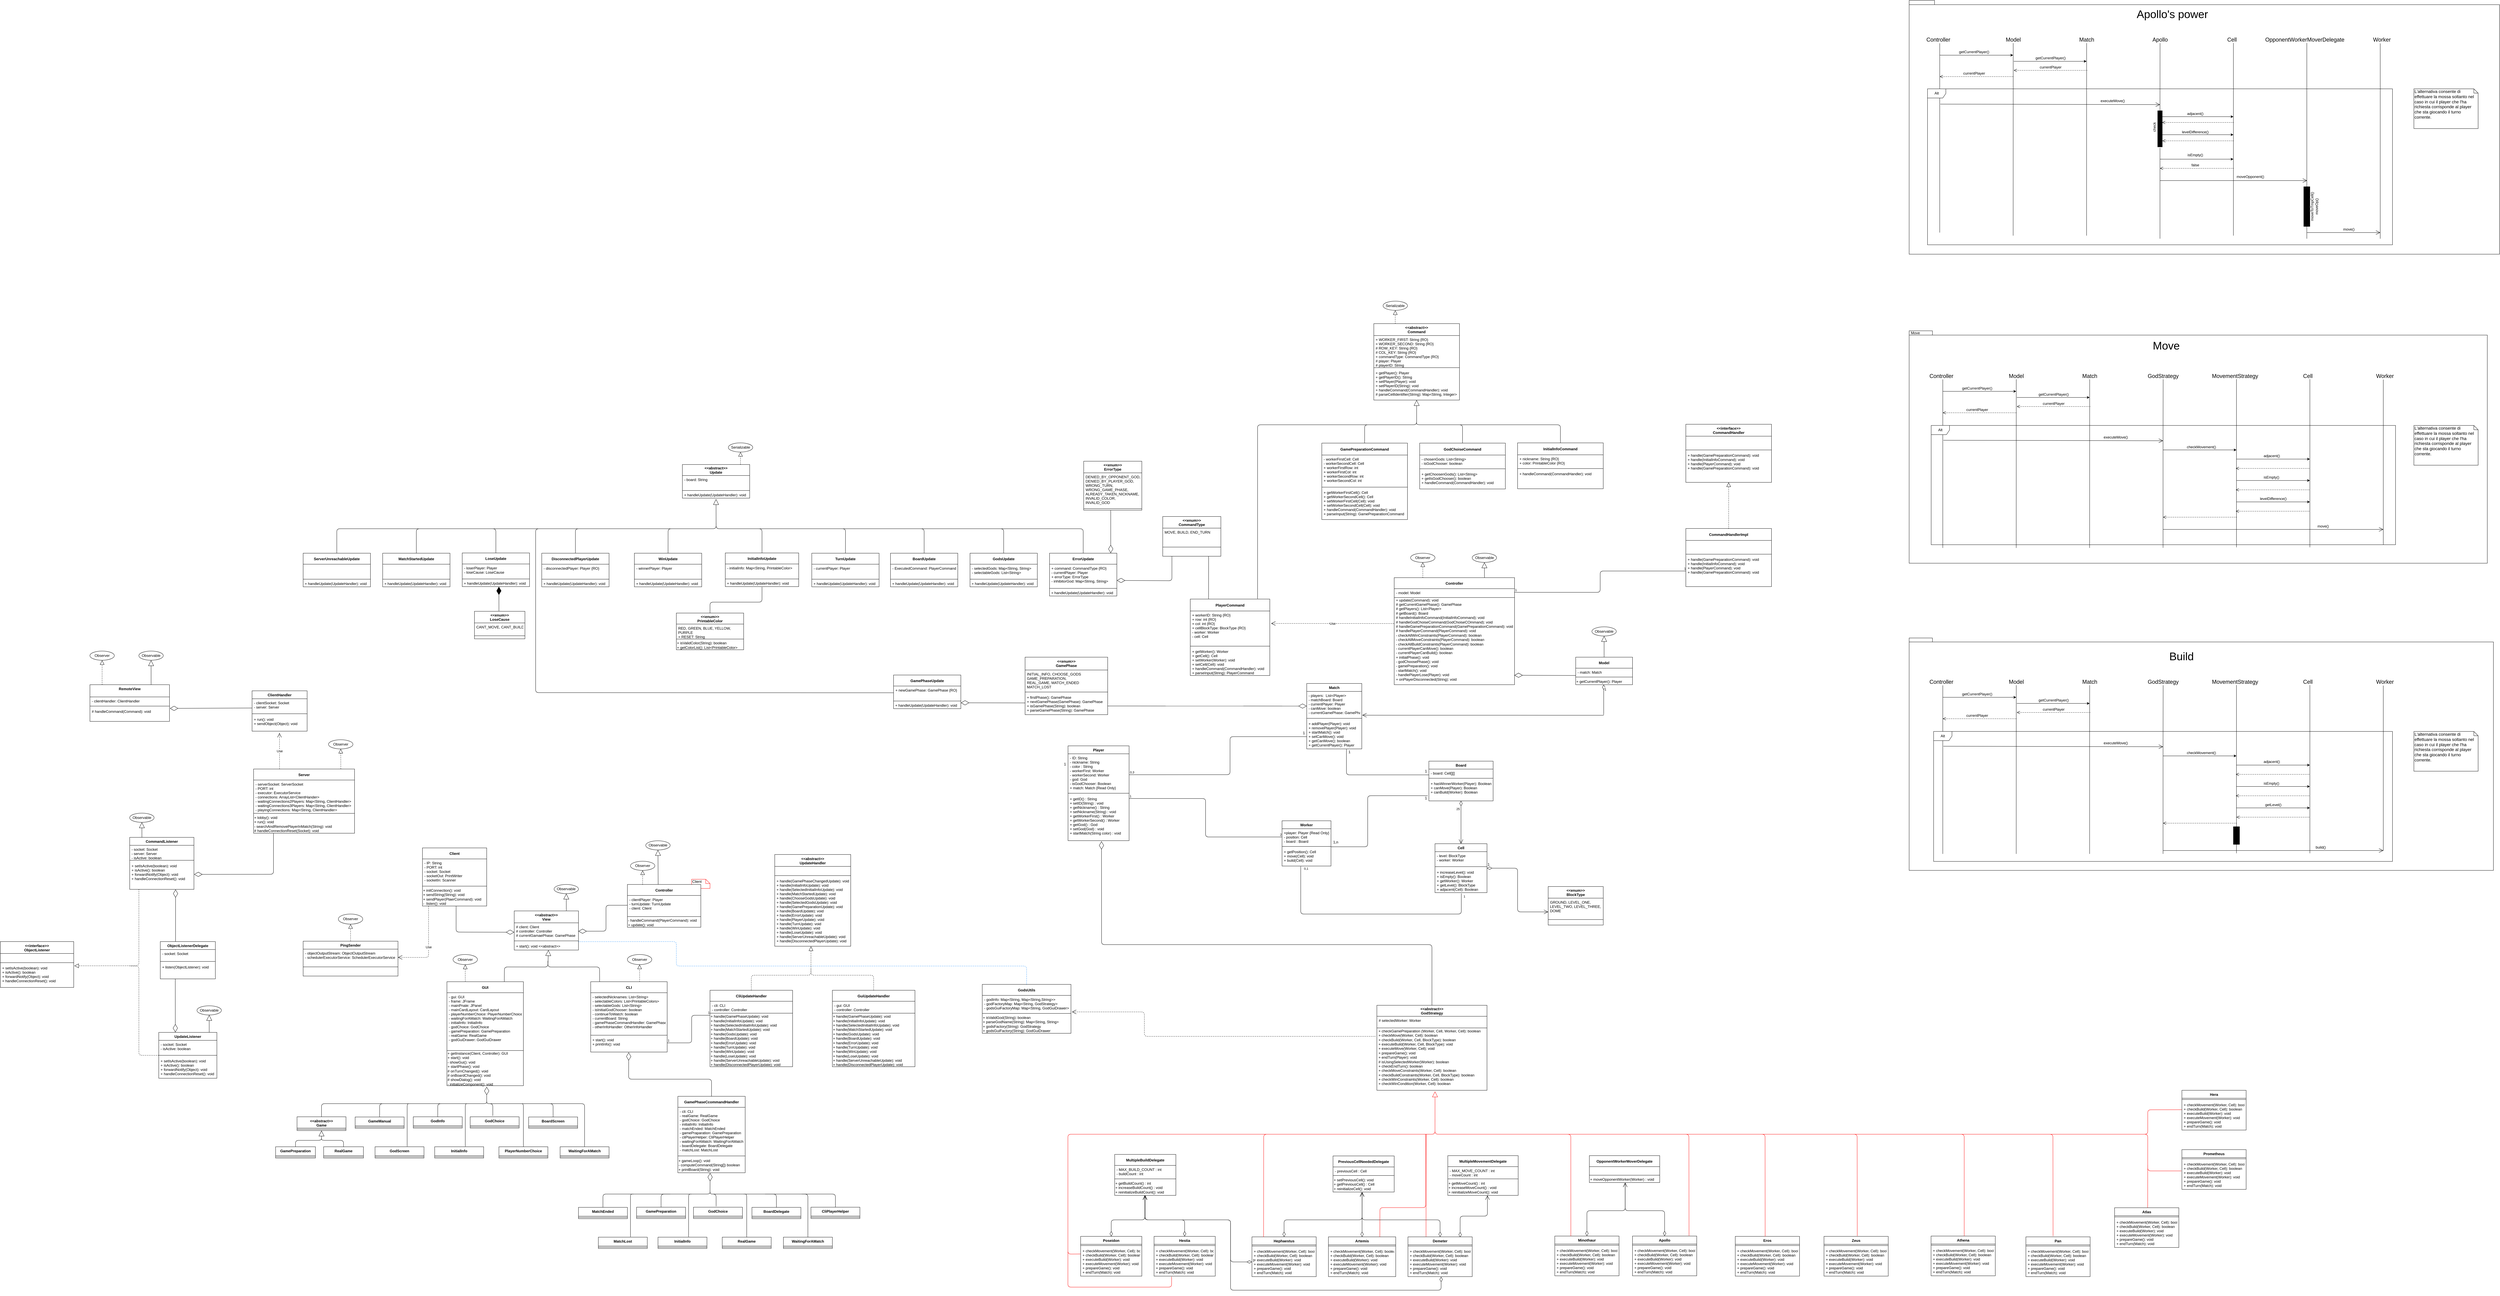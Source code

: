 <mxfile version="13.3.5" type="device"><diagram id="C5RBs43oDa-KdzZeNtuy" name="Page-1"><mxGraphModel dx="6509" dy="5686" grid="1" gridSize="10" guides="1" tooltips="1" connect="1" arrows="1" fold="1" page="1" pageScale="1" pageWidth="827" pageHeight="1169" math="0" shadow="0"><root><mxCell id="WIyWlLk6GJQsqaUBKTNV-0"/><mxCell id="WIyWlLk6GJQsqaUBKTNV-1" parent="WIyWlLk6GJQsqaUBKTNV-0"/><mxCell id="QdGs96W0mSfUI0pHaGqp-235" value="" style="shape=folder;fontStyle=1;spacingTop=10;tabWidth=40;tabHeight=14;tabPosition=left;html=1;fillColor=#fff;" parent="WIyWlLk6GJQsqaUBKTNV-1" vertex="1"><mxGeometry x="2730" y="-4067.73" width="1930" height="830" as="geometry"/></mxCell><mxCell id="QdGs96W0mSfUI0pHaGqp-203" value="" style="shape=folder;fontStyle=1;spacingTop=10;tabWidth=24;tabHeight=13;tabPosition=left;html=1;fillColor=#FFFFFF;" parent="WIyWlLk6GJQsqaUBKTNV-1" vertex="1"><mxGeometry x="2730" y="-1982.73" width="1910" height="760" as="geometry"/></mxCell><mxCell id="QdGs96W0mSfUI0pHaGqp-39" value="" style="shape=folder;fontStyle=1;spacingTop=10;tabWidth=40;tabHeight=14;tabPosition=left;html=1;" parent="WIyWlLk6GJQsqaUBKTNV-1" vertex="1"><mxGeometry x="2730" y="-2987.31" width="1890" height="760" as="geometry"/></mxCell><mxCell id="oyXOoQ73rFCFG9A1BMqu-95" value="" style="endArrow=none;html=1;edgeStyle=orthogonalEdgeStyle;entryX=0;entryY=0.5;entryDx=0;entryDy=0;exitX=1.001;exitY=0.081;exitDx=0;exitDy=0;exitPerimeter=0;" parent="WIyWlLk6GJQsqaUBKTNV-1" source="oyXOoQ73rFCFG9A1BMqu-89" target="oyXOoQ73rFCFG9A1BMqu-92" edge="1"><mxGeometry relative="1" as="geometry"><mxPoint x="220" y="-1510" as="sourcePoint"/><mxPoint x="620" y="-1490" as="targetPoint"/></mxGeometry></mxCell><mxCell id="oyXOoQ73rFCFG9A1BMqu-96" value="1" style="resizable=0;html=1;align=left;verticalAlign=bottom;labelBackgroundColor=#ffffff;fontSize=10;" parent="oyXOoQ73rFCFG9A1BMqu-95" connectable="0" vertex="1"><mxGeometry x="-1" relative="1" as="geometry"/></mxCell><mxCell id="oyXOoQ73rFCFG9A1BMqu-97" value="2" style="resizable=0;html=1;align=right;verticalAlign=bottom;labelBackgroundColor=#ffffff;fontSize=10;" parent="oyXOoQ73rFCFG9A1BMqu-95" connectable="0" vertex="1"><mxGeometry x="1" relative="1" as="geometry"/></mxCell><mxCell id="oyXOoQ73rFCFG9A1BMqu-101" value="&lt;font&gt;1&lt;/font&gt;" style="text;html=1;align=center;verticalAlign=middle;resizable=0;points=[];autosize=1;fontColor=#000000;" parent="WIyWlLk6GJQsqaUBKTNV-1" vertex="1"><mxGeometry x="-39.62" y="-1580" width="20" height="20" as="geometry"/></mxCell><mxCell id="oyXOoQ73rFCFG9A1BMqu-115" value="" style="endArrow=open;html=1;endSize=12;startArrow=diamondThin;startSize=14;startFill=0;edgeStyle=orthogonalEdgeStyle;align=left;verticalAlign=bottom;fontSize=12;exitX=0.5;exitY=1;exitDx=0;exitDy=0;entryX=0.5;entryY=0;entryDx=0;entryDy=0;" parent="WIyWlLk6GJQsqaUBKTNV-1" source="oyXOoQ73rFCFG9A1BMqu-102" target="oyXOoQ73rFCFG9A1BMqu-106" edge="1"><mxGeometry x="-0.888" y="10" relative="1" as="geometry"><mxPoint x="1240" y="-1443" as="sourcePoint"/><mxPoint x="1550" y="-1420" as="targetPoint"/><Array as="points"><mxPoint x="1265" y="-1330"/><mxPoint x="1265" y="-1330"/></Array><mxPoint as="offset"/></mxGeometry></mxCell><mxCell id="oyXOoQ73rFCFG9A1BMqu-116" value="1" style="endArrow=open;html=1;endSize=12;startArrow=diamondThin;startSize=14;startFill=0;edgeStyle=orthogonalEdgeStyle;align=left;verticalAlign=bottom;fontSize=12;exitX=1;exitY=0.5;exitDx=0;exitDy=0;entryX=0;entryY=0.865;entryDx=0;entryDy=0;entryPerimeter=0;" parent="WIyWlLk6GJQsqaUBKTNV-1" source="oyXOoQ73rFCFG9A1BMqu-106" target="oyXOoQ73rFCFG9A1BMqu-79" edge="1"><mxGeometry x="-1" y="3" relative="1" as="geometry"><mxPoint x="1410" y="-1300" as="sourcePoint"/><mxPoint x="1630" y="-1270" as="targetPoint"/></mxGeometry></mxCell><mxCell id="oyXOoQ73rFCFG9A1BMqu-117" value="" style="endArrow=none;html=1;edgeStyle=orthogonalEdgeStyle;fontSize=12;exitX=0.382;exitY=1.018;exitDx=0;exitDy=0;exitPerimeter=0;entryX=0.506;entryY=1.033;entryDx=0;entryDy=0;entryPerimeter=0;" parent="WIyWlLk6GJQsqaUBKTNV-1" source="oyXOoQ73rFCFG9A1BMqu-94" target="oyXOoQ73rFCFG9A1BMqu-109" edge="1"><mxGeometry relative="1" as="geometry"><mxPoint x="1090" y="-1730" as="sourcePoint"/><mxPoint x="1350" y="-1310" as="targetPoint"/><Array as="points"><mxPoint x="741" y="-1080"/><mxPoint x="1266" y="-1080"/></Array></mxGeometry></mxCell><mxCell id="oyXOoQ73rFCFG9A1BMqu-118" value="0,1" style="resizable=0;html=1;align=left;verticalAlign=bottom;labelBackgroundColor=#ffffff;fontSize=10;" parent="oyXOoQ73rFCFG9A1BMqu-117" connectable="0" vertex="1"><mxGeometry x="-1" relative="1" as="geometry"><mxPoint x="9.2" y="15" as="offset"/></mxGeometry></mxCell><mxCell id="oyXOoQ73rFCFG9A1BMqu-119" value="1" style="resizable=0;html=1;align=right;verticalAlign=bottom;labelBackgroundColor=#ffffff;fontSize=10;" parent="oyXOoQ73rFCFG9A1BMqu-117" connectable="0" vertex="1"><mxGeometry x="1" relative="1" as="geometry"><mxPoint x="13.98" y="17.18" as="offset"/></mxGeometry></mxCell><mxCell id="oyXOoQ73rFCFG9A1BMqu-120" value="&lt;font style=&quot;font-size: 10px&quot;&gt;25&lt;/font&gt;" style="text;html=1;align=center;verticalAlign=middle;resizable=0;points=[];autosize=1;fontSize=12;" parent="WIyWlLk6GJQsqaUBKTNV-1" vertex="1"><mxGeometry x="1240" y="-1434.42" width="30" height="20" as="geometry"/></mxCell><mxCell id="oyXOoQ73rFCFG9A1BMqu-147" value="" style="endArrow=none;html=1;edgeStyle=orthogonalEdgeStyle;fontSize=12;fontColor=#000000;exitX=1.004;exitY=0.551;exitDx=0;exitDy=0;exitPerimeter=0;entryX=0.001;entryY=0.582;entryDx=0;entryDy=0;entryPerimeter=0;" parent="WIyWlLk6GJQsqaUBKTNV-1" source="oyXOoQ73rFCFG9A1BMqu-87" target="oyXOoQ73rFCFG9A1BMqu-138" edge="1"><mxGeometry relative="1" as="geometry"><mxPoint x="150" y="-1480" as="sourcePoint"/><mxPoint x="750" y="-1660" as="targetPoint"/><Array as="points"><mxPoint x="510" y="-1536"/><mxPoint x="510" y="-1660"/></Array></mxGeometry></mxCell><mxCell id="oyXOoQ73rFCFG9A1BMqu-148" value="0,3" style="resizable=0;html=1;align=left;verticalAlign=bottom;labelBackgroundColor=#ffffff;fontSize=10;" parent="oyXOoQ73rFCFG9A1BMqu-147" connectable="0" vertex="1"><mxGeometry x="-1" relative="1" as="geometry"/></mxCell><mxCell id="oyXOoQ73rFCFG9A1BMqu-150" value="1" style="text;html=1;align=center;verticalAlign=middle;resizable=0;points=[];autosize=1;fontSize=12;fontColor=#000000;" parent="WIyWlLk6GJQsqaUBKTNV-1" vertex="1"><mxGeometry x="740.7" y="-1681.58" width="20" height="20" as="geometry"/></mxCell><mxCell id="oyXOoQ73rFCFG9A1BMqu-151" value="" style="endArrow=none;html=1;edgeStyle=orthogonalEdgeStyle;fontSize=12;fontColor=#000000;entryX=0.002;entryY=0.725;entryDx=0;entryDy=0;entryPerimeter=0;exitX=0.721;exitY=1.01;exitDx=0;exitDy=0;exitPerimeter=0;" parent="WIyWlLk6GJQsqaUBKTNV-1" source="oyXOoQ73rFCFG9A1BMqu-138" target="oyXOoQ73rFCFG9A1BMqu-103" edge="1"><mxGeometry relative="1" as="geometry"><mxPoint x="896" y="-1590" as="sourcePoint"/><mxPoint x="1000" y="-1580" as="targetPoint"/><Array as="points"><mxPoint x="890" y="-1535"/></Array></mxGeometry></mxCell><mxCell id="oyXOoQ73rFCFG9A1BMqu-154" value="1" style="text;html=1;align=center;verticalAlign=middle;resizable=0;points=[];autosize=1;fontSize=12;fontColor=#000000;" parent="WIyWlLk6GJQsqaUBKTNV-1" vertex="1"><mxGeometry x="890" y="-1620" width="20" height="20" as="geometry"/></mxCell><mxCell id="oyXOoQ73rFCFG9A1BMqu-155" value="1" style="text;html=1;align=center;verticalAlign=middle;resizable=0;points=[];autosize=1;fontSize=12;fontColor=#000000;" parent="WIyWlLk6GJQsqaUBKTNV-1" vertex="1"><mxGeometry x="1140" y="-1557" width="20" height="20" as="geometry"/></mxCell><mxCell id="maDCWoA33iMYb_Cbow-o-0" value="" style="endArrow=none;html=1;entryX=-0.019;entryY=0.755;entryDx=0;entryDy=0;entryPerimeter=0;exitX=1;exitY=0.625;exitDx=0;exitDy=0;exitPerimeter=0;" parent="WIyWlLk6GJQsqaUBKTNV-1" source="oyXOoQ73rFCFG9A1BMqu-93" target="oyXOoQ73rFCFG9A1BMqu-105" edge="1"><mxGeometry width="50" height="50" relative="1" as="geometry"><mxPoint x="870" y="-1360" as="sourcePoint"/><mxPoint x="680" y="-1490" as="targetPoint"/><Array as="points"><mxPoint x="960" y="-1300"/><mxPoint x="960" y="-1467"/></Array></mxGeometry></mxCell><mxCell id="maDCWoA33iMYb_Cbow-o-1" value="1,n" style="text;html=1;align=center;verticalAlign=middle;resizable=0;points=[];autosize=1;" parent="WIyWlLk6GJQsqaUBKTNV-1" vertex="1"><mxGeometry x="840" y="-1325" width="30" height="20" as="geometry"/></mxCell><mxCell id="maDCWoA33iMYb_Cbow-o-2" value="1" style="text;html=1;align=center;verticalAlign=middle;resizable=0;points=[];autosize=1;" parent="WIyWlLk6GJQsqaUBKTNV-1" vertex="1"><mxGeometry x="1140" y="-1469" width="20" height="20" as="geometry"/></mxCell><mxCell id="I0mnl5uHUo-4DdU0Hluc-23" value="" style="endArrow=block;dashed=1;endFill=0;endSize=12;html=1;exitX=0.238;exitY=-0.001;exitDx=0;exitDy=0;entryX=0.5;entryY=1;entryDx=0;entryDy=0;exitPerimeter=0;" parent="WIyWlLk6GJQsqaUBKTNV-1" source="I0mnl5uHUo-4DdU0Hluc-0" target="CXR2XI_2T3V79-sR6mvG-13" edge="1"><mxGeometry width="160" relative="1" as="geometry"><mxPoint x="1180.28" y="-2110" as="sourcePoint"/><mxPoint x="1080" y="-2200" as="targetPoint"/><Array as="points"/></mxGeometry></mxCell><mxCell id="I0mnl5uHUo-4DdU0Hluc-41" value="" style="endArrow=diamondThin;endFill=0;endSize=24;html=1;entryX=0.999;entryY=0.89;entryDx=0;entryDy=0;entryPerimeter=0;exitX=0.003;exitY=0.994;exitDx=0;exitDy=0;exitPerimeter=0;" parent="WIyWlLk6GJQsqaUBKTNV-1" source="I0mnl5uHUo-4DdU0Hluc-34" target="I0mnl5uHUo-4DdU0Hluc-3" edge="1"><mxGeometry width="160" relative="1" as="geometry"><mxPoint x="1270.28" y="-2040" as="sourcePoint"/><mxPoint x="1210.28" y="-2050" as="targetPoint"/></mxGeometry></mxCell><mxCell id="I0mnl5uHUo-4DdU0Hluc-43" value="1" style="endArrow=open;html=1;endSize=12;startArrow=diamondThin;startSize=14;startFill=0;edgeStyle=orthogonalEdgeStyle;align=left;verticalAlign=bottom;exitX=0.493;exitY=1;exitDx=0;exitDy=0;exitPerimeter=0;entryX=1.009;entryY=0.926;entryDx=0;entryDy=0;entryPerimeter=0;" parent="WIyWlLk6GJQsqaUBKTNV-1" source="I0mnl5uHUo-4DdU0Hluc-36" target="oyXOoQ73rFCFG9A1BMqu-136" edge="1"><mxGeometry x="-0.945" relative="1" as="geometry"><mxPoint x="1710" y="-2000" as="sourcePoint"/><mxPoint x="1050" y="-1670" as="targetPoint"/><Array as="points"><mxPoint x="1729" y="-1730"/><mxPoint x="1050" y="-1730"/></Array><mxPoint as="offset"/></mxGeometry></mxCell><mxCell id="I0mnl5uHUo-4DdU0Hluc-44" value="Use" style="endArrow=open;endSize=12;dashed=1;html=1;entryX=1.017;entryY=0.367;entryDx=0;entryDy=0;entryPerimeter=0;" parent="WIyWlLk6GJQsqaUBKTNV-1" target="I0mnl5uHUo-4DdU0Hluc-30" edge="1"><mxGeometry width="160" relative="1" as="geometry"><mxPoint x="1046" y="-2030" as="sourcePoint"/><mxPoint x="680" y="-2031" as="targetPoint"/></mxGeometry></mxCell><mxCell id="QdGs96W0mSfUI0pHaGqp-0" value="&lt;font style=&quot;font-size: 18px&quot;&gt;Controller&lt;/font&gt;" style="text;html=1;align=center;verticalAlign=middle;resizable=0;points=[];autosize=1;" parent="WIyWlLk6GJQsqaUBKTNV-1" vertex="1"><mxGeometry x="2790" y="-2849.31" width="90" height="20" as="geometry"/></mxCell><mxCell id="QdGs96W0mSfUI0pHaGqp-1" value="" style="endArrow=none;html=1;" parent="WIyWlLk6GJQsqaUBKTNV-1" edge="1"><mxGeometry width="50" height="50" relative="1" as="geometry"><mxPoint x="2840" y="-2277.31" as="sourcePoint"/><mxPoint x="2840" y="-2828.31" as="targetPoint"/></mxGeometry></mxCell><mxCell id="QdGs96W0mSfUI0pHaGqp-2" value="&lt;font style=&quot;font-size: 18px&quot;&gt;Model&lt;/font&gt;" style="text;html=1;align=center;verticalAlign=middle;resizable=0;points=[];autosize=1;" parent="WIyWlLk6GJQsqaUBKTNV-1" vertex="1"><mxGeometry x="3050" y="-2849.31" width="60" height="20" as="geometry"/></mxCell><mxCell id="QdGs96W0mSfUI0pHaGqp-3" value="" style="endArrow=none;html=1;entryX=0.503;entryY=1.026;entryDx=0;entryDy=0;entryPerimeter=0;" parent="WIyWlLk6GJQsqaUBKTNV-1" target="QdGs96W0mSfUI0pHaGqp-2" edge="1"><mxGeometry width="50" height="50" relative="1" as="geometry"><mxPoint x="3080" y="-2277.31" as="sourcePoint"/><mxPoint x="3080" y="-2809.31" as="targetPoint"/></mxGeometry></mxCell><mxCell id="QdGs96W0mSfUI0pHaGqp-4" value="&lt;font style=&quot;font-size: 18px&quot;&gt;Match&lt;/font&gt;" style="text;html=1;align=center;verticalAlign=middle;resizable=0;points=[];autosize=1;" parent="WIyWlLk6GJQsqaUBKTNV-1" vertex="1"><mxGeometry x="3290" y="-2849.31" width="60" height="20" as="geometry"/></mxCell><mxCell id="QdGs96W0mSfUI0pHaGqp-5" value="" style="endArrow=none;html=1;entryX=0.503;entryY=1.026;entryDx=0;entryDy=0;entryPerimeter=0;" parent="WIyWlLk6GJQsqaUBKTNV-1" target="QdGs96W0mSfUI0pHaGqp-4" edge="1"><mxGeometry width="50" height="50" relative="1" as="geometry"><mxPoint x="3320" y="-2277.31" as="sourcePoint"/><mxPoint x="3320" y="-2809.31" as="targetPoint"/></mxGeometry></mxCell><mxCell id="QdGs96W0mSfUI0pHaGqp-6" value="&lt;font style=&quot;font-size: 18px&quot;&gt;GodStrategy&lt;/font&gt;" style="text;html=1;align=center;verticalAlign=middle;resizable=0;points=[];autosize=1;" parent="WIyWlLk6GJQsqaUBKTNV-1" vertex="1"><mxGeometry x="3500" y="-2849.31" width="120" height="20" as="geometry"/></mxCell><mxCell id="QdGs96W0mSfUI0pHaGqp-7" value="" style="endArrow=none;html=1;entryX=0.503;entryY=1.026;entryDx=0;entryDy=0;entryPerimeter=0;" parent="WIyWlLk6GJQsqaUBKTNV-1" target="QdGs96W0mSfUI0pHaGqp-6" edge="1"><mxGeometry width="50" height="50" relative="1" as="geometry"><mxPoint x="3560" y="-2277.73" as="sourcePoint"/><mxPoint x="3560" y="-2809.31" as="targetPoint"/><Array as="points"><mxPoint x="3560" y="-2649.31"/></Array></mxGeometry></mxCell><mxCell id="QdGs96W0mSfUI0pHaGqp-15" value="getCurrentPlayer()" style="text;html=1;align=center;verticalAlign=middle;resizable=0;points=[];autosize=1;" parent="WIyWlLk6GJQsqaUBKTNV-1" vertex="1"><mxGeometry x="2897" y="-2809.31" width="110" height="20" as="geometry"/></mxCell><mxCell id="QdGs96W0mSfUI0pHaGqp-16" value="" style="html=1;verticalAlign=bottom;endArrow=open;dashed=1;endSize=8;" parent="WIyWlLk6GJQsqaUBKTNV-1" edge="1"><mxGeometry x="-0.091" y="10" relative="1" as="geometry"><mxPoint x="3080" y="-2719.31" as="sourcePoint"/><mxPoint x="2840" y="-2719.31" as="targetPoint"/><mxPoint as="offset"/></mxGeometry></mxCell><mxCell id="QdGs96W0mSfUI0pHaGqp-17" value="currentPlayer" style="text;html=1;align=center;verticalAlign=middle;resizable=0;points=[];autosize=1;" parent="WIyWlLk6GJQsqaUBKTNV-1" vertex="1"><mxGeometry x="2907" y="-2739.31" width="90" height="20" as="geometry"/></mxCell><mxCell id="QdGs96W0mSfUI0pHaGqp-19" value="" style="endArrow=classic;html=1;" parent="WIyWlLk6GJQsqaUBKTNV-1" edge="1"><mxGeometry width="50" height="50" relative="1" as="geometry"><mxPoint x="2840" y="-2789.31" as="sourcePoint"/><mxPoint x="3080" y="-2789.31" as="targetPoint"/></mxGeometry></mxCell><mxCell id="QdGs96W0mSfUI0pHaGqp-22" value="" style="endArrow=open;endFill=1;endSize=12;html=1;" parent="WIyWlLk6GJQsqaUBKTNV-1" edge="1"><mxGeometry width="160" relative="1" as="geometry"><mxPoint x="2842" y="-2629.31" as="sourcePoint"/><mxPoint x="3560" y="-2627.73" as="targetPoint"/></mxGeometry></mxCell><mxCell id="QdGs96W0mSfUI0pHaGqp-23" value="executeMove()" style="text;html=1;align=center;verticalAlign=middle;resizable=0;points=[];autosize=1;" parent="WIyWlLk6GJQsqaUBKTNV-1" vertex="1"><mxGeometry x="3360" y="-2649.31" width="90" height="20" as="geometry"/></mxCell><mxCell id="QdGs96W0mSfUI0pHaGqp-24" value="" style="endArrow=classic;html=1;" parent="WIyWlLk6GJQsqaUBKTNV-1" edge="1"><mxGeometry width="50" height="50" relative="1" as="geometry"><mxPoint x="3082" y="-2769.31" as="sourcePoint"/><mxPoint x="3320" y="-2769.31" as="targetPoint"/></mxGeometry></mxCell><mxCell id="QdGs96W0mSfUI0pHaGqp-25" value="getCurrentPlayer()" style="text;html=1;align=center;verticalAlign=middle;resizable=0;points=[];autosize=1;" parent="WIyWlLk6GJQsqaUBKTNV-1" vertex="1"><mxGeometry x="3147" y="-2789.31" width="110" height="20" as="geometry"/></mxCell><mxCell id="QdGs96W0mSfUI0pHaGqp-27" value="" style="html=1;verticalAlign=bottom;endArrow=open;dashed=1;endSize=8;" parent="WIyWlLk6GJQsqaUBKTNV-1" edge="1"><mxGeometry x="-0.091" y="10" relative="1" as="geometry"><mxPoint x="3322" y="-2739.65" as="sourcePoint"/><mxPoint x="3082" y="-2739.65" as="targetPoint"/><mxPoint as="offset"/><Array as="points"><mxPoint x="3200" y="-2739.65"/></Array></mxGeometry></mxCell><mxCell id="QdGs96W0mSfUI0pHaGqp-30" value="currentPlayer" style="text;html=1;align=center;verticalAlign=middle;resizable=0;points=[];autosize=1;" parent="WIyWlLk6GJQsqaUBKTNV-1" vertex="1"><mxGeometry x="3157" y="-2759.31" width="90" height="20" as="geometry"/></mxCell><mxCell id="QdGs96W0mSfUI0pHaGqp-33" value="&lt;font style=&quot;font-size: 18px&quot;&gt;Cell&lt;/font&gt;" style="text;html=1;align=center;verticalAlign=middle;resizable=0;points=[];autosize=1;" parent="WIyWlLk6GJQsqaUBKTNV-1" vertex="1"><mxGeometry x="4008" y="-2849.31" width="50" height="20" as="geometry"/></mxCell><mxCell id="QdGs96W0mSfUI0pHaGqp-34" value="checkMovement()" style="text;html=1;align=center;verticalAlign=middle;resizable=0;points=[];autosize=1;" parent="WIyWlLk6GJQsqaUBKTNV-1" vertex="1"><mxGeometry x="3630" y="-2617.31" width="110" height="20" as="geometry"/></mxCell><mxCell id="QdGs96W0mSfUI0pHaGqp-38" value="&lt;font style=&quot;font-size: 14px&quot;&gt;L'alternativa consente di effettuare la mossa soltanto nel caso in cui il player che l'ha richiesta corrisponde al player che sta giocando il turno corrente.&lt;/font&gt;" style="shape=note;whiteSpace=wrap;html=1;size=14;verticalAlign=top;align=left;spacingTop=-6;" parent="WIyWlLk6GJQsqaUBKTNV-1" vertex="1"><mxGeometry x="4380" y="-2677.73" width="210" height="130" as="geometry"/></mxCell><mxCell id="QdGs96W0mSfUI0pHaGqp-40" value="Move" style="text;html=1;align=center;verticalAlign=middle;resizable=0;points=[];autosize=1;" parent="WIyWlLk6GJQsqaUBKTNV-1" vertex="1"><mxGeometry x="2730" y="-2989.73" width="40" height="20" as="geometry"/></mxCell><mxCell id="QdGs96W0mSfUI0pHaGqp-97" value="" style="endArrow=none;html=1;" parent="WIyWlLk6GJQsqaUBKTNV-1" edge="1"><mxGeometry width="50" height="50" relative="1" as="geometry"><mxPoint x="3800" y="-2829.31" as="sourcePoint"/><mxPoint x="3800" y="-2279.31" as="targetPoint"/></mxGeometry></mxCell><mxCell id="QdGs96W0mSfUI0pHaGqp-98" value="&lt;span style=&quot;font-size: 18px&quot;&gt;MovementStrategy&lt;/span&gt;" style="text;html=1;align=center;verticalAlign=middle;resizable=0;points=[];autosize=1;" parent="WIyWlLk6GJQsqaUBKTNV-1" vertex="1"><mxGeometry x="3710" y="-2849.31" width="170" height="20" as="geometry"/></mxCell><mxCell id="QdGs96W0mSfUI0pHaGqp-99" value="" style="endArrow=none;html=1;" parent="WIyWlLk6GJQsqaUBKTNV-1" edge="1"><mxGeometry width="50" height="50" relative="1" as="geometry"><mxPoint x="4040" y="-2279.31" as="sourcePoint"/><mxPoint x="4040" y="-2829.31" as="targetPoint"/></mxGeometry></mxCell><mxCell id="QdGs96W0mSfUI0pHaGqp-101" value="adjacent()" style="text;html=1;align=center;verticalAlign=middle;resizable=0;points=[];autosize=1;" parent="WIyWlLk6GJQsqaUBKTNV-1" vertex="1"><mxGeometry x="3880" y="-2588.31" width="70" height="20" as="geometry"/></mxCell><mxCell id="QdGs96W0mSfUI0pHaGqp-102" value="" style="html=1;verticalAlign=bottom;endArrow=open;dashed=1;endSize=8;" parent="WIyWlLk6GJQsqaUBKTNV-1" edge="1"><mxGeometry x="-1" y="82" relative="1" as="geometry"><mxPoint x="4038" y="-2537.31" as="sourcePoint"/><mxPoint x="3798" y="-2537.31" as="targetPoint"/><mxPoint x="80" y="-62" as="offset"/></mxGeometry></mxCell><mxCell id="QdGs96W0mSfUI0pHaGqp-104" value="" style="html=1;verticalAlign=bottom;endArrow=open;dashed=1;endSize=8;" parent="WIyWlLk6GJQsqaUBKTNV-1" edge="1"><mxGeometry x="-1" y="-108" relative="1" as="geometry"><mxPoint x="4038" y="-2467.31" as="sourcePoint"/><mxPoint x="3798" y="-2467.31" as="targetPoint"/><mxPoint x="100" y="68" as="offset"/></mxGeometry></mxCell><mxCell id="QdGs96W0mSfUI0pHaGqp-106" value="" style="html=1;verticalAlign=bottom;endArrow=open;dashed=1;endSize=8;" parent="WIyWlLk6GJQsqaUBKTNV-1" edge="1"><mxGeometry x="-1" y="-108" relative="1" as="geometry"><mxPoint x="4038" y="-2397.31" as="sourcePoint"/><mxPoint x="3798" y="-2397.31" as="targetPoint"/><mxPoint x="100" y="68" as="offset"/></mxGeometry></mxCell><mxCell id="QdGs96W0mSfUI0pHaGqp-107" value="isEmpty()" style="text;html=1;align=center;verticalAlign=middle;resizable=0;points=[];autosize=1;" parent="WIyWlLk6GJQsqaUBKTNV-1" vertex="1"><mxGeometry x="3879" y="-2517.73" width="70" height="20" as="geometry"/></mxCell><mxCell id="QdGs96W0mSfUI0pHaGqp-108" value="levelDifference()" style="text;html=1;align=center;verticalAlign=middle;resizable=0;points=[];autosize=1;" parent="WIyWlLk6GJQsqaUBKTNV-1" vertex="1"><mxGeometry x="3870" y="-2447.73" width="100" height="20" as="geometry"/></mxCell><mxCell id="QdGs96W0mSfUI0pHaGqp-109" value="" style="endArrow=none;html=1;" parent="WIyWlLk6GJQsqaUBKTNV-1" edge="1"><mxGeometry width="50" height="50" relative="1" as="geometry"><mxPoint x="4280" y="-2287.73" as="sourcePoint"/><mxPoint x="4280" y="-2827.73" as="targetPoint"/></mxGeometry></mxCell><mxCell id="QdGs96W0mSfUI0pHaGqp-110" value="&lt;font style=&quot;font-size: 18px&quot;&gt;Worker&lt;/font&gt;" style="text;html=1;align=center;verticalAlign=middle;resizable=0;points=[];autosize=1;" parent="WIyWlLk6GJQsqaUBKTNV-1" vertex="1"><mxGeometry x="4250" y="-2849.31" width="70" height="20" as="geometry"/></mxCell><mxCell id="QdGs96W0mSfUI0pHaGqp-111" value="" style="html=1;verticalAlign=bottom;endArrow=open;dashed=1;endSize=8;" parent="WIyWlLk6GJQsqaUBKTNV-1" edge="1"><mxGeometry x="0.667" y="-60" relative="1" as="geometry"><mxPoint x="3800" y="-2377.73" as="sourcePoint"/><mxPoint x="3560" y="-2377.73" as="targetPoint"/><mxPoint as="offset"/></mxGeometry></mxCell><mxCell id="QdGs96W0mSfUI0pHaGqp-112" value="" style="endArrow=open;endFill=1;endSize=12;html=1;" parent="WIyWlLk6GJQsqaUBKTNV-1" edge="1"><mxGeometry width="160" relative="1" as="geometry"><mxPoint x="3560" y="-2337.73" as="sourcePoint"/><mxPoint x="4280" y="-2337.73" as="targetPoint"/></mxGeometry></mxCell><mxCell id="QdGs96W0mSfUI0pHaGqp-113" value="move()" style="text;html=1;align=center;verticalAlign=middle;resizable=0;points=[];autosize=1;" parent="WIyWlLk6GJQsqaUBKTNV-1" vertex="1"><mxGeometry x="4058" y="-2357.73" width="50" height="20" as="geometry"/></mxCell><mxCell id="QdGs96W0mSfUI0pHaGqp-114" value="" style="endArrow=classic;html=1;" parent="WIyWlLk6GJQsqaUBKTNV-1" edge="1"><mxGeometry width="50" height="50" relative="1" as="geometry"><mxPoint x="3800" y="-2567.73" as="sourcePoint"/><mxPoint x="4040" y="-2567.73" as="targetPoint"/></mxGeometry></mxCell><mxCell id="QdGs96W0mSfUI0pHaGqp-115" value="" style="endArrow=classic;html=1;" parent="WIyWlLk6GJQsqaUBKTNV-1" edge="1"><mxGeometry width="50" height="50" relative="1" as="geometry"><mxPoint x="3800" y="-2497.73" as="sourcePoint"/><mxPoint x="4040" y="-2497.73" as="targetPoint"/></mxGeometry></mxCell><mxCell id="QdGs96W0mSfUI0pHaGqp-116" value="" style="endArrow=classic;html=1;" parent="WIyWlLk6GJQsqaUBKTNV-1" edge="1"><mxGeometry width="50" height="50" relative="1" as="geometry"><mxPoint x="3800" y="-2427.73" as="sourcePoint"/><mxPoint x="4040" y="-2427.73" as="targetPoint"/></mxGeometry></mxCell><mxCell id="QdGs96W0mSfUI0pHaGqp-117" value="" style="endArrow=classic;html=1;" parent="WIyWlLk6GJQsqaUBKTNV-1" edge="1"><mxGeometry width="50" height="50" relative="1" as="geometry"><mxPoint x="3560" y="-2597.73" as="sourcePoint"/><mxPoint x="3800" y="-2597.73" as="targetPoint"/></mxGeometry></mxCell><mxCell id="QdGs96W0mSfUI0pHaGqp-119" value="&lt;font style=&quot;font-size: 18px&quot;&gt;Controller&lt;/font&gt;" style="text;html=1;align=center;verticalAlign=middle;resizable=0;points=[];autosize=1;" parent="WIyWlLk6GJQsqaUBKTNV-1" vertex="1"><mxGeometry x="2790" y="-1848.73" width="90" height="20" as="geometry"/></mxCell><mxCell id="QdGs96W0mSfUI0pHaGqp-120" value="" style="endArrow=none;html=1;" parent="WIyWlLk6GJQsqaUBKTNV-1" edge="1"><mxGeometry width="50" height="50" relative="1" as="geometry"><mxPoint x="2840" y="-1276.73" as="sourcePoint"/><mxPoint x="2840" y="-1827.73" as="targetPoint"/></mxGeometry></mxCell><mxCell id="QdGs96W0mSfUI0pHaGqp-121" value="&lt;font style=&quot;font-size: 18px&quot;&gt;Model&lt;/font&gt;" style="text;html=1;align=center;verticalAlign=middle;resizable=0;points=[];autosize=1;" parent="WIyWlLk6GJQsqaUBKTNV-1" vertex="1"><mxGeometry x="3050" y="-1848.73" width="60" height="20" as="geometry"/></mxCell><mxCell id="QdGs96W0mSfUI0pHaGqp-122" value="" style="endArrow=none;html=1;entryX=0.503;entryY=1.026;entryDx=0;entryDy=0;entryPerimeter=0;" parent="WIyWlLk6GJQsqaUBKTNV-1" target="QdGs96W0mSfUI0pHaGqp-121" edge="1"><mxGeometry width="50" height="50" relative="1" as="geometry"><mxPoint x="3080" y="-1276.73" as="sourcePoint"/><mxPoint x="3080" y="-1808.73" as="targetPoint"/></mxGeometry></mxCell><mxCell id="QdGs96W0mSfUI0pHaGqp-123" value="&lt;font style=&quot;font-size: 18px&quot;&gt;Match&lt;/font&gt;" style="text;html=1;align=center;verticalAlign=middle;resizable=0;points=[];autosize=1;" parent="WIyWlLk6GJQsqaUBKTNV-1" vertex="1"><mxGeometry x="3290" y="-1848.73" width="60" height="20" as="geometry"/></mxCell><mxCell id="QdGs96W0mSfUI0pHaGqp-124" value="" style="endArrow=none;html=1;entryX=0.503;entryY=1.026;entryDx=0;entryDy=0;entryPerimeter=0;" parent="WIyWlLk6GJQsqaUBKTNV-1" target="QdGs96W0mSfUI0pHaGqp-123" edge="1"><mxGeometry width="50" height="50" relative="1" as="geometry"><mxPoint x="3320" y="-1276.73" as="sourcePoint"/><mxPoint x="3320" y="-1808.73" as="targetPoint"/><Array as="points"><mxPoint x="3320" y="-1678.73"/></Array></mxGeometry></mxCell><mxCell id="QdGs96W0mSfUI0pHaGqp-125" value="&lt;font style=&quot;font-size: 18px&quot;&gt;GodStrategy&lt;/font&gt;" style="text;html=1;align=center;verticalAlign=middle;resizable=0;points=[];autosize=1;" parent="WIyWlLk6GJQsqaUBKTNV-1" vertex="1"><mxGeometry x="3500" y="-1848.73" width="120" height="20" as="geometry"/></mxCell><mxCell id="QdGs96W0mSfUI0pHaGqp-126" value="" style="endArrow=none;html=1;entryX=0.503;entryY=1.026;entryDx=0;entryDy=0;entryPerimeter=0;" parent="WIyWlLk6GJQsqaUBKTNV-1" target="QdGs96W0mSfUI0pHaGqp-125" edge="1"><mxGeometry width="50" height="50" relative="1" as="geometry"><mxPoint x="3560" y="-1276.73" as="sourcePoint"/><mxPoint x="3560" y="-1808.73" as="targetPoint"/><Array as="points"><mxPoint x="3560" y="-1648.73"/></Array></mxGeometry></mxCell><mxCell id="QdGs96W0mSfUI0pHaGqp-127" value="getCurrentPlayer()" style="text;html=1;align=center;verticalAlign=middle;resizable=0;points=[];autosize=1;" parent="WIyWlLk6GJQsqaUBKTNV-1" vertex="1"><mxGeometry x="2897" y="-1808.73" width="110" height="20" as="geometry"/></mxCell><mxCell id="QdGs96W0mSfUI0pHaGqp-128" value="" style="html=1;verticalAlign=bottom;endArrow=open;dashed=1;endSize=8;" parent="WIyWlLk6GJQsqaUBKTNV-1" edge="1"><mxGeometry x="-0.091" y="10" relative="1" as="geometry"><mxPoint x="3080" y="-1718.73" as="sourcePoint"/><mxPoint x="2840" y="-1718.73" as="targetPoint"/><mxPoint as="offset"/></mxGeometry></mxCell><mxCell id="QdGs96W0mSfUI0pHaGqp-129" value="currentPlayer" style="text;html=1;align=center;verticalAlign=middle;resizable=0;points=[];autosize=1;" parent="WIyWlLk6GJQsqaUBKTNV-1" vertex="1"><mxGeometry x="2907" y="-1738.73" width="90" height="20" as="geometry"/></mxCell><mxCell id="QdGs96W0mSfUI0pHaGqp-130" value="" style="endArrow=classic;html=1;" parent="WIyWlLk6GJQsqaUBKTNV-1" edge="1"><mxGeometry width="50" height="50" relative="1" as="geometry"><mxPoint x="2840" y="-1788.73" as="sourcePoint"/><mxPoint x="3080" y="-1788.73" as="targetPoint"/></mxGeometry></mxCell><mxCell id="QdGs96W0mSfUI0pHaGqp-131" value="" style="endArrow=open;endFill=1;endSize=12;html=1;" parent="WIyWlLk6GJQsqaUBKTNV-1" edge="1"><mxGeometry width="160" relative="1" as="geometry"><mxPoint x="2842" y="-1628.73" as="sourcePoint"/><mxPoint x="3560" y="-1627.15" as="targetPoint"/></mxGeometry></mxCell><mxCell id="QdGs96W0mSfUI0pHaGqp-132" value="executeMove()" style="text;html=1;align=center;verticalAlign=middle;resizable=0;points=[];autosize=1;" parent="WIyWlLk6GJQsqaUBKTNV-1" vertex="1"><mxGeometry x="3360" y="-1648.73" width="90" height="20" as="geometry"/></mxCell><mxCell id="QdGs96W0mSfUI0pHaGqp-133" value="" style="endArrow=classic;html=1;" parent="WIyWlLk6GJQsqaUBKTNV-1" edge="1"><mxGeometry width="50" height="50" relative="1" as="geometry"><mxPoint x="3082" y="-1768.73" as="sourcePoint"/><mxPoint x="3320" y="-1768.73" as="targetPoint"/></mxGeometry></mxCell><mxCell id="QdGs96W0mSfUI0pHaGqp-134" value="getCurrentPlayer()" style="text;html=1;align=center;verticalAlign=middle;resizable=0;points=[];autosize=1;" parent="WIyWlLk6GJQsqaUBKTNV-1" vertex="1"><mxGeometry x="3147" y="-1788.73" width="110" height="20" as="geometry"/></mxCell><mxCell id="QdGs96W0mSfUI0pHaGqp-135" value="" style="html=1;verticalAlign=bottom;endArrow=open;dashed=1;endSize=8;" parent="WIyWlLk6GJQsqaUBKTNV-1" edge="1"><mxGeometry x="-0.091" y="10" relative="1" as="geometry"><mxPoint x="3322" y="-1739.07" as="sourcePoint"/><mxPoint x="3082" y="-1739.07" as="targetPoint"/><mxPoint as="offset"/><Array as="points"><mxPoint x="3200" y="-1739.07"/></Array></mxGeometry></mxCell><mxCell id="QdGs96W0mSfUI0pHaGqp-136" value="currentPlayer" style="text;html=1;align=center;verticalAlign=middle;resizable=0;points=[];autosize=1;" parent="WIyWlLk6GJQsqaUBKTNV-1" vertex="1"><mxGeometry x="3157" y="-1758.73" width="90" height="20" as="geometry"/></mxCell><mxCell id="QdGs96W0mSfUI0pHaGqp-137" value="&lt;font style=&quot;font-size: 18px&quot;&gt;Cell&lt;/font&gt;" style="text;html=1;align=center;verticalAlign=middle;resizable=0;points=[];autosize=1;" parent="WIyWlLk6GJQsqaUBKTNV-1" vertex="1"><mxGeometry x="4008" y="-1848.73" width="50" height="20" as="geometry"/></mxCell><mxCell id="QdGs96W0mSfUI0pHaGqp-138" value="checkMovement()" style="text;html=1;align=center;verticalAlign=middle;resizable=0;points=[];autosize=1;" parent="WIyWlLk6GJQsqaUBKTNV-1" vertex="1"><mxGeometry x="3630" y="-1616.73" width="110" height="20" as="geometry"/></mxCell><mxCell id="QdGs96W0mSfUI0pHaGqp-139" value="&lt;font style=&quot;font-size: 14px&quot;&gt;L'alternativa consente di effettuare la mossa soltanto nel caso in cui il player che l'ha richiesta corrisponde al player che sta giocando il turno corrente.&lt;/font&gt;" style="shape=note;whiteSpace=wrap;html=1;size=14;verticalAlign=top;align=left;spacingTop=-6;" parent="WIyWlLk6GJQsqaUBKTNV-1" vertex="1"><mxGeometry x="4380" y="-1677.15" width="210" height="130" as="geometry"/></mxCell><mxCell id="QdGs96W0mSfUI0pHaGqp-140" value="" style="endArrow=none;html=1;" parent="WIyWlLk6GJQsqaUBKTNV-1" source="QdGs96W0mSfUI0pHaGqp-160" edge="1"><mxGeometry width="50" height="50" relative="1" as="geometry"><mxPoint x="3800" y="-1828.73" as="sourcePoint"/><mxPoint x="3800" y="-1278.73" as="targetPoint"/></mxGeometry></mxCell><mxCell id="QdGs96W0mSfUI0pHaGqp-141" value="&lt;span style=&quot;font-size: 18px&quot;&gt;MovementStrategy&lt;/span&gt;" style="text;html=1;align=center;verticalAlign=middle;resizable=0;points=[];autosize=1;" parent="WIyWlLk6GJQsqaUBKTNV-1" vertex="1"><mxGeometry x="3710" y="-1848.73" width="170" height="20" as="geometry"/></mxCell><mxCell id="QdGs96W0mSfUI0pHaGqp-142" value="" style="endArrow=none;html=1;" parent="WIyWlLk6GJQsqaUBKTNV-1" edge="1"><mxGeometry width="50" height="50" relative="1" as="geometry"><mxPoint x="4040" y="-1278.73" as="sourcePoint"/><mxPoint x="4040" y="-1828.73" as="targetPoint"/></mxGeometry></mxCell><mxCell id="QdGs96W0mSfUI0pHaGqp-143" value="adjacent()" style="text;html=1;align=center;verticalAlign=middle;resizable=0;points=[];autosize=1;" parent="WIyWlLk6GJQsqaUBKTNV-1" vertex="1"><mxGeometry x="3880" y="-1587.73" width="70" height="20" as="geometry"/></mxCell><mxCell id="QdGs96W0mSfUI0pHaGqp-144" value="" style="html=1;verticalAlign=bottom;endArrow=open;dashed=1;endSize=8;" parent="WIyWlLk6GJQsqaUBKTNV-1" edge="1"><mxGeometry x="-1" y="82" relative="1" as="geometry"><mxPoint x="4038" y="-1536.73" as="sourcePoint"/><mxPoint x="3798" y="-1536.73" as="targetPoint"/><mxPoint x="80" y="-62" as="offset"/></mxGeometry></mxCell><mxCell id="QdGs96W0mSfUI0pHaGqp-145" value="" style="html=1;verticalAlign=bottom;endArrow=open;dashed=1;endSize=8;" parent="WIyWlLk6GJQsqaUBKTNV-1" edge="1"><mxGeometry x="-1" y="-108" relative="1" as="geometry"><mxPoint x="4038" y="-1466.73" as="sourcePoint"/><mxPoint x="3798" y="-1466.73" as="targetPoint"/><mxPoint x="100" y="68" as="offset"/></mxGeometry></mxCell><mxCell id="QdGs96W0mSfUI0pHaGqp-146" value="" style="html=1;verticalAlign=bottom;endArrow=open;dashed=1;endSize=8;" parent="WIyWlLk6GJQsqaUBKTNV-1" edge="1"><mxGeometry x="-1" y="-108" relative="1" as="geometry"><mxPoint x="4038" y="-1396.73" as="sourcePoint"/><mxPoint x="3800" y="-1396.73" as="targetPoint"/><mxPoint x="100" y="68" as="offset"/></mxGeometry></mxCell><mxCell id="QdGs96W0mSfUI0pHaGqp-147" value="isEmpty()" style="text;html=1;align=center;verticalAlign=middle;resizable=0;points=[];autosize=1;" parent="WIyWlLk6GJQsqaUBKTNV-1" vertex="1"><mxGeometry x="3879" y="-1517.15" width="70" height="20" as="geometry"/></mxCell><mxCell id="QdGs96W0mSfUI0pHaGqp-148" value="getLevel()" style="text;html=1;align=center;verticalAlign=middle;resizable=0;points=[];autosize=1;" parent="WIyWlLk6GJQsqaUBKTNV-1" vertex="1"><mxGeometry x="3885" y="-1447.15" width="70" height="20" as="geometry"/></mxCell><mxCell id="QdGs96W0mSfUI0pHaGqp-149" value="" style="endArrow=none;html=1;" parent="WIyWlLk6GJQsqaUBKTNV-1" edge="1"><mxGeometry width="50" height="50" relative="1" as="geometry"><mxPoint x="4280" y="-1287.15" as="sourcePoint"/><mxPoint x="4280" y="-1827.15" as="targetPoint"/></mxGeometry></mxCell><mxCell id="QdGs96W0mSfUI0pHaGqp-150" value="&lt;font style=&quot;font-size: 18px&quot;&gt;Worker&lt;/font&gt;" style="text;html=1;align=center;verticalAlign=middle;resizable=0;points=[];autosize=1;" parent="WIyWlLk6GJQsqaUBKTNV-1" vertex="1"><mxGeometry x="4250" y="-1848.73" width="70" height="20" as="geometry"/></mxCell><mxCell id="QdGs96W0mSfUI0pHaGqp-151" value="" style="html=1;verticalAlign=bottom;endArrow=open;dashed=1;endSize=8;" parent="WIyWlLk6GJQsqaUBKTNV-1" edge="1"><mxGeometry x="0.667" y="-60" relative="1" as="geometry"><mxPoint x="3800" y="-1377.15" as="sourcePoint"/><mxPoint x="3560" y="-1377.15" as="targetPoint"/><mxPoint as="offset"/></mxGeometry></mxCell><mxCell id="QdGs96W0mSfUI0pHaGqp-152" value="" style="endArrow=open;endFill=1;endSize=12;html=1;" parent="WIyWlLk6GJQsqaUBKTNV-1" edge="1"><mxGeometry width="160" relative="1" as="geometry"><mxPoint x="3560" y="-1287.73" as="sourcePoint"/><mxPoint x="4280" y="-1287.73" as="targetPoint"/></mxGeometry></mxCell><mxCell id="QdGs96W0mSfUI0pHaGqp-153" value="build()" style="text;html=1;align=center;verticalAlign=middle;resizable=0;points=[];autosize=1;" parent="WIyWlLk6GJQsqaUBKTNV-1" vertex="1"><mxGeometry x="4050" y="-1307.73" width="50" height="20" as="geometry"/></mxCell><mxCell id="QdGs96W0mSfUI0pHaGqp-154" value="" style="endArrow=classic;html=1;" parent="WIyWlLk6GJQsqaUBKTNV-1" edge="1"><mxGeometry width="50" height="50" relative="1" as="geometry"><mxPoint x="3800" y="-1567.15" as="sourcePoint"/><mxPoint x="4040" y="-1567.15" as="targetPoint"/></mxGeometry></mxCell><mxCell id="QdGs96W0mSfUI0pHaGqp-155" value="" style="endArrow=classic;html=1;" parent="WIyWlLk6GJQsqaUBKTNV-1" edge="1"><mxGeometry width="50" height="50" relative="1" as="geometry"><mxPoint x="3800" y="-1497.15" as="sourcePoint"/><mxPoint x="4040" y="-1497.15" as="targetPoint"/></mxGeometry></mxCell><mxCell id="QdGs96W0mSfUI0pHaGqp-156" value="" style="endArrow=classic;html=1;" parent="WIyWlLk6GJQsqaUBKTNV-1" edge="1"><mxGeometry width="50" height="50" relative="1" as="geometry"><mxPoint x="3800" y="-1427.15" as="sourcePoint"/><mxPoint x="4040" y="-1427.15" as="targetPoint"/></mxGeometry></mxCell><mxCell id="QdGs96W0mSfUI0pHaGqp-157" value="" style="endArrow=classic;html=1;" parent="WIyWlLk6GJQsqaUBKTNV-1" edge="1"><mxGeometry width="50" height="50" relative="1" as="geometry"><mxPoint x="3560" y="-1597.15" as="sourcePoint"/><mxPoint x="3800" y="-1597.15" as="targetPoint"/></mxGeometry></mxCell><mxCell id="QdGs96W0mSfUI0pHaGqp-159" value="&lt;font style=&quot;font-size: 36px&quot;&gt;Move&lt;/font&gt;" style="text;html=1;align=center;verticalAlign=middle;resizable=0;points=[];autosize=1;" parent="WIyWlLk6GJQsqaUBKTNV-1" vertex="1"><mxGeometry x="3520" y="-2953.73" width="100" height="30" as="geometry"/></mxCell><mxCell id="QdGs96W0mSfUI0pHaGqp-160" value="" style="rounded=0;whiteSpace=wrap;html=1;fillColor=#000000;" parent="WIyWlLk6GJQsqaUBKTNV-1" vertex="1"><mxGeometry x="3790" y="-1365.73" width="20" height="58" as="geometry"/></mxCell><mxCell id="QdGs96W0mSfUI0pHaGqp-161" value="" style="endArrow=none;html=1;" parent="WIyWlLk6GJQsqaUBKTNV-1" target="QdGs96W0mSfUI0pHaGqp-160" edge="1"><mxGeometry width="50" height="50" relative="1" as="geometry"><mxPoint x="3800" y="-1828.73" as="sourcePoint"/><mxPoint x="3800" y="-1278.73" as="targetPoint"/></mxGeometry></mxCell><mxCell id="QdGs96W0mSfUI0pHaGqp-162" value="Alt" style="shape=umlFrame;whiteSpace=wrap;html=1;fillColor=#FFFFFF;" parent="WIyWlLk6GJQsqaUBKTNV-1" vertex="1"><mxGeometry x="2810" y="-1677.15" width="1500" height="425" as="geometry"/></mxCell><mxCell id="QdGs96W0mSfUI0pHaGqp-163" value="Alt" style="shape=umlFrame;whiteSpace=wrap;html=1;fillColor=#FFFFFF;" parent="WIyWlLk6GJQsqaUBKTNV-1" vertex="1"><mxGeometry x="2802" y="-2677.73" width="1518" height="390" as="geometry"/></mxCell><mxCell id="QdGs96W0mSfUI0pHaGqp-164" value="&lt;font style=&quot;font-size: 18px&quot;&gt;Controller&lt;/font&gt;" style="text;html=1;align=center;verticalAlign=middle;resizable=0;points=[];autosize=1;" parent="WIyWlLk6GJQsqaUBKTNV-1" vertex="1"><mxGeometry x="2780" y="-3948.52" width="90" height="20" as="geometry"/></mxCell><mxCell id="QdGs96W0mSfUI0pHaGqp-165" value="" style="endArrow=none;html=1;" parent="WIyWlLk6GJQsqaUBKTNV-1" edge="1"><mxGeometry width="50" height="50" relative="1" as="geometry"><mxPoint x="2830" y="-3308.52" as="sourcePoint"/><mxPoint x="2830" y="-3927.52" as="targetPoint"/></mxGeometry></mxCell><mxCell id="QdGs96W0mSfUI0pHaGqp-166" value="&lt;font style=&quot;font-size: 18px&quot;&gt;Model&lt;/font&gt;" style="text;html=1;align=center;verticalAlign=middle;resizable=0;points=[];autosize=1;" parent="WIyWlLk6GJQsqaUBKTNV-1" vertex="1"><mxGeometry x="3040" y="-3948.52" width="60" height="20" as="geometry"/></mxCell><mxCell id="QdGs96W0mSfUI0pHaGqp-167" value="" style="endArrow=none;html=1;entryX=0.503;entryY=1.026;entryDx=0;entryDy=0;entryPerimeter=0;" parent="WIyWlLk6GJQsqaUBKTNV-1" target="QdGs96W0mSfUI0pHaGqp-166" edge="1"><mxGeometry width="50" height="50" relative="1" as="geometry"><mxPoint x="3070" y="-3298.52" as="sourcePoint"/><mxPoint x="3070" y="-3908.52" as="targetPoint"/></mxGeometry></mxCell><mxCell id="QdGs96W0mSfUI0pHaGqp-168" value="&lt;font style=&quot;font-size: 18px&quot;&gt;Match&lt;/font&gt;" style="text;html=1;align=center;verticalAlign=middle;resizable=0;points=[];autosize=1;" parent="WIyWlLk6GJQsqaUBKTNV-1" vertex="1"><mxGeometry x="3280" y="-3948.52" width="60" height="20" as="geometry"/></mxCell><mxCell id="QdGs96W0mSfUI0pHaGqp-169" value="" style="endArrow=none;html=1;entryX=0.503;entryY=1.026;entryDx=0;entryDy=0;entryPerimeter=0;" parent="WIyWlLk6GJQsqaUBKTNV-1" target="QdGs96W0mSfUI0pHaGqp-168" edge="1"><mxGeometry width="50" height="50" relative="1" as="geometry"><mxPoint x="3310" y="-3298.52" as="sourcePoint"/><mxPoint x="3310" y="-3908.52" as="targetPoint"/></mxGeometry></mxCell><mxCell id="QdGs96W0mSfUI0pHaGqp-170" value="&lt;font style=&quot;font-size: 18px&quot;&gt;Apollo&lt;/font&gt;" style="text;html=1;align=center;verticalAlign=middle;resizable=0;points=[];autosize=1;" parent="WIyWlLk6GJQsqaUBKTNV-1" vertex="1"><mxGeometry x="3515" y="-3948.52" width="70" height="20" as="geometry"/></mxCell><mxCell id="QdGs96W0mSfUI0pHaGqp-171" value="" style="endArrow=none;html=1;entryX=0.503;entryY=1.026;entryDx=0;entryDy=0;entryPerimeter=0;" parent="WIyWlLk6GJQsqaUBKTNV-1" source="QdGs96W0mSfUI0pHaGqp-207" target="QdGs96W0mSfUI0pHaGqp-170" edge="1"><mxGeometry width="50" height="50" relative="1" as="geometry"><mxPoint x="3550" y="-3376.94" as="sourcePoint"/><mxPoint x="3550" y="-3908.52" as="targetPoint"/><Array as="points"><mxPoint x="3550" y="-3748.52"/></Array></mxGeometry></mxCell><mxCell id="QdGs96W0mSfUI0pHaGqp-172" value="getCurrentPlayer()" style="text;html=1;align=center;verticalAlign=middle;resizable=0;points=[];autosize=1;" parent="WIyWlLk6GJQsqaUBKTNV-1" vertex="1"><mxGeometry x="2887" y="-3908.52" width="110" height="20" as="geometry"/></mxCell><mxCell id="QdGs96W0mSfUI0pHaGqp-173" value="" style="html=1;verticalAlign=bottom;endArrow=open;dashed=1;endSize=8;" parent="WIyWlLk6GJQsqaUBKTNV-1" edge="1"><mxGeometry x="-0.091" y="10" relative="1" as="geometry"><mxPoint x="3070" y="-3818.52" as="sourcePoint"/><mxPoint x="2830" y="-3818.52" as="targetPoint"/><mxPoint as="offset"/></mxGeometry></mxCell><mxCell id="QdGs96W0mSfUI0pHaGqp-174" value="currentPlayer" style="text;html=1;align=center;verticalAlign=middle;resizable=0;points=[];autosize=1;" parent="WIyWlLk6GJQsqaUBKTNV-1" vertex="1"><mxGeometry x="2897" y="-3838.52" width="90" height="20" as="geometry"/></mxCell><mxCell id="QdGs96W0mSfUI0pHaGqp-175" value="" style="endArrow=classic;html=1;" parent="WIyWlLk6GJQsqaUBKTNV-1" edge="1"><mxGeometry width="50" height="50" relative="1" as="geometry"><mxPoint x="2830" y="-3888.52" as="sourcePoint"/><mxPoint x="3070" y="-3888.52" as="targetPoint"/></mxGeometry></mxCell><mxCell id="QdGs96W0mSfUI0pHaGqp-176" value="" style="endArrow=open;endFill=1;endSize=12;html=1;" parent="WIyWlLk6GJQsqaUBKTNV-1" edge="1"><mxGeometry width="160" relative="1" as="geometry"><mxPoint x="2832" y="-3728.52" as="sourcePoint"/><mxPoint x="3550" y="-3726.94" as="targetPoint"/></mxGeometry></mxCell><mxCell id="QdGs96W0mSfUI0pHaGqp-177" value="executeMove()" style="text;html=1;align=center;verticalAlign=middle;resizable=0;points=[];autosize=1;" parent="WIyWlLk6GJQsqaUBKTNV-1" vertex="1"><mxGeometry x="3350" y="-3748.52" width="90" height="20" as="geometry"/></mxCell><mxCell id="QdGs96W0mSfUI0pHaGqp-178" value="" style="endArrow=classic;html=1;" parent="WIyWlLk6GJQsqaUBKTNV-1" edge="1"><mxGeometry width="50" height="50" relative="1" as="geometry"><mxPoint x="3072" y="-3868.52" as="sourcePoint"/><mxPoint x="3310" y="-3868.52" as="targetPoint"/></mxGeometry></mxCell><mxCell id="QdGs96W0mSfUI0pHaGqp-179" value="getCurrentPlayer()" style="text;html=1;align=center;verticalAlign=middle;resizable=0;points=[];autosize=1;" parent="WIyWlLk6GJQsqaUBKTNV-1" vertex="1"><mxGeometry x="3137" y="-3888.52" width="110" height="20" as="geometry"/></mxCell><mxCell id="QdGs96W0mSfUI0pHaGqp-180" value="" style="html=1;verticalAlign=bottom;endArrow=open;dashed=1;endSize=8;" parent="WIyWlLk6GJQsqaUBKTNV-1" edge="1"><mxGeometry x="-0.091" y="10" relative="1" as="geometry"><mxPoint x="3312" y="-3838.86" as="sourcePoint"/><mxPoint x="3072" y="-3838.86" as="targetPoint"/><mxPoint as="offset"/><Array as="points"><mxPoint x="3190" y="-3838.86"/></Array></mxGeometry></mxCell><mxCell id="QdGs96W0mSfUI0pHaGqp-181" value="currentPlayer" style="text;html=1;align=center;verticalAlign=middle;resizable=0;points=[];autosize=1;" parent="WIyWlLk6GJQsqaUBKTNV-1" vertex="1"><mxGeometry x="3147" y="-3858.52" width="90" height="20" as="geometry"/></mxCell><mxCell id="QdGs96W0mSfUI0pHaGqp-182" value="&lt;font style=&quot;font-size: 18px&quot;&gt;OpponentWorkerMoverDelegate&lt;/font&gt;" style="text;html=1;align=center;verticalAlign=middle;resizable=0;points=[];autosize=1;" parent="WIyWlLk6GJQsqaUBKTNV-1" vertex="1"><mxGeometry x="3888" y="-3948.52" width="270" height="20" as="geometry"/></mxCell><mxCell id="QdGs96W0mSfUI0pHaGqp-184" value="&lt;font style=&quot;font-size: 14px&quot;&gt;L'alternativa consente di effettuare la mossa soltanto nel caso in cui il player che l'ha richiesta corrisponde al player che sta giocando il turno corrente.&lt;/font&gt;" style="shape=note;whiteSpace=wrap;html=1;size=14;verticalAlign=top;align=left;spacingTop=-6;" parent="WIyWlLk6GJQsqaUBKTNV-1" vertex="1"><mxGeometry x="4380" y="-3778.52" width="210" height="130" as="geometry"/></mxCell><mxCell id="QdGs96W0mSfUI0pHaGqp-185" value="" style="endArrow=none;html=1;" parent="WIyWlLk6GJQsqaUBKTNV-1" edge="1"><mxGeometry width="50" height="50" relative="1" as="geometry"><mxPoint x="3790" y="-3928.52" as="sourcePoint"/><mxPoint x="3790" y="-3298.52" as="targetPoint"/></mxGeometry></mxCell><mxCell id="QdGs96W0mSfUI0pHaGqp-186" value="&lt;span style=&quot;font-size: 18px&quot;&gt;Cell&lt;/span&gt;" style="text;html=1;align=center;verticalAlign=middle;resizable=0;points=[];autosize=1;" parent="WIyWlLk6GJQsqaUBKTNV-1" vertex="1"><mxGeometry x="3760" y="-3948.52" width="50" height="20" as="geometry"/></mxCell><mxCell id="QdGs96W0mSfUI0pHaGqp-187" value="" style="endArrow=none;html=1;" parent="WIyWlLk6GJQsqaUBKTNV-1" source="QdGs96W0mSfUI0pHaGqp-227" edge="1"><mxGeometry width="50" height="50" relative="1" as="geometry"><mxPoint x="4030" y="-3298.52" as="sourcePoint"/><mxPoint x="4030" y="-3928.52" as="targetPoint"/></mxGeometry></mxCell><mxCell id="QdGs96W0mSfUI0pHaGqp-188" value="adjacent()" style="text;html=1;align=center;verticalAlign=middle;resizable=0;points=[];autosize=1;" parent="WIyWlLk6GJQsqaUBKTNV-1" vertex="1"><mxGeometry x="3630" y="-3706.94" width="70" height="20" as="geometry"/></mxCell><mxCell id="QdGs96W0mSfUI0pHaGqp-189" value="" style="html=1;verticalAlign=bottom;endArrow=open;dashed=1;endSize=8;entryX=0.959;entryY=0.325;entryDx=0;entryDy=0;entryPerimeter=0;" parent="WIyWlLk6GJQsqaUBKTNV-1" target="QdGs96W0mSfUI0pHaGqp-207" edge="1"><mxGeometry x="-1" y="82" relative="1" as="geometry"><mxPoint x="3790.0" y="-3668.52" as="sourcePoint"/><mxPoint x="3550" y="-3668.52" as="targetPoint"/><mxPoint x="80" y="-62" as="offset"/></mxGeometry></mxCell><mxCell id="QdGs96W0mSfUI0pHaGqp-191" value="" style="html=1;verticalAlign=bottom;endArrow=open;dashed=1;endSize=8;entryX=1.018;entryY=0.831;entryDx=0;entryDy=0;entryPerimeter=0;" parent="WIyWlLk6GJQsqaUBKTNV-1" target="QdGs96W0mSfUI0pHaGqp-207" edge="1"><mxGeometry x="-1" y="-108" relative="1" as="geometry"><mxPoint x="3790.0" y="-3608.52" as="sourcePoint"/><mxPoint x="3550" y="-3608.52" as="targetPoint"/><mxPoint x="100" y="68" as="offset"/></mxGeometry></mxCell><mxCell id="QdGs96W0mSfUI0pHaGqp-193" value="levelDifference()" style="text;html=1;align=center;verticalAlign=middle;resizable=0;points=[];autosize=1;" parent="WIyWlLk6GJQsqaUBKTNV-1" vertex="1"><mxGeometry x="3615" y="-3646.94" width="100" height="20" as="geometry"/></mxCell><mxCell id="QdGs96W0mSfUI0pHaGqp-194" value="" style="endArrow=none;html=1;" parent="WIyWlLk6GJQsqaUBKTNV-1" edge="1"><mxGeometry width="50" height="50" relative="1" as="geometry"><mxPoint x="4270" y="-3288.52" as="sourcePoint"/><mxPoint x="4270" y="-3926.94" as="targetPoint"/></mxGeometry></mxCell><mxCell id="QdGs96W0mSfUI0pHaGqp-195" value="&lt;font style=&quot;font-size: 18px&quot;&gt;Worker&lt;/font&gt;" style="text;html=1;align=center;verticalAlign=middle;resizable=0;points=[];autosize=1;" parent="WIyWlLk6GJQsqaUBKTNV-1" vertex="1"><mxGeometry x="4240" y="-3948.52" width="70" height="20" as="geometry"/></mxCell><mxCell id="QdGs96W0mSfUI0pHaGqp-196" value="" style="html=1;verticalAlign=bottom;endArrow=open;dashed=1;endSize=8;" parent="WIyWlLk6GJQsqaUBKTNV-1" edge="1"><mxGeometry x="0.667" y="-60" relative="1" as="geometry"><mxPoint x="3790" y="-3518.52" as="sourcePoint"/><mxPoint x="3550" y="-3518.52" as="targetPoint"/><mxPoint as="offset"/></mxGeometry></mxCell><mxCell id="QdGs96W0mSfUI0pHaGqp-198" value="moveOpponent()" style="text;html=1;align=center;verticalAlign=middle;resizable=0;points=[];autosize=1;" parent="WIyWlLk6GJQsqaUBKTNV-1" vertex="1"><mxGeometry x="3790" y="-3500.52" width="110" height="20" as="geometry"/></mxCell><mxCell id="QdGs96W0mSfUI0pHaGqp-199" value="" style="endArrow=classic;html=1;" parent="WIyWlLk6GJQsqaUBKTNV-1" edge="1"><mxGeometry width="50" height="50" relative="1" as="geometry"><mxPoint x="3550" y="-3687.52" as="sourcePoint"/><mxPoint x="3790" y="-3687.52" as="targetPoint"/></mxGeometry></mxCell><mxCell id="QdGs96W0mSfUI0pHaGqp-201" value="" style="endArrow=classic;html=1;" parent="WIyWlLk6GJQsqaUBKTNV-1" edge="1"><mxGeometry width="50" height="50" relative="1" as="geometry"><mxPoint x="3550" y="-3628.52" as="sourcePoint"/><mxPoint x="3790" y="-3628.52" as="targetPoint"/></mxGeometry></mxCell><mxCell id="QdGs96W0mSfUI0pHaGqp-204" value="&lt;font style=&quot;font-size: 36px&quot;&gt;Build&lt;/font&gt;" style="text;html=1;align=center;verticalAlign=middle;resizable=0;points=[];autosize=1;" parent="WIyWlLk6GJQsqaUBKTNV-1" vertex="1"><mxGeometry x="3570" y="-1937.73" width="100" height="30" as="geometry"/></mxCell><mxCell id="QdGs96W0mSfUI0pHaGqp-207" value="" style="rounded=0;whiteSpace=wrap;html=1;fillColor=#00000;" parent="WIyWlLk6GJQsqaUBKTNV-1" vertex="1"><mxGeometry x="3542.5" y="-3706.94" width="15" height="118.42" as="geometry"/></mxCell><mxCell id="QdGs96W0mSfUI0pHaGqp-208" value="" style="endArrow=none;html=1;" parent="WIyWlLk6GJQsqaUBKTNV-1" edge="1"><mxGeometry width="50" height="50" relative="1" as="geometry"><mxPoint x="3550" y="-3288.52" as="sourcePoint"/><mxPoint x="3550" y="-3585.52" as="targetPoint"/><Array as="points"/></mxGeometry></mxCell><mxCell id="QdGs96W0mSfUI0pHaGqp-209" value="check" style="text;html=1;align=center;verticalAlign=middle;resizable=0;points=[];autosize=1;rotation=-90;" parent="WIyWlLk6GJQsqaUBKTNV-1" vertex="1"><mxGeometry x="3507.5" y="-3662.73" width="50" height="20" as="geometry"/></mxCell><mxCell id="QdGs96W0mSfUI0pHaGqp-210" value="" style="endArrow=classic;html=1;" parent="WIyWlLk6GJQsqaUBKTNV-1" edge="1"><mxGeometry width="50" height="50" relative="1" as="geometry"><mxPoint x="3550" y="-3548.52" as="sourcePoint"/><mxPoint x="3790" y="-3548.52" as="targetPoint"/></mxGeometry></mxCell><mxCell id="QdGs96W0mSfUI0pHaGqp-211" value="isEmpty()" style="text;html=1;align=center;verticalAlign=middle;resizable=0;points=[];autosize=1;" parent="WIyWlLk6GJQsqaUBKTNV-1" vertex="1"><mxGeometry x="3630" y="-3571.52" width="70" height="20" as="geometry"/></mxCell><mxCell id="QdGs96W0mSfUI0pHaGqp-213" value="false" style="text;html=1;align=center;verticalAlign=middle;resizable=0;points=[];autosize=1;" parent="WIyWlLk6GJQsqaUBKTNV-1" vertex="1"><mxGeometry x="3645" y="-3538.52" width="40" height="20" as="geometry"/></mxCell><mxCell id="QdGs96W0mSfUI0pHaGqp-214" value="" style="endArrow=open;endFill=1;endSize=12;html=1;" parent="WIyWlLk6GJQsqaUBKTNV-1" edge="1"><mxGeometry width="160" relative="1" as="geometry"><mxPoint x="3550" y="-3478.52" as="sourcePoint"/><mxPoint x="4030.728" y="-3478.52" as="targetPoint"/></mxGeometry></mxCell><mxCell id="QdGs96W0mSfUI0pHaGqp-227" value="" style="rounded=0;whiteSpace=wrap;html=1;fillColor=#00000;" parent="WIyWlLk6GJQsqaUBKTNV-1" vertex="1"><mxGeometry x="4020" y="-3458.52" width="20" height="130" as="geometry"/></mxCell><mxCell id="QdGs96W0mSfUI0pHaGqp-228" value="" style="endArrow=none;html=1;" parent="WIyWlLk6GJQsqaUBKTNV-1" target="QdGs96W0mSfUI0pHaGqp-227" edge="1"><mxGeometry width="50" height="50" relative="1" as="geometry"><mxPoint x="4030" y="-3288.52" as="sourcePoint"/><mxPoint x="4030" y="-3928.52" as="targetPoint"/></mxGeometry></mxCell><mxCell id="QdGs96W0mSfUI0pHaGqp-229" value="moveToTmpCell()&lt;br&gt;moveOp()" style="text;html=1;align=center;verticalAlign=middle;resizable=0;points=[];autosize=1;rotation=-90;" parent="WIyWlLk6GJQsqaUBKTNV-1" vertex="1"><mxGeometry x="4000" y="-3408.52" width="110" height="30" as="geometry"/></mxCell><mxCell id="QdGs96W0mSfUI0pHaGqp-231" value="" style="endArrow=open;endFill=1;endSize=12;html=1;" parent="WIyWlLk6GJQsqaUBKTNV-1" edge="1"><mxGeometry width="160" relative="1" as="geometry"><mxPoint x="4030" y="-3308.52" as="sourcePoint"/><mxPoint x="4270" y="-3308.52" as="targetPoint"/></mxGeometry></mxCell><mxCell id="QdGs96W0mSfUI0pHaGqp-232" value="move()" style="text;html=1;align=center;verticalAlign=middle;resizable=0;points=[];autosize=1;" parent="WIyWlLk6GJQsqaUBKTNV-1" vertex="1"><mxGeometry x="4142" y="-3328.52" width="50" height="20" as="geometry"/></mxCell><mxCell id="QdGs96W0mSfUI0pHaGqp-234" value="Alt" style="shape=umlFrame;whiteSpace=wrap;html=1;fillColor=#fff;" parent="WIyWlLk6GJQsqaUBKTNV-1" vertex="1"><mxGeometry x="2790" y="-3778.52" width="1520" height="510" as="geometry"/></mxCell><mxCell id="QdGs96W0mSfUI0pHaGqp-236" value="&lt;font style=&quot;font-size: 36px&quot;&gt;Apollo's power&lt;/font&gt;" style="text;html=1;align=center;verticalAlign=middle;resizable=0;points=[];autosize=1;" parent="WIyWlLk6GJQsqaUBKTNV-1" vertex="1"><mxGeometry x="3465" y="-4037.73" width="250" height="30" as="geometry"/></mxCell><mxCell id="NQwJWqmtFJB1LU1Pn06x-0" value="" style="endArrow=open;html=1;endSize=12;startArrow=diamondThin;startSize=14;startFill=0;edgeStyle=orthogonalEdgeStyle;align=left;verticalAlign=bottom;strokeColor=#000000;exitX=0.5;exitY=0;exitDx=0;exitDy=0;" parent="WIyWlLk6GJQsqaUBKTNV-1" source="YWfT8ojF6gHh8kqVaMxB-72" target="YWfT8ojF6gHh8kqVaMxB-27" edge="1"><mxGeometry x="-0.378" y="75" relative="1" as="geometry"><mxPoint x="801.63" y="-50" as="sourcePoint"/><mxPoint x="961.63" y="-50" as="targetPoint"/><Array as="points"><mxPoint x="941.63" y="-120"/><mxPoint x="941.63" y="-120"/></Array><mxPoint as="offset"/></mxGeometry></mxCell><mxCell id="NQwJWqmtFJB1LU1Pn06x-2" value="" style="endArrow=open;html=1;endSize=12;startArrow=diamondThin;startSize=14;startFill=0;edgeStyle=orthogonalEdgeStyle;align=left;verticalAlign=bottom;strokeColor=#000000;exitX=0.5;exitY=0;exitDx=0;exitDy=0;" parent="WIyWlLk6GJQsqaUBKTNV-1" source="YWfT8ojF6gHh8kqVaMxB-75" edge="1"><mxGeometry x="-0.723" y="-141" relative="1" as="geometry"><mxPoint x="871.63" y="-140" as="sourcePoint"/><mxPoint x="941.63" y="-170" as="targetPoint"/><Array as="points"><mxPoint x="686.63" y="-80"/><mxPoint x="941.63" y="-80"/></Array><mxPoint x="15" y="-281" as="offset"/></mxGeometry></mxCell><mxCell id="NQwJWqmtFJB1LU1Pn06x-4" value="" style="endArrow=open;html=1;endSize=12;startArrow=diamondThin;startSize=14;startFill=0;edgeStyle=orthogonalEdgeStyle;align=left;verticalAlign=bottom;strokeColor=#000000;exitX=0.5;exitY=0;exitDx=0;exitDy=0;" parent="WIyWlLk6GJQsqaUBKTNV-1" source="YWfT8ojF6gHh8kqVaMxB-78" edge="1"><mxGeometry x="-0.722" y="111" relative="1" as="geometry"><mxPoint x="861.63" y="-180" as="sourcePoint"/><mxPoint x="941.63" y="-170" as="targetPoint"/><Array as="points"><mxPoint x="1196.63" y="-80"/><mxPoint x="941.63" y="-80"/></Array><mxPoint x="-65" y="-201" as="offset"/></mxGeometry></mxCell><mxCell id="NQwJWqmtFJB1LU1Pn06x-5" value="" style="endArrow=open;html=1;endSize=12;startArrow=diamondThin;startSize=14;startFill=0;edgeStyle=orthogonalEdgeStyle;align=left;verticalAlign=bottom;strokeColor=#000000;entryX=0.563;entryY=1.003;entryDx=0;entryDy=0;entryPerimeter=0;exitX=0.812;exitY=0.01;exitDx=0;exitDy=0;exitPerimeter=0;" parent="WIyWlLk6GJQsqaUBKTNV-1" source="YWfT8ojF6gHh8kqVaMxB-78" target="5_vJV7PGxMIadJscHtdS-23" edge="1"><mxGeometry x="0.41" y="-56" relative="1" as="geometry"><mxPoint x="1261.63" y="-30" as="sourcePoint"/><mxPoint x="891.63" y="-220" as="targetPoint"/><mxPoint x="-46" y="56" as="offset"/></mxGeometry></mxCell><mxCell id="NQwJWqmtFJB1LU1Pn06x-7" value="" style="endArrow=open;html=1;endSize=12;startArrow=diamondThin;startSize=14;startFill=0;edgeStyle=orthogonalEdgeStyle;align=left;verticalAlign=bottom;strokeColor=#000000;exitX=0.5;exitY=0;exitDx=0;exitDy=0;entryX=0.497;entryY=0.995;entryDx=0;entryDy=0;entryPerimeter=0;" parent="WIyWlLk6GJQsqaUBKTNV-1" source="oyXOoQ73rFCFG9A1BMqu-36" target="YWfT8ojF6gHh8kqVaMxB-17" edge="1"><mxGeometry x="-0.499" y="-70" relative="1" as="geometry"><mxPoint x="301.63" y="-10" as="sourcePoint"/><mxPoint x="231.63" y="-150" as="targetPoint"/><Array as="points"><mxPoint x="361.63" y="-80"/><mxPoint x="232.63" y="-80"/></Array><mxPoint x="50" y="21" as="offset"/></mxGeometry></mxCell><mxCell id="NQwJWqmtFJB1LU1Pn06x-10" value="" style="endArrow=open;html=1;endSize=12;startArrow=diamondThin;startSize=14;startFill=0;edgeStyle=orthogonalEdgeStyle;align=left;verticalAlign=bottom;strokeColor=#000000;exitX=0.5;exitY=0;exitDx=0;exitDy=0;" parent="WIyWlLk6GJQsqaUBKTNV-1" source="YWfT8ojF6gHh8kqVaMxB-28" edge="1"><mxGeometry x="-1" y="36" relative="1" as="geometry"><mxPoint x="171.63" y="-70" as="sourcePoint"/><mxPoint x="231.63" y="-160" as="targetPoint"/><Array as="points"><mxPoint x="121.63" y="-80"/><mxPoint x="231.63" y="-80"/></Array><mxPoint x="-30" y="16" as="offset"/></mxGeometry></mxCell><mxCell id="NQwJWqmtFJB1LU1Pn06x-11" value="1" style="endArrow=open;html=1;endSize=12;startArrow=diamondThin;startSize=14;startFill=0;edgeStyle=orthogonalEdgeStyle;align=left;verticalAlign=bottom;strokeColor=#000000;" parent="WIyWlLk6GJQsqaUBKTNV-1" source="YWfT8ojF6gHh8kqVaMxB-77" edge="1"><mxGeometry x="-1" y="3" relative="1" as="geometry"><mxPoint x="441.63" y="70" as="sourcePoint"/><mxPoint x="231.63" y="-160" as="targetPoint"/><Array as="points"><mxPoint x="511.63" y="58"/><mxPoint x="511.63" y="-80"/><mxPoint x="231.63" y="-80"/></Array></mxGeometry></mxCell><mxCell id="NQwJWqmtFJB1LU1Pn06x-12" value="" style="endArrow=open;html=1;endSize=12;startArrow=diamondThin;startSize=14;startFill=0;edgeStyle=orthogonalEdgeStyle;align=left;verticalAlign=bottom;strokeColor=#000000;exitX=0.516;exitY=1.008;exitDx=0;exitDy=0;exitPerimeter=0;" parent="WIyWlLk6GJQsqaUBKTNV-1" source="YWfT8ojF6gHh8kqVaMxB-80" edge="1"><mxGeometry x="-1" y="85" relative="1" as="geometry"><mxPoint x="651.63" y="180" as="sourcePoint"/><mxPoint x="231.63" y="-160" as="targetPoint"/><Array as="points"><mxPoint x="1199.63" y="150"/><mxPoint x="511.63" y="150"/><mxPoint x="511.63" y="-80"/><mxPoint x="231.63" y="-80"/></Array><mxPoint x="-80" y="55" as="offset"/></mxGeometry></mxCell><mxCell id="NQwJWqmtFJB1LU1Pn06x-14" value="" style="endArrow=open;html=1;endSize=12;startArrow=diamondThin;startSize=14;startFill=0;edgeStyle=orthogonalEdgeStyle;align=left;verticalAlign=bottom;strokeColor=#000000;exitX=0.5;exitY=0;exitDx=0;exitDy=0;entryX=0.509;entryY=1.023;entryDx=0;entryDy=0;entryPerimeter=0;" parent="WIyWlLk6GJQsqaUBKTNV-1" source="YWfT8ojF6gHh8kqVaMxB-43" target="5_vJV7PGxMIadJscHtdS-16" edge="1"><mxGeometry x="-0.5" y="75" relative="1" as="geometry"><mxPoint x="1901.63" y="-50" as="sourcePoint"/><mxPoint x="1801.63" y="-150" as="targetPoint"/><Array as="points"><mxPoint x="1676.63" y="-110"/><mxPoint x="1801.63" y="-110"/></Array><mxPoint as="offset"/></mxGeometry></mxCell><mxCell id="NQwJWqmtFJB1LU1Pn06x-15" value="" style="endArrow=open;html=1;endSize=12;startArrow=diamondThin;startSize=14;startFill=0;edgeStyle=orthogonalEdgeStyle;align=left;verticalAlign=bottom;strokeColor=#000000;exitX=0.5;exitY=0;exitDx=0;exitDy=0;entryX=0.509;entryY=1.019;entryDx=0;entryDy=0;entryPerimeter=0;" parent="WIyWlLk6GJQsqaUBKTNV-1" source="YWfT8ojF6gHh8kqVaMxB-46" target="5_vJV7PGxMIadJscHtdS-16" edge="1"><mxGeometry x="-0.914" y="-71" relative="1" as="geometry"><mxPoint x="1901.63" y="-50" as="sourcePoint"/><mxPoint x="1801.63" y="-200" as="targetPoint"/><Array as="points"><mxPoint x="1930.63" y="-110"/><mxPoint x="1801.63" y="-110"/><mxPoint x="1801.63" y="-180"/></Array><mxPoint as="offset"/></mxGeometry></mxCell><mxCell id="wY_hvD1Yy44gIc7iTiYY-38" value="" style="endArrow=diamondThin;endFill=0;endSize=24;html=1;exitX=0.001;exitY=0.688;exitDx=0;exitDy=0;exitPerimeter=0;entryX=1.006;entryY=0.076;entryDx=0;entryDy=0;entryPerimeter=0;" parent="WIyWlLk6GJQsqaUBKTNV-1" source="wY_hvD1Yy44gIc7iTiYY-19" target="wY_hvD1Yy44gIc7iTiYY-3" edge="1"><mxGeometry width="160" relative="1" as="geometry"><mxPoint x="-2517" y="-1729.21" as="sourcePoint"/><mxPoint x="-3157" y="-1760.21" as="targetPoint"/><Array as="points"/></mxGeometry></mxCell><mxCell id="wY_hvD1Yy44gIc7iTiYY-44" value="Use" style="endArrow=open;endSize=12;dashed=1;html=1;exitX=0.257;exitY=0.001;exitDx=0;exitDy=0;entryX=0.498;entryY=1.118;entryDx=0;entryDy=0;entryPerimeter=0;exitPerimeter=0;" parent="WIyWlLk6GJQsqaUBKTNV-1" source="wY_hvD1Yy44gIc7iTiYY-40" target="wY_hvD1Yy44gIc7iTiYY-21" edge="1"><mxGeometry width="160" relative="1" as="geometry"><mxPoint x="-2705.37" y="-1352.79" as="sourcePoint"/><mxPoint x="-2825.37" y="-1302.79" as="targetPoint"/></mxGeometry></mxCell><mxCell id="URwZQgvd_jPuA-8utayW-12" value="Client" style="shape=note;whiteSpace=wrap;html=1;size=14;verticalAlign=top;align=left;spacingTop=-6;strokeColor=#FF0000;" parent="WIyWlLk6GJQsqaUBKTNV-1" vertex="1"><mxGeometry x="-1250" y="-1193.73" width="60" height="30" as="geometry"/></mxCell><mxCell id="oyXOoQ73rFCFG9A1BMqu-86" value="Player" style="swimlane;fontStyle=1;align=center;verticalAlign=middle;childLayout=stackLayout;horizontal=1;startSize=26;horizontalStack=0;resizeParent=1;resizeParentMax=0;resizeLast=0;collapsible=1;marginBottom=0;" parent="WIyWlLk6GJQsqaUBKTNV-1" vertex="1"><mxGeometry x="-19.62" y="-1630" width="199.62" height="310" as="geometry"/></mxCell><mxCell id="oyXOoQ73rFCFG9A1BMqu-87" value="- ID: String&#10;- nickname: String&#10;- color : String&#10;- workerFirst: Worker&#10;- workerSecond: Worker&#10;- god: God&#10;- isGodChooser: Boolean&#10;+ match: Match {Read Only}&#10;" style="text;strokeColor=none;fillColor=none;align=left;verticalAlign=top;spacingLeft=4;spacingRight=4;overflow=hidden;rotatable=0;points=[[0,0.5],[1,0.5]];portConstraint=eastwest;" parent="oyXOoQ73rFCFG9A1BMqu-86" vertex="1"><mxGeometry y="26" width="199.62" height="124" as="geometry"/></mxCell><mxCell id="oyXOoQ73rFCFG9A1BMqu-88" value="" style="line;strokeWidth=1;fillColor=none;align=left;verticalAlign=middle;spacingTop=-1;spacingLeft=3;spacingRight=3;rotatable=0;labelPosition=right;points=[];portConstraint=eastwest;" parent="oyXOoQ73rFCFG9A1BMqu-86" vertex="1"><mxGeometry y="150" width="199.62" height="10" as="geometry"/></mxCell><mxCell id="oyXOoQ73rFCFG9A1BMqu-89" value="+ getID() : String&#10;+ setID(String) : void&#10;+ getNickname() : String&#10;+ setNickname(String) : void&#10;+ getWorkerFirst() : Worker&#10;+ getWorkerSecond() : Worker&#10;+ getGod() : God&#10;+ setGod(God) : void&#10;+ startMatch(String color) : void" style="text;strokeColor=none;fillColor=none;align=left;verticalAlign=top;spacingLeft=4;spacingRight=4;overflow=hidden;rotatable=0;points=[[0,0.5],[1,0.5]];portConstraint=eastwest;" parent="oyXOoQ73rFCFG9A1BMqu-86" vertex="1"><mxGeometry y="160" width="199.62" height="150" as="geometry"/></mxCell><mxCell id="oyXOoQ73rFCFG9A1BMqu-102" value="Board" style="swimlane;fontStyle=1;align=center;verticalAlign=top;childLayout=stackLayout;horizontal=1;startSize=26;horizontalStack=0;resizeParent=1;resizeParentMax=0;resizeLast=0;collapsible=1;marginBottom=0;fontSize=12;" parent="WIyWlLk6GJQsqaUBKTNV-1" vertex="1"><mxGeometry x="1160" y="-1580" width="210" height="130" as="geometry"/></mxCell><mxCell id="oyXOoQ73rFCFG9A1BMqu-103" value="- board: Cell[][]" style="text;strokeColor=none;fillColor=none;align=left;verticalAlign=top;spacingLeft=4;spacingRight=4;overflow=hidden;rotatable=0;points=[[0,0.5],[1,0.5]];portConstraint=eastwest;" parent="oyXOoQ73rFCFG9A1BMqu-102" vertex="1"><mxGeometry y="26" width="210" height="26" as="geometry"/></mxCell><mxCell id="oyXOoQ73rFCFG9A1BMqu-104" value="" style="line;strokeWidth=1;fillColor=none;align=left;verticalAlign=middle;spacingTop=-1;spacingLeft=3;spacingRight=3;rotatable=0;labelPosition=right;points=[];portConstraint=eastwest;" parent="oyXOoQ73rFCFG9A1BMqu-102" vertex="1"><mxGeometry y="52" width="210" height="8" as="geometry"/></mxCell><mxCell id="oyXOoQ73rFCFG9A1BMqu-105" value="+ hasWinnerWorker(Player): Boolean&#10;+ canMove(Player): Boolean&#10;+ canBuild(Worker): Boolean&#10;" style="text;strokeColor=none;fillColor=none;align=left;verticalAlign=top;spacingLeft=4;spacingRight=4;overflow=hidden;rotatable=0;points=[[0,0.5],[1,0.5]];portConstraint=eastwest;" parent="oyXOoQ73rFCFG9A1BMqu-102" vertex="1"><mxGeometry y="60" width="210" height="70" as="geometry"/></mxCell><mxCell id="oyXOoQ73rFCFG9A1BMqu-106" value="Cell" style="swimlane;fontStyle=1;align=center;verticalAlign=top;childLayout=stackLayout;horizontal=1;startSize=26;horizontalStack=0;resizeParent=1;resizeParentMax=0;resizeLast=0;collapsible=1;marginBottom=0;fontSize=12;" parent="WIyWlLk6GJQsqaUBKTNV-1" vertex="1"><mxGeometry x="1180" y="-1310" width="170" height="160" as="geometry"/></mxCell><mxCell id="oyXOoQ73rFCFG9A1BMqu-107" value="- level: BlockType&#10;- worker: Worker&#10;" style="text;strokeColor=none;fillColor=none;align=left;verticalAlign=top;spacingLeft=4;spacingRight=4;overflow=hidden;rotatable=0;points=[[0,0.5],[1,0.5]];portConstraint=eastwest;" parent="oyXOoQ73rFCFG9A1BMqu-106" vertex="1"><mxGeometry y="26" width="170" height="44" as="geometry"/></mxCell><mxCell id="oyXOoQ73rFCFG9A1BMqu-108" value="" style="line;strokeWidth=1;fillColor=none;align=left;verticalAlign=middle;spacingTop=-1;spacingLeft=3;spacingRight=3;rotatable=0;labelPosition=right;points=[];portConstraint=eastwest;" parent="oyXOoQ73rFCFG9A1BMqu-106" vertex="1"><mxGeometry y="70" width="170" height="10" as="geometry"/></mxCell><mxCell id="oyXOoQ73rFCFG9A1BMqu-109" value="+ increaseLevel(): void&#10;+ isEmpty(): Boolean&#10;+ getWorker(): Worker&#10;+ getLevel(): BlockType&#10;+ adjacent(Cell): Boolean" style="text;strokeColor=none;fillColor=none;align=left;verticalAlign=top;spacingLeft=4;spacingRight=4;overflow=hidden;rotatable=0;points=[[0,0.5],[1,0.5]];portConstraint=eastwest;" parent="oyXOoQ73rFCFG9A1BMqu-106" vertex="1"><mxGeometry y="80" width="170" height="80" as="geometry"/></mxCell><mxCell id="I0mnl5uHUo-4DdU0Hluc-29" value="PlayerCommand" style="swimlane;fontStyle=1;align=center;verticalAlign=middle;childLayout=stackLayout;horizontal=1;startSize=39;horizontalStack=0;resizeParent=1;resizeParentMax=0;resizeLast=0;collapsible=1;marginBottom=0;" parent="WIyWlLk6GJQsqaUBKTNV-1" vertex="1"><mxGeometry x="380" y="-2110" width="260" height="250" as="geometry"/></mxCell><mxCell id="I0mnl5uHUo-4DdU0Hluc-30" value="+ workerID: String {RO}&#10;+ row: int {RO}&#10;+ col: int {RO}&#10;+ cellBlockType: BlockType {RO}&#10;- worker: Worker&#10;- cell: Cell&#10;" style="text;strokeColor=none;fillColor=none;align=left;verticalAlign=top;spacingLeft=4;spacingRight=4;overflow=hidden;rotatable=0;points=[[0,0.5],[1,0.5]];portConstraint=eastwest;" parent="I0mnl5uHUo-4DdU0Hluc-29" vertex="1"><mxGeometry y="39" width="260" height="111" as="geometry"/></mxCell><mxCell id="I0mnl5uHUo-4DdU0Hluc-31" value="" style="line;strokeWidth=1;fillColor=none;align=left;verticalAlign=middle;spacingTop=-1;spacingLeft=3;spacingRight=3;rotatable=0;labelPosition=right;points=[];portConstraint=eastwest;" parent="I0mnl5uHUo-4DdU0Hluc-29" vertex="1"><mxGeometry y="150" width="260" height="8" as="geometry"/></mxCell><mxCell id="I0mnl5uHUo-4DdU0Hluc-32" value="+ getWorker(): Worker&#10;+ getCell(): Cell&#10;+ setWorker(Worker): void&#10;+ setCell(Cell): void&#10;+ handleCommand(CommandHandler): void&#10;+ parseInput(String): PlayerCommand" style="text;strokeColor=none;fillColor=none;align=left;verticalAlign=top;spacingLeft=4;spacingRight=4;overflow=hidden;rotatable=0;points=[[0,0.5],[1,0.5]];portConstraint=eastwest;" parent="I0mnl5uHUo-4DdU0Hluc-29" vertex="1"><mxGeometry y="158" width="260" height="92" as="geometry"/></mxCell><mxCell id="oyXOoQ73rFCFG9A1BMqu-78" value="&lt;&lt;enum&gt;&gt;&#10;BlockType" style="swimlane;fontStyle=1;align=center;verticalAlign=middle;childLayout=stackLayout;horizontal=1;startSize=38;horizontalStack=0;resizeParent=1;resizeParentMax=0;resizeLast=0;collapsible=1;marginBottom=0;" parent="WIyWlLk6GJQsqaUBKTNV-1" vertex="1"><mxGeometry x="1550" y="-1170" width="180" height="126" as="geometry"/></mxCell><mxCell id="oyXOoQ73rFCFG9A1BMqu-79" value="GROUND, LEVEL_ONE, &#10;LEVEL_TWO, LEVEL_THREE,&#10;DOME" style="text;strokeColor=none;fillColor=none;align=left;verticalAlign=top;spacingLeft=4;spacingRight=4;overflow=hidden;rotatable=0;points=[[0,0.5],[1,0.5]];portConstraint=eastwest;" parent="oyXOoQ73rFCFG9A1BMqu-78" vertex="1"><mxGeometry y="38" width="180" height="52" as="geometry"/></mxCell><mxCell id="oyXOoQ73rFCFG9A1BMqu-80" value="" style="line;strokeWidth=1;fillColor=none;align=left;verticalAlign=middle;spacingTop=-1;spacingLeft=3;spacingRight=3;rotatable=0;labelPosition=right;points=[];portConstraint=eastwest;" parent="oyXOoQ73rFCFG9A1BMqu-78" vertex="1"><mxGeometry y="90" width="180" height="36" as="geometry"/></mxCell><mxCell id="YWfT8ojF6gHh8kqVaMxB-72" value="Artemis" style="swimlane;fontStyle=1;align=center;verticalAlign=top;childLayout=stackLayout;horizontal=1;startSize=26;horizontalStack=0;resizeParent=1;resizeParentMax=0;resizeLast=0;collapsible=1;marginBottom=0;" parent="WIyWlLk6GJQsqaUBKTNV-1" vertex="1"><mxGeometry x="831.63" y="-24.42" width="220" height="130" as="geometry"/></mxCell><mxCell id="YWfT8ojF6gHh8kqVaMxB-73" value="" style="line;strokeWidth=1;fillColor=none;align=left;verticalAlign=middle;spacingTop=-1;spacingLeft=3;spacingRight=3;rotatable=0;labelPosition=right;points=[];portConstraint=eastwest;" parent="YWfT8ojF6gHh8kqVaMxB-72" vertex="1"><mxGeometry y="26" width="220" height="8" as="geometry"/></mxCell><mxCell id="YWfT8ojF6gHh8kqVaMxB-74" value="+ checkMovement(Worker, Cell): boolean&#10;+ checkBuild(Worker, Cell): boolean &#10;+ executeBuild(Worker): void&#10;+ executeMovement(Worker): void&#10;+ prepareGame(): void&#10;+ endTurn(Match): void&#10;  " style="text;strokeColor=none;fillColor=none;align=left;verticalAlign=top;spacingLeft=4;spacingRight=4;overflow=hidden;rotatable=0;points=[[0,0.5],[1,0.5]];portConstraint=eastwest;" parent="YWfT8ojF6gHh8kqVaMxB-72" vertex="1"><mxGeometry y="34" width="220" height="96" as="geometry"/></mxCell><mxCell id="YWfT8ojF6gHh8kqVaMxB-78" value="Demeter" style="swimlane;fontStyle=1;align=center;verticalAlign=top;childLayout=stackLayout;horizontal=1;startSize=26;horizontalStack=0;resizeParent=1;resizeParentMax=0;resizeLast=0;collapsible=1;marginBottom=0;" parent="WIyWlLk6GJQsqaUBKTNV-1" vertex="1"><mxGeometry x="1091.63" y="-24.42" width="210" height="130" as="geometry"/></mxCell><mxCell id="YWfT8ojF6gHh8kqVaMxB-79" value="" style="line;strokeWidth=1;fillColor=none;align=left;verticalAlign=middle;spacingTop=-1;spacingLeft=3;spacingRight=3;rotatable=0;labelPosition=right;points=[];portConstraint=eastwest;" parent="YWfT8ojF6gHh8kqVaMxB-78" vertex="1"><mxGeometry y="26" width="210" height="8" as="geometry"/></mxCell><mxCell id="YWfT8ojF6gHh8kqVaMxB-80" value="+ checkMovement(Worker, Cell): boolean&#10;+ checkBuild(Worker, Cell): boolean &#10;+ executeBuild(Worker): void&#10;+ executeMovement(Worker): void&#10;+ prepareGame(): void&#10;+ endTurn(Match): void&#10;  " style="text;strokeColor=none;fillColor=none;align=left;verticalAlign=top;spacingLeft=4;spacingRight=4;overflow=hidden;rotatable=0;points=[[0,0.5],[1,0.5]];portConstraint=eastwest;" parent="YWfT8ojF6gHh8kqVaMxB-78" vertex="1"><mxGeometry y="34" width="210" height="96" as="geometry"/></mxCell><mxCell id="oyXOoQ73rFCFG9A1BMqu-36" value="Hestia" style="swimlane;fontStyle=1;align=center;verticalAlign=top;childLayout=stackLayout;horizontal=1;startSize=26;horizontalStack=0;resizeParent=1;resizeParentMax=0;resizeLast=0;collapsible=1;marginBottom=0;" parent="WIyWlLk6GJQsqaUBKTNV-1" vertex="1"><mxGeometry x="261.63" y="-26" width="200" height="130" as="geometry"/></mxCell><mxCell id="oyXOoQ73rFCFG9A1BMqu-38" value="" style="line;strokeWidth=1;fillColor=none;align=left;verticalAlign=middle;spacingTop=-1;spacingLeft=3;spacingRight=3;rotatable=0;labelPosition=right;points=[];portConstraint=eastwest;" parent="oyXOoQ73rFCFG9A1BMqu-36" vertex="1"><mxGeometry y="26" width="200" height="8" as="geometry"/></mxCell><mxCell id="oyXOoQ73rFCFG9A1BMqu-39" value="+ checkMovement(Worker, Cell): boolean&#10;+ checkBuild(Worker, Cell): boolean &#10;+ executeBuild(Worker): void&#10;+ executeMovement(Worker): void&#10;+ prepareGame(): void&#10;+ endTurn(Match): void&#10;  " style="text;strokeColor=none;fillColor=none;align=left;verticalAlign=top;spacingLeft=4;spacingRight=4;overflow=hidden;rotatable=0;points=[[0,0.5],[1,0.5]];portConstraint=eastwest;" parent="oyXOoQ73rFCFG9A1BMqu-36" vertex="1"><mxGeometry y="34" width="200" height="96" as="geometry"/></mxCell><mxCell id="YWfT8ojF6gHh8kqVaMxB-28" value="Poseidon" style="swimlane;fontStyle=1;align=center;verticalAlign=top;childLayout=stackLayout;horizontal=1;startSize=26;horizontalStack=0;resizeParent=1;resizeParentMax=0;resizeLast=0;collapsible=1;marginBottom=0;" parent="WIyWlLk6GJQsqaUBKTNV-1" vertex="1"><mxGeometry x="21.63" y="-26" width="200" height="130" as="geometry"/></mxCell><mxCell id="YWfT8ojF6gHh8kqVaMxB-29" value="" style="line;strokeWidth=1;fillColor=none;align=left;verticalAlign=middle;spacingTop=-1;spacingLeft=3;spacingRight=3;rotatable=0;labelPosition=right;points=[];portConstraint=eastwest;" parent="YWfT8ojF6gHh8kqVaMxB-28" vertex="1"><mxGeometry y="26" width="200" height="8" as="geometry"/></mxCell><mxCell id="YWfT8ojF6gHh8kqVaMxB-30" value="+ checkMovement(Worker, Cell): boolean&#10;+ checkBuild(Worker, Cell): boolean &#10;+ executeBuild(Worker): void&#10;+ executeMovement(Worker): void&#10;+ prepareGame(): void&#10;+ endTurn(Match): void&#10;  " style="text;strokeColor=none;fillColor=none;align=left;verticalAlign=top;spacingLeft=4;spacingRight=4;overflow=hidden;rotatable=0;points=[[0,0.5],[1,0.5]];portConstraint=eastwest;" parent="YWfT8ojF6gHh8kqVaMxB-28" vertex="1"><mxGeometry y="34" width="200" height="96" as="geometry"/></mxCell><mxCell id="YWfT8ojF6gHh8kqVaMxB-24" value="PreviousCellNeededDelegate" style="swimlane;fontStyle=1;align=center;verticalAlign=middle;childLayout=stackLayout;horizontal=1;startSize=36;horizontalStack=0;resizeParent=1;resizeParentMax=0;resizeLast=0;collapsible=1;marginBottom=0;" parent="WIyWlLk6GJQsqaUBKTNV-1" vertex="1"><mxGeometry x="846.63" y="-289" width="200" height="118" as="geometry"/></mxCell><mxCell id="YWfT8ojF6gHh8kqVaMxB-25" value="- previousCell : Cell" style="text;strokeColor=none;fillColor=none;align=left;verticalAlign=top;spacingLeft=4;spacingRight=4;overflow=hidden;rotatable=0;points=[[0,0.5],[1,0.5]];portConstraint=eastwest;" parent="YWfT8ojF6gHh8kqVaMxB-24" vertex="1"><mxGeometry y="36" width="200" height="24" as="geometry"/></mxCell><mxCell id="YWfT8ojF6gHh8kqVaMxB-26" value="" style="line;strokeWidth=1;fillColor=none;align=left;verticalAlign=middle;spacingTop=-1;spacingLeft=3;spacingRight=3;rotatable=0;labelPosition=right;points=[];portConstraint=eastwest;" parent="YWfT8ojF6gHh8kqVaMxB-24" vertex="1"><mxGeometry y="60" width="200" height="8" as="geometry"/></mxCell><mxCell id="YWfT8ojF6gHh8kqVaMxB-27" value="+ setPreviousCell(): void&lt;br&gt;+ getPreviousCell() : Cell&lt;br&gt;+ reinitializeCell(): void" style="text;html=1;align=left;verticalAlign=middle;resizable=0;points=[];autosize=1;fontSize=12;" parent="YWfT8ojF6gHh8kqVaMxB-24" vertex="1"><mxGeometry y="68" width="200" height="50" as="geometry"/></mxCell><mxCell id="YWfT8ojF6gHh8kqVaMxB-46" value="Apollo" style="swimlane;fontStyle=1;align=center;verticalAlign=top;childLayout=stackLayout;horizontal=1;startSize=26;horizontalStack=0;resizeParent=1;resizeParentMax=0;resizeLast=0;collapsible=1;marginBottom=0;" parent="WIyWlLk6GJQsqaUBKTNV-1" vertex="1"><mxGeometry x="1825.63" y="-27" width="210" height="130" as="geometry"/></mxCell><mxCell id="YWfT8ojF6gHh8kqVaMxB-47" value="" style="line;strokeWidth=1;fillColor=none;align=left;verticalAlign=middle;spacingTop=-1;spacingLeft=3;spacingRight=3;rotatable=0;labelPosition=right;points=[];portConstraint=eastwest;" parent="YWfT8ojF6gHh8kqVaMxB-46" vertex="1"><mxGeometry y="26" width="210" height="8" as="geometry"/></mxCell><mxCell id="YWfT8ojF6gHh8kqVaMxB-48" value="+ checkMovement(Worker, Cell): boolean&#10;+ checkBuild(Worker, Cell): boolean &#10;+ executeBuild(Worker): void&#10;+ executeMovement(Worker): void&#10;+ prepareGame(): void&#10;+ endTurn(Match): void&#10;  " style="text;strokeColor=none;fillColor=none;align=left;verticalAlign=top;spacingLeft=4;spacingRight=4;overflow=hidden;rotatable=0;points=[[0,0.5],[1,0.5]];portConstraint=eastwest;" parent="YWfT8ojF6gHh8kqVaMxB-46" vertex="1"><mxGeometry y="34" width="210" height="96" as="geometry"/></mxCell><mxCell id="YWfT8ojF6gHh8kqVaMxB-43" value="Minothaur" style="swimlane;fontStyle=1;align=center;verticalAlign=top;childLayout=stackLayout;horizontal=1;startSize=26;horizontalStack=0;resizeParent=1;resizeParentMax=0;resizeLast=0;collapsible=1;marginBottom=0;" parent="WIyWlLk6GJQsqaUBKTNV-1" vertex="1"><mxGeometry x="1571.63" y="-27" width="210" height="130" as="geometry"/></mxCell><mxCell id="YWfT8ojF6gHh8kqVaMxB-44" value="" style="line;strokeWidth=1;fillColor=none;align=left;verticalAlign=middle;spacingTop=-1;spacingLeft=3;spacingRight=3;rotatable=0;labelPosition=right;points=[];portConstraint=eastwest;" parent="YWfT8ojF6gHh8kqVaMxB-43" vertex="1"><mxGeometry y="26" width="210" height="8" as="geometry"/></mxCell><mxCell id="YWfT8ojF6gHh8kqVaMxB-45" value="+ checkMovement(Worker, Cell): boolean&#10;+ checkBuild(Worker, Cell): boolean &#10;+ executeBuild(Worker): void&#10;+ executeMovement(Worker): void&#10;+ prepareGame(): void&#10;+ endTurn(Match): void&#10;  " style="text;strokeColor=none;fillColor=none;align=left;verticalAlign=top;spacingLeft=4;spacingRight=4;overflow=hidden;rotatable=0;points=[[0,0.5],[1,0.5]];portConstraint=eastwest;" parent="YWfT8ojF6gHh8kqVaMxB-43" vertex="1"><mxGeometry y="34" width="210" height="96" as="geometry"/></mxCell><mxCell id="5_vJV7PGxMIadJscHtdS-20" value="MultipleMovementDelegate" style="swimlane;fontStyle=1;align=center;verticalAlign=middle;childLayout=stackLayout;horizontal=1;startSize=36;horizontalStack=0;resizeParent=1;resizeParentMax=0;resizeLast=0;collapsible=1;marginBottom=0;" parent="WIyWlLk6GJQsqaUBKTNV-1" vertex="1"><mxGeometry x="1221.91" y="-290" width="230" height="130" as="geometry"/></mxCell><mxCell id="5_vJV7PGxMIadJscHtdS-21" value="- MAX_MOVE_COUNT : int&#10;- moveCount : int" style="text;strokeColor=none;fillColor=none;align=left;verticalAlign=top;spacingLeft=4;spacingRight=4;overflow=hidden;rotatable=0;points=[[0,0.5],[1,0.5]];portConstraint=eastwest;" parent="5_vJV7PGxMIadJscHtdS-20" vertex="1"><mxGeometry y="36" width="230" height="36" as="geometry"/></mxCell><mxCell id="5_vJV7PGxMIadJscHtdS-22" value="" style="line;strokeWidth=1;fillColor=none;align=left;verticalAlign=middle;spacingTop=-1;spacingLeft=3;spacingRight=3;rotatable=0;labelPosition=right;points=[];portConstraint=eastwest;" parent="5_vJV7PGxMIadJscHtdS-20" vertex="1"><mxGeometry y="72" width="230" height="8" as="geometry"/></mxCell><mxCell id="5_vJV7PGxMIadJscHtdS-23" value="+ getMoveCount() : int&lt;br&gt;+ increaseMoveCount() : void&lt;br&gt;+ reinitializeMoveCount(): void" style="text;html=1;align=left;verticalAlign=middle;resizable=0;points=[];autosize=1;fontSize=12;" parent="5_vJV7PGxMIadJscHtdS-20" vertex="1"><mxGeometry y="80" width="230" height="50" as="geometry"/></mxCell><mxCell id="YWfT8ojF6gHh8kqVaMxB-66" value="Zeus" style="swimlane;fontStyle=1;align=center;verticalAlign=top;childLayout=stackLayout;horizontal=1;startSize=26;horizontalStack=0;resizeParent=1;resizeParentMax=0;resizeLast=0;collapsible=1;marginBottom=0;" parent="WIyWlLk6GJQsqaUBKTNV-1" vertex="1"><mxGeometry x="2451.63" y="-26" width="210" height="130" as="geometry"/></mxCell><mxCell id="YWfT8ojF6gHh8kqVaMxB-67" value="" style="line;strokeWidth=1;fillColor=none;align=left;verticalAlign=middle;spacingTop=-1;spacingLeft=3;spacingRight=3;rotatable=0;labelPosition=right;points=[];portConstraint=eastwest;" parent="YWfT8ojF6gHh8kqVaMxB-66" vertex="1"><mxGeometry y="26" width="210" height="8" as="geometry"/></mxCell><mxCell id="YWfT8ojF6gHh8kqVaMxB-68" value="+ checkMovement(Worker, Cell): boolean&#10;+ checkBuild(Worker, Cell): boolean &#10;+ executeBuild(Worker): void&#10;+ executeMovement(Worker): void&#10;+ prepareGame(): void&#10;+ endTurn(Match): void&#10;  " style="text;strokeColor=none;fillColor=none;align=left;verticalAlign=top;spacingLeft=4;spacingRight=4;overflow=hidden;rotatable=0;points=[[0,0.5],[1,0.5]];portConstraint=eastwest;" parent="YWfT8ojF6gHh8kqVaMxB-66" vertex="1"><mxGeometry y="34" width="210" height="96" as="geometry"/></mxCell><mxCell id="YWfT8ojF6gHh8kqVaMxB-63" value="Eros" style="swimlane;fontStyle=1;align=center;verticalAlign=top;childLayout=stackLayout;horizontal=1;startSize=26;horizontalStack=0;resizeParent=1;resizeParentMax=0;resizeLast=0;collapsible=1;marginBottom=0;" parent="WIyWlLk6GJQsqaUBKTNV-1" vertex="1"><mxGeometry x="2161.63" y="-26" width="210" height="130" as="geometry"/></mxCell><mxCell id="YWfT8ojF6gHh8kqVaMxB-64" value="" style="line;strokeWidth=1;fillColor=none;align=left;verticalAlign=middle;spacingTop=-1;spacingLeft=3;spacingRight=3;rotatable=0;labelPosition=right;points=[];portConstraint=eastwest;" parent="YWfT8ojF6gHh8kqVaMxB-63" vertex="1"><mxGeometry y="26" width="210" height="8" as="geometry"/></mxCell><mxCell id="YWfT8ojF6gHh8kqVaMxB-65" value="+ checkMovement(Worker, Cell): boolean&#10;+ checkBuild(Worker, Cell): boolean &#10;+ executeBuild(Worker): void&#10;+ executeMovement(Worker): void&#10;+ prepareGame(): void&#10;+ endTurn(Match): void&#10;  " style="text;strokeColor=none;fillColor=none;align=left;verticalAlign=top;spacingLeft=4;spacingRight=4;overflow=hidden;rotatable=0;points=[[0,0.5],[1,0.5]];portConstraint=eastwest;" parent="YWfT8ojF6gHh8kqVaMxB-63" vertex="1"><mxGeometry y="34" width="210" height="96" as="geometry"/></mxCell><mxCell id="YWfT8ojF6gHh8kqVaMxB-51" value="Athena" style="swimlane;fontStyle=1;align=center;verticalAlign=top;childLayout=stackLayout;horizontal=1;startSize=26;horizontalStack=0;resizeParent=1;resizeParentMax=0;resizeLast=0;collapsible=1;marginBottom=0;" parent="WIyWlLk6GJQsqaUBKTNV-1" vertex="1"><mxGeometry x="2801.63" y="-27" width="210" height="130" as="geometry"/></mxCell><mxCell id="YWfT8ojF6gHh8kqVaMxB-52" value="" style="line;strokeWidth=1;fillColor=none;align=left;verticalAlign=middle;spacingTop=-1;spacingLeft=3;spacingRight=3;rotatable=0;labelPosition=right;points=[];portConstraint=eastwest;" parent="YWfT8ojF6gHh8kqVaMxB-51" vertex="1"><mxGeometry y="26" width="210" height="8" as="geometry"/></mxCell><mxCell id="YWfT8ojF6gHh8kqVaMxB-53" value="+ checkMovement(Worker, Cell): boolean&#10;+ checkBuild(Worker, Cell): boolean &#10;+ executeBuild(Worker): void&#10;+ executeMovement(Worker): void&#10;+ prepareGame(): void&#10;+ endTurn(Match): void&#10;  " style="text;strokeColor=none;fillColor=none;align=left;verticalAlign=top;spacingLeft=4;spacingRight=4;overflow=hidden;rotatable=0;points=[[0,0.5],[1,0.5]];portConstraint=eastwest;" parent="YWfT8ojF6gHh8kqVaMxB-51" vertex="1"><mxGeometry y="34" width="210" height="96" as="geometry"/></mxCell><mxCell id="YWfT8ojF6gHh8kqVaMxB-57" value="Prometheus" style="swimlane;fontStyle=1;align=center;verticalAlign=top;childLayout=stackLayout;horizontal=1;startSize=26;horizontalStack=0;resizeParent=1;resizeParentMax=0;resizeLast=0;collapsible=1;marginBottom=0;" parent="WIyWlLk6GJQsqaUBKTNV-1" vertex="1"><mxGeometry x="3621.63" y="-309.58" width="210" height="130" as="geometry"/></mxCell><mxCell id="YWfT8ojF6gHh8kqVaMxB-58" value="" style="line;strokeWidth=1;fillColor=none;align=left;verticalAlign=middle;spacingTop=-1;spacingLeft=3;spacingRight=3;rotatable=0;labelPosition=right;points=[];portConstraint=eastwest;" parent="YWfT8ojF6gHh8kqVaMxB-57" vertex="1"><mxGeometry y="26" width="210" height="8" as="geometry"/></mxCell><mxCell id="YWfT8ojF6gHh8kqVaMxB-59" value="+ checkMovement(Worker, Cell): boolean&#10;+ checkBuild(Worker, Cell): boolean &#10;+ executeBuild(Worker): void&#10;+ executeMovement(Worker): void&#10;+ prepareGame(): void&#10;+ endTurn(Match): void&#10;  " style="text;strokeColor=none;fillColor=none;align=left;verticalAlign=top;spacingLeft=4;spacingRight=4;overflow=hidden;rotatable=0;points=[[0,0.5],[1,0.5]];portConstraint=eastwest;" parent="YWfT8ojF6gHh8kqVaMxB-57" vertex="1"><mxGeometry y="34" width="210" height="96" as="geometry"/></mxCell><mxCell id="YWfT8ojF6gHh8kqVaMxB-54" value="Hera" style="swimlane;fontStyle=1;align=center;verticalAlign=top;childLayout=stackLayout;horizontal=1;startSize=26;horizontalStack=0;resizeParent=1;resizeParentMax=0;resizeLast=0;collapsible=1;marginBottom=0;" parent="WIyWlLk6GJQsqaUBKTNV-1" vertex="1"><mxGeometry x="3621.63" y="-503.58" width="210" height="130" as="geometry"/></mxCell><mxCell id="YWfT8ojF6gHh8kqVaMxB-55" value="" style="line;strokeWidth=1;fillColor=none;align=left;verticalAlign=middle;spacingTop=-1;spacingLeft=3;spacingRight=3;rotatable=0;labelPosition=right;points=[];portConstraint=eastwest;" parent="YWfT8ojF6gHh8kqVaMxB-54" vertex="1"><mxGeometry y="26" width="210" height="8" as="geometry"/></mxCell><mxCell id="YWfT8ojF6gHh8kqVaMxB-56" value="+ checkMovement(Worker, Cell): boolean&#10;+ checkBuild(Worker, Cell): boolean &#10;+ executeBuild(Worker): void&#10;+ executeMovement(Worker): void&#10;+ prepareGame(): void&#10;+ endTurn(Match): void&#10;  " style="text;strokeColor=none;fillColor=none;align=left;verticalAlign=top;spacingLeft=4;spacingRight=4;overflow=hidden;rotatable=0;points=[[0,0.5],[1,0.5]];portConstraint=eastwest;" parent="YWfT8ojF6gHh8kqVaMxB-54" vertex="1"><mxGeometry y="34" width="210" height="96" as="geometry"/></mxCell><mxCell id="YWfT8ojF6gHh8kqVaMxB-60" value="Atlas" style="swimlane;fontStyle=1;align=center;verticalAlign=top;childLayout=stackLayout;horizontal=1;startSize=26;horizontalStack=0;resizeParent=1;resizeParentMax=0;resizeLast=0;collapsible=1;marginBottom=0;" parent="WIyWlLk6GJQsqaUBKTNV-1" vertex="1"><mxGeometry x="3401.63" y="-119.58" width="210" height="130" as="geometry"/></mxCell><mxCell id="YWfT8ojF6gHh8kqVaMxB-61" value="" style="line;strokeWidth=1;fillColor=none;align=left;verticalAlign=middle;spacingTop=-1;spacingLeft=3;spacingRight=3;rotatable=0;labelPosition=right;points=[];portConstraint=eastwest;" parent="YWfT8ojF6gHh8kqVaMxB-60" vertex="1"><mxGeometry y="26" width="210" height="8" as="geometry"/></mxCell><mxCell id="YWfT8ojF6gHh8kqVaMxB-62" value="+ checkMovement(Worker, Cell): boolean&#10;+ checkBuild(Worker, Cell): boolean &#10;+ executeBuild(Worker): void&#10;+ executeMovement(Worker): void&#10;+ prepareGame(): void&#10;+ endTurn(Match): void&#10;  " style="text;strokeColor=none;fillColor=none;align=left;verticalAlign=top;spacingLeft=4;spacingRight=4;overflow=hidden;rotatable=0;points=[[0,0.5],[1,0.5]];portConstraint=eastwest;" parent="YWfT8ojF6gHh8kqVaMxB-60" vertex="1"><mxGeometry y="34" width="210" height="96" as="geometry"/></mxCell><mxCell id="YWfT8ojF6gHh8kqVaMxB-69" value="Pan" style="swimlane;fontStyle=1;align=center;verticalAlign=top;childLayout=stackLayout;horizontal=1;startSize=26;horizontalStack=0;resizeParent=1;resizeParentMax=0;resizeLast=0;collapsible=1;marginBottom=0;" parent="WIyWlLk6GJQsqaUBKTNV-1" vertex="1"><mxGeometry x="3111.63" y="-24.42" width="210" height="130" as="geometry"/></mxCell><mxCell id="YWfT8ojF6gHh8kqVaMxB-70" value="" style="line;strokeWidth=1;fillColor=none;align=left;verticalAlign=middle;spacingTop=-1;spacingLeft=3;spacingRight=3;rotatable=0;labelPosition=right;points=[];portConstraint=eastwest;" parent="YWfT8ojF6gHh8kqVaMxB-69" vertex="1"><mxGeometry y="26" width="210" height="8" as="geometry"/></mxCell><mxCell id="YWfT8ojF6gHh8kqVaMxB-71" value="+ checkMovement(Worker, Cell): boolean&#10;+ checkBuild(Worker, Cell): boolean &#10;+ executeBuild(Worker): void&#10;+ executeMovement(Worker): void&#10;+ prepareGame(): void&#10;+ endTurn(Match): void&#10;  " style="text;strokeColor=none;fillColor=none;align=left;verticalAlign=top;spacingLeft=4;spacingRight=4;overflow=hidden;rotatable=0;points=[[0,0.5],[1,0.5]];portConstraint=eastwest;" parent="YWfT8ojF6gHh8kqVaMxB-69" vertex="1"><mxGeometry y="34" width="210" height="96" as="geometry"/></mxCell><mxCell id="YWfT8ojF6gHh8kqVaMxB-75" value="Hephaestus" style="swimlane;fontStyle=1;align=center;verticalAlign=top;childLayout=stackLayout;horizontal=1;startSize=26;horizontalStack=0;resizeParent=1;resizeParentMax=0;resizeLast=0;collapsible=1;marginBottom=0;" parent="WIyWlLk6GJQsqaUBKTNV-1" vertex="1"><mxGeometry x="581.63" y="-24.42" width="210" height="130" as="geometry"/></mxCell><mxCell id="YWfT8ojF6gHh8kqVaMxB-76" value="" style="line;strokeWidth=1;fillColor=none;align=left;verticalAlign=middle;spacingTop=-1;spacingLeft=3;spacingRight=3;rotatable=0;labelPosition=right;points=[];portConstraint=eastwest;" parent="YWfT8ojF6gHh8kqVaMxB-75" vertex="1"><mxGeometry y="26" width="210" height="8" as="geometry"/></mxCell><mxCell id="YWfT8ojF6gHh8kqVaMxB-77" value="+ checkMovement(Worker, Cell): boolean&#10;+ checkBuild(Worker, Cell): boolean &#10;+ executeBuild(Worker): void&#10;+ executeMovement(Worker): void&#10;+ prepareGame(): void&#10;+ endTurn(Match): void&#10;  " style="text;strokeColor=none;fillColor=none;align=left;verticalAlign=top;spacingLeft=4;spacingRight=4;overflow=hidden;rotatable=0;points=[[0,0.5],[1,0.5]];portConstraint=eastwest;" parent="YWfT8ojF6gHh8kqVaMxB-75" vertex="1"><mxGeometry y="34" width="210" height="96" as="geometry"/></mxCell><mxCell id="YWfT8ojF6gHh8kqVaMxB-14" value="MultipleBuildDelegate" style="swimlane;fontStyle=1;align=center;verticalAlign=middle;childLayout=stackLayout;horizontal=1;startSize=36;horizontalStack=0;resizeParent=1;resizeParentMax=0;resizeLast=0;collapsible=1;marginBottom=0;" parent="WIyWlLk6GJQsqaUBKTNV-1" vertex="1"><mxGeometry x="132.91" y="-294" width="200" height="134" as="geometry"/></mxCell><mxCell id="YWfT8ojF6gHh8kqVaMxB-15" value="- MAX_BUILD_COUNT : int&#10;- buildCount : int" style="text;strokeColor=none;fillColor=none;align=left;verticalAlign=top;spacingLeft=4;spacingRight=4;overflow=hidden;rotatable=0;points=[[0,0.5],[1,0.5]];portConstraint=eastwest;" parent="YWfT8ojF6gHh8kqVaMxB-14" vertex="1"><mxGeometry y="36" width="200" height="40" as="geometry"/></mxCell><mxCell id="YWfT8ojF6gHh8kqVaMxB-16" value="" style="line;strokeWidth=1;fillColor=none;align=left;verticalAlign=middle;spacingTop=-1;spacingLeft=3;spacingRight=3;rotatable=0;labelPosition=right;points=[];portConstraint=eastwest;" parent="YWfT8ojF6gHh8kqVaMxB-14" vertex="1"><mxGeometry y="76" width="200" height="8" as="geometry"/></mxCell><mxCell id="YWfT8ojF6gHh8kqVaMxB-17" value="+ getBuildCount() : int&lt;br&gt;+ increaseBuildCount() : void&lt;br&gt;+ reinitializeBuildCount(): void" style="text;html=1;align=left;verticalAlign=middle;resizable=0;points=[];autosize=1;fontSize=12;" parent="YWfT8ojF6gHh8kqVaMxB-14" vertex="1"><mxGeometry y="84" width="200" height="50" as="geometry"/></mxCell><mxCell id="5_vJV7PGxMIadJscHtdS-13" value="OpponentWorkerMoverDelegate" style="swimlane;fontStyle=1;align=center;verticalAlign=middle;childLayout=stackLayout;horizontal=1;startSize=36;horizontalStack=0;resizeParent=1;resizeParentMax=0;resizeLast=0;collapsible=1;marginBottom=0;" parent="WIyWlLk6GJQsqaUBKTNV-1" vertex="1"><mxGeometry x="1684.63" y="-290" width="230" height="88" as="geometry"/></mxCell><mxCell id="5_vJV7PGxMIadJscHtdS-14" value=" " style="text;strokeColor=none;fillColor=none;align=left;verticalAlign=top;spacingLeft=4;spacingRight=4;overflow=hidden;rotatable=0;points=[[0,0.5],[1,0.5]];portConstraint=eastwest;" parent="5_vJV7PGxMIadJscHtdS-13" vertex="1"><mxGeometry y="36" width="230" height="24" as="geometry"/></mxCell><mxCell id="5_vJV7PGxMIadJscHtdS-15" value="" style="line;strokeWidth=1;fillColor=none;align=left;verticalAlign=middle;spacingTop=-1;spacingLeft=3;spacingRight=3;rotatable=0;labelPosition=right;points=[];portConstraint=eastwest;" parent="5_vJV7PGxMIadJscHtdS-13" vertex="1"><mxGeometry y="60" width="230" height="8" as="geometry"/></mxCell><mxCell id="5_vJV7PGxMIadJscHtdS-16" value="+ moveOpponentWorker(Worker) : void" style="text;html=1;align=left;verticalAlign=middle;resizable=0;points=[];autosize=1;fontSize=12;" parent="5_vJV7PGxMIadJscHtdS-13" vertex="1"><mxGeometry y="68" width="230" height="20" as="geometry"/></mxCell><mxCell id="RzvIjmOwpliv3LHolu9R-0" value="" style="endArrow=block;endSize=16;endFill=0;html=1;strokeColor=#FF0000;entryX=0.528;entryY=1.018;entryDx=0;entryDy=0;entryPerimeter=0;" parent="WIyWlLk6GJQsqaUBKTNV-1" target="oyXOoQ73rFCFG9A1BMqu-129" edge="1"><mxGeometry x="-0.001" y="-20" width="160" relative="1" as="geometry"><mxPoint x="1180" y="-370" as="sourcePoint"/><mxPoint x="1180" y="-490" as="targetPoint"/><mxPoint as="offset"/></mxGeometry></mxCell><mxCell id="RzvIjmOwpliv3LHolu9R-1" value="" style="endArrow=none;html=1;strokeColor=#FF0000;exitX=0.764;exitY=0;exitDx=0;exitDy=0;exitPerimeter=0;" parent="WIyWlLk6GJQsqaUBKTNV-1" source="YWfT8ojF6gHh8kqVaMxB-72" edge="1"><mxGeometry width="50" height="50" relative="1" as="geometry"><mxPoint x="1210" y="-90" as="sourcePoint"/><mxPoint x="1150" y="-360" as="targetPoint"/><Array as="points"><mxPoint x="1000" y="-120"/><mxPoint x="1150" y="-120"/></Array></mxGeometry></mxCell><mxCell id="RzvIjmOwpliv3LHolu9R-2" value="" style="endArrow=none;html=1;strokeColor=#FF0000;exitX=0.281;exitY=-0.006;exitDx=0;exitDy=0;exitPerimeter=0;" parent="WIyWlLk6GJQsqaUBKTNV-1" source="YWfT8ojF6gHh8kqVaMxB-78" edge="1"><mxGeometry width="50" height="50" relative="1" as="geometry"><mxPoint x="1140" y="-60" as="sourcePoint"/><mxPoint x="1151" y="-360.808" as="targetPoint"/></mxGeometry></mxCell><mxCell id="RzvIjmOwpliv3LHolu9R-3" value="" style="endArrow=none;html=1;strokeColor=#FF0000;exitX=0.181;exitY=0.003;exitDx=0;exitDy=0;exitPerimeter=0;" parent="WIyWlLk6GJQsqaUBKTNV-1" source="YWfT8ojF6gHh8kqVaMxB-75" edge="1"><mxGeometry width="50" height="50" relative="1" as="geometry"><mxPoint x="720" y="-90" as="sourcePoint"/><mxPoint x="650" y="-360" as="targetPoint"/><Array as="points"><mxPoint x="620" y="-360"/></Array></mxGeometry></mxCell><mxCell id="RzvIjmOwpliv3LHolu9R-4" value="" style="endArrow=none;html=1;strokeColor=#FF0000;entryX=0.287;entryY=1.018;entryDx=0;entryDy=0;entryPerimeter=0;" parent="WIyWlLk6GJQsqaUBKTNV-1" target="oyXOoQ73rFCFG9A1BMqu-39" edge="1"><mxGeometry width="50" height="50" relative="1" as="geometry"><mxPoint x="-20" y="-10" as="sourcePoint"/><mxPoint x="200" y="-80" as="targetPoint"/><Array as="points"><mxPoint x="-20" y="140"/><mxPoint x="319" y="140"/></Array></mxGeometry></mxCell><mxCell id="RzvIjmOwpliv3LHolu9R-5" value="" style="endArrow=none;html=1;strokeColor=#FF0000;exitX=0;exitY=0.246;exitDx=0;exitDy=0;exitPerimeter=0;" parent="WIyWlLk6GJQsqaUBKTNV-1" source="YWfT8ojF6gHh8kqVaMxB-30" edge="1"><mxGeometry width="50" height="50" relative="1" as="geometry"><mxPoint y="-20" as="sourcePoint"/><mxPoint x="1180" y="-410" as="targetPoint"/><Array as="points"><mxPoint x="-20" y="32"/><mxPoint x="-20" y="-360"/><mxPoint x="1180" y="-360"/></Array></mxGeometry></mxCell><mxCell id="RzvIjmOwpliv3LHolu9R-6" value="" style="endArrow=none;html=1;strokeColor=#FF0000;exitX=0.25;exitY=0;exitDx=0;exitDy=0;" parent="WIyWlLk6GJQsqaUBKTNV-1" source="YWfT8ojF6gHh8kqVaMxB-43" edge="1"><mxGeometry width="50" height="50" relative="1" as="geometry"><mxPoint x="2430" y="120" as="sourcePoint"/><mxPoint x="1470" y="-360" as="targetPoint"/><Array as="points"><mxPoint x="1624" y="-360"/></Array></mxGeometry></mxCell><mxCell id="RzvIjmOwpliv3LHolu9R-8" value="" style="endArrow=none;html=1;strokeColor=#FF0000;exitX=0.88;exitY=-0.009;exitDx=0;exitDy=0;exitPerimeter=0;" parent="WIyWlLk6GJQsqaUBKTNV-1" source="YWfT8ojF6gHh8kqVaMxB-46" edge="1"><mxGeometry width="50" height="50" relative="1" as="geometry"><mxPoint x="2040" y="-20" as="sourcePoint"/><mxPoint x="1970" y="-360" as="targetPoint"/><Array as="points"><mxPoint x="2010" y="-360"/></Array></mxGeometry></mxCell><mxCell id="RzvIjmOwpliv3LHolu9R-9" value="" style="endArrow=none;html=1;strokeColor=#FF0000;exitX=0.465;exitY=0.002;exitDx=0;exitDy=0;exitPerimeter=0;" parent="WIyWlLk6GJQsqaUBKTNV-1" source="YWfT8ojF6gHh8kqVaMxB-63" edge="1"><mxGeometry width="50" height="50" relative="1" as="geometry"><mxPoint x="2200" y="-120" as="sourcePoint"/><mxPoint x="2210" y="-360" as="targetPoint"/><Array as="points"><mxPoint x="2259" y="-360"/></Array></mxGeometry></mxCell><mxCell id="RzvIjmOwpliv3LHolu9R-10" value="" style="endArrow=none;html=1;strokeColor=#FF0000;exitX=0.518;exitY=-0.011;exitDx=0;exitDy=0;exitPerimeter=0;" parent="WIyWlLk6GJQsqaUBKTNV-1" source="YWfT8ojF6gHh8kqVaMxB-66" edge="1"><mxGeometry width="50" height="50" relative="1" as="geometry"><mxPoint x="2430" y="-190" as="sourcePoint"/><mxPoint x="2530" y="-360" as="targetPoint"/><Array as="points"><mxPoint x="2560" y="-360"/></Array></mxGeometry></mxCell><mxCell id="RzvIjmOwpliv3LHolu9R-12" value="" style="endArrow=none;html=1;strokeColor=#FF0000;entryX=0.516;entryY=-0.001;entryDx=0;entryDy=0;entryPerimeter=0;" parent="WIyWlLk6GJQsqaUBKTNV-1" target="YWfT8ojF6gHh8kqVaMxB-51" edge="1"><mxGeometry width="50" height="50" relative="1" as="geometry"><mxPoint x="1180" y="-390" as="sourcePoint"/><mxPoint x="1880" y="-430" as="targetPoint"/><Array as="points"><mxPoint x="1180" y="-360"/><mxPoint x="2910" y="-360"/></Array></mxGeometry></mxCell><mxCell id="RzvIjmOwpliv3LHolu9R-13" value="" style="endArrow=none;html=1;strokeColor=#FF0000;exitX=0.423;exitY=-0.018;exitDx=0;exitDy=0;exitPerimeter=0;" parent="WIyWlLk6GJQsqaUBKTNV-1" source="YWfT8ojF6gHh8kqVaMxB-69" edge="1"><mxGeometry width="50" height="50" relative="1" as="geometry"><mxPoint x="3190" y="-170" as="sourcePoint"/><mxPoint x="2850" y="-360" as="targetPoint"/><Array as="points"><mxPoint x="3200" y="-360"/></Array></mxGeometry></mxCell><mxCell id="RzvIjmOwpliv3LHolu9R-14" value="" style="endArrow=none;html=1;strokeColor=#FF0000;exitX=0.515;exitY=-0.003;exitDx=0;exitDy=0;exitPerimeter=0;" parent="WIyWlLk6GJQsqaUBKTNV-1" source="YWfT8ojF6gHh8kqVaMxB-60" edge="1"><mxGeometry width="50" height="50" relative="1" as="geometry"><mxPoint x="3510" y="-170" as="sourcePoint"/><mxPoint x="3120" y="-360" as="targetPoint"/><Array as="points"><mxPoint x="3510" y="-360"/></Array></mxGeometry></mxCell><mxCell id="RzvIjmOwpliv3LHolu9R-15" value="" style="endArrow=none;html=1;strokeColor=#FF0000;entryX=-0.008;entryY=0.371;entryDx=0;entryDy=0;entryPerimeter=0;" parent="WIyWlLk6GJQsqaUBKTNV-1" target="YWfT8ojF6gHh8kqVaMxB-59" edge="1"><mxGeometry width="50" height="50" relative="1" as="geometry"><mxPoint x="3510" y="-260" as="sourcePoint"/><mxPoint x="3540" y="-260" as="targetPoint"/><Array as="points"><mxPoint x="3510" y="-240"/></Array></mxGeometry></mxCell><mxCell id="RzvIjmOwpliv3LHolu9R-16" value="" style="endArrow=none;html=1;strokeColor=#FF0000;entryX=-0.003;entryY=0.306;entryDx=0;entryDy=0;entryPerimeter=0;" parent="WIyWlLk6GJQsqaUBKTNV-1" target="YWfT8ojF6gHh8kqVaMxB-56" edge="1"><mxGeometry width="50" height="50" relative="1" as="geometry"><mxPoint x="3490" y="-360" as="sourcePoint"/><mxPoint x="3510" y="-370" as="targetPoint"/><Array as="points"><mxPoint x="3510" y="-360"/><mxPoint x="3510" y="-440"/></Array></mxGeometry></mxCell><mxCell id="oyXOoQ73rFCFG9A1BMqu-31" value="&lt;&lt;abstract&gt;&gt;&#10;GodStrategy" style="swimlane;fontStyle=1;align=center;verticalAlign=middle;childLayout=stackLayout;horizontal=1;startSize=36;horizontalStack=0;resizeParent=1;resizeParentMax=0;resizeLast=0;collapsible=1;marginBottom=0;" parent="WIyWlLk6GJQsqaUBKTNV-1" vertex="1"><mxGeometry x="990.0" y="-781.58" width="360" height="278" as="geometry"/></mxCell><mxCell id="oyXOoQ73rFCFG9A1BMqu-32" value="# selectedWorker: Worker" style="text;strokeColor=none;fillColor=none;align=left;verticalAlign=top;spacingLeft=4;spacingRight=4;overflow=hidden;rotatable=0;points=[[0,0.5],[1,0.5]];portConstraint=eastwest;" parent="oyXOoQ73rFCFG9A1BMqu-31" vertex="1"><mxGeometry y="36" width="360" height="34" as="geometry"/></mxCell><mxCell id="oyXOoQ73rFCFG9A1BMqu-33" value="" style="line;strokeWidth=1;fillColor=none;align=left;verticalAlign=middle;spacingTop=-1;spacingLeft=3;spacingRight=3;rotatable=0;labelPosition=right;points=[];portConstraint=eastwest;" parent="oyXOoQ73rFCFG9A1BMqu-31" vertex="1"><mxGeometry y="70" width="360" height="8" as="geometry"/></mxCell><mxCell id="oyXOoQ73rFCFG9A1BMqu-129" value="&amp;nbsp;+ checkGamePreparation (Worker, Cell, Worker, Cell): boolean&amp;nbsp;&lt;br&gt;&amp;nbsp;+ checkMove(Worker, Cell): boolean&lt;br&gt;&amp;nbsp;+ checkBuild(Worker, Cell, BlockType): boolean&amp;nbsp;&lt;br&gt;&amp;nbsp;+ executeBuild(Worker, Cell, BlockType): void&lt;br&gt;&amp;nbsp;+ executeMove(Worker, Cell): void&lt;br&gt;&amp;nbsp;+ prepareGame(): void&lt;br&gt;&amp;nbsp;+ endTurn(Player): void&lt;br&gt;&amp;nbsp;# isUsingSelectedWorker(Worker): boolean&lt;br&gt;&amp;nbsp;+ checkEndTurn(): boolean&lt;br&gt;&amp;nbsp;+ checkMoveConstraints(Worker, Cell): boolean&lt;br&gt;&amp;nbsp;+ checkBuildConstraints(Worker, Cell, BlockType): boolean&lt;br&gt;&amp;nbsp;+ checkWinConstraints(Worker, Cell): boolean&lt;br&gt;&amp;nbsp;+ checkWinCondition(Worker, Cell): boolean&lt;br&gt;&amp;nbsp;&amp;nbsp;" style="text;html=1;align=left;verticalAlign=middle;resizable=0;points=[];autosize=1;fontSize=12;" parent="oyXOoQ73rFCFG9A1BMqu-31" vertex="1"><mxGeometry y="78" width="360" height="200" as="geometry"/></mxCell><mxCell id="CXR2XI_2T3V79-sR6mvG-13" value="Observer" style="ellipse;whiteSpace=wrap;html=1;" parent="WIyWlLk6GJQsqaUBKTNV-1" vertex="1"><mxGeometry x="1100.28" y="-2260" width="79.72" height="30" as="geometry"/></mxCell><mxCell id="CXR2XI_2T3V79-sR6mvG-15" value="&lt;font style=&quot;font-size: 12px&quot;&gt;Observable&lt;/font&gt;" style="ellipse;whiteSpace=wrap;html=1;" parent="WIyWlLk6GJQsqaUBKTNV-1" vertex="1"><mxGeometry x="1301.63" y="-2260" width="79.72" height="30" as="geometry"/></mxCell><mxCell id="CXR2XI_2T3V79-sR6mvG-16" value="" style="endArrow=block;endSize=16;endFill=0;html=1;exitX=0.75;exitY=0;exitDx=0;exitDy=0;entryX=0.5;entryY=1;entryDx=0;entryDy=0;" parent="WIyWlLk6GJQsqaUBKTNV-1" source="I0mnl5uHUo-4DdU0Hluc-0" target="CXR2XI_2T3V79-sR6mvG-15" edge="1"><mxGeometry width="160" relative="1" as="geometry"><mxPoint x="1180" y="-2190" as="sourcePoint"/><mxPoint x="1340" y="-2190" as="targetPoint"/></mxGeometry></mxCell><mxCell id="CXR2XI_2T3V79-sR6mvG-21" value="&lt;font style=&quot;font-size: 12px&quot;&gt;Observable&lt;/font&gt;" style="ellipse;whiteSpace=wrap;html=1;" parent="WIyWlLk6GJQsqaUBKTNV-1" vertex="1"><mxGeometry x="1692.95" y="-2019.21" width="79.72" height="30" as="geometry"/></mxCell><mxCell id="CXR2XI_2T3V79-sR6mvG-22" value="" style="endArrow=block;endSize=16;endFill=0;html=1;exitX=0.5;exitY=0;exitDx=0;exitDy=0;entryX=0.5;entryY=1;entryDx=0;entryDy=0;" parent="WIyWlLk6GJQsqaUBKTNV-1" source="I0mnl5uHUo-4DdU0Hluc-33" target="CXR2XI_2T3V79-sR6mvG-21" edge="1"><mxGeometry width="160" relative="1" as="geometry"><mxPoint x="1625.49" y="-1954" as="sourcePoint"/><mxPoint x="1625.35" y="-2044" as="targetPoint"/></mxGeometry></mxCell><mxCell id="CXR2XI_2T3V79-sR6mvG-31" value="" style="endArrow=block;endSize=16;endFill=0;html=1;entryX=0.532;entryY=1.01;entryDx=0;entryDy=0;entryPerimeter=0;exitX=0.117;exitY=0;exitDx=0;exitDy=0;exitPerimeter=0;" parent="WIyWlLk6GJQsqaUBKTNV-1" source="wY_hvD1Yy44gIc7iTiYY-49" target="CXR2XI_2T3V79-sR6mvG-30" edge="1"><mxGeometry x="-0.036" y="-33" width="160" relative="1" as="geometry"><mxPoint x="-1645" y="-854.6" as="sourcePoint"/><mxPoint x="-1560.88" y="-984.854" as="targetPoint"/><Array as="points"><mxPoint x="-1551" y="-907"/><mxPoint x="-1720" y="-906.73"/></Array><mxPoint as="offset"/></mxGeometry></mxCell><mxCell id="CXR2XI_2T3V79-sR6mvG-49" value="" style="endArrow=none;html=1;edgeStyle=orthogonalEdgeStyle;exitX=1.001;exitY=0.4;exitDx=0;exitDy=0;exitPerimeter=0;entryX=-0.003;entryY=0.01;entryDx=0;entryDy=0;entryPerimeter=0;" parent="WIyWlLk6GJQsqaUBKTNV-1" source="wY_hvD1Yy44gIc7iTiYY-52" target="CXR2XI_2T3V79-sR6mvG-44" edge="1"><mxGeometry relative="1" as="geometry"><mxPoint x="-1410" y="-668.73" as="sourcePoint"/><mxPoint x="-1250" y="-668.73" as="targetPoint"/><Array as="points"><mxPoint x="-1250" y="-659"/><mxPoint x="-1250" y="-749"/></Array></mxGeometry></mxCell><mxCell id="CXR2XI_2T3V79-sR6mvG-50" value="1" style="resizable=0;html=1;align=left;verticalAlign=bottom;labelBackgroundColor=#ffffff;fontSize=10;" parent="CXR2XI_2T3V79-sR6mvG-49" connectable="0" vertex="1"><mxGeometry x="-1" relative="1" as="geometry"/></mxCell><mxCell id="CXR2XI_2T3V79-sR6mvG-51" value="1" style="resizable=0;html=1;align=right;verticalAlign=bottom;labelBackgroundColor=#ffffff;fontSize=10;" parent="CXR2XI_2T3V79-sR6mvG-49" connectable="0" vertex="1"><mxGeometry x="1" relative="1" as="geometry"><mxPoint x="0.19" as="offset"/></mxGeometry></mxCell><mxCell id="CXR2XI_2T3V79-sR6mvG-52" value="" style="endArrow=block;dashed=1;endFill=0;endSize=12;html=1;exitX=0.5;exitY=0;exitDx=0;exitDy=0;entryX=0.477;entryY=1.002;entryDx=0;entryDy=0;entryPerimeter=0;" parent="WIyWlLk6GJQsqaUBKTNV-1" source="CXR2XI_2T3V79-sR6mvG-41" target="CXR2XI_2T3V79-sR6mvG-36" edge="1"><mxGeometry width="160" relative="1" as="geometry"><mxPoint x="-1320" y="-628.73" as="sourcePoint"/><mxPoint x="-860" y="-958.73" as="targetPoint"/><Array as="points"><mxPoint x="-1055" y="-880"/><mxPoint x="-860" y="-880"/></Array></mxGeometry></mxCell><mxCell id="CXR2XI_2T3V79-sR6mvG-53" value="Observer" style="ellipse;whiteSpace=wrap;html=1;" parent="WIyWlLk6GJQsqaUBKTNV-1" vertex="1"><mxGeometry x="-3217" y="-1940" width="79.72" height="30" as="geometry"/></mxCell><mxCell id="CXR2XI_2T3V79-sR6mvG-54" value="&lt;font style=&quot;font-size: 12px&quot;&gt;Observable&lt;/font&gt;" style="ellipse;whiteSpace=wrap;html=1;" parent="WIyWlLk6GJQsqaUBKTNV-1" vertex="1"><mxGeometry x="-3057" y="-1940" width="79.72" height="30" as="geometry"/></mxCell><mxCell id="CXR2XI_2T3V79-sR6mvG-55" value="" style="endArrow=block;dashed=1;endFill=0;endSize=12;html=1;entryX=0.5;entryY=1;entryDx=0;entryDy=0;exitX=0.153;exitY=-0.002;exitDx=0;exitDy=0;exitPerimeter=0;" parent="WIyWlLk6GJQsqaUBKTNV-1" source="wY_hvD1Yy44gIc7iTiYY-0" target="CXR2XI_2T3V79-sR6mvG-53" edge="1"><mxGeometry width="160" relative="1" as="geometry"><mxPoint x="-3176" y="-1849.21" as="sourcePoint"/><mxPoint x="-3337" y="-1920" as="targetPoint"/><Array as="points"/></mxGeometry></mxCell><mxCell id="CXR2XI_2T3V79-sR6mvG-56" value="" style="endArrow=block;endSize=16;endFill=0;html=1;entryX=0.5;entryY=1;entryDx=0;entryDy=0;exitX=0.769;exitY=-0.003;exitDx=0;exitDy=0;exitPerimeter=0;" parent="WIyWlLk6GJQsqaUBKTNV-1" source="wY_hvD1Yy44gIc7iTiYY-0" target="CXR2XI_2T3V79-sR6mvG-54" edge="1"><mxGeometry width="160" relative="1" as="geometry"><mxPoint x="-3020" y="-1839.21" as="sourcePoint"/><mxPoint x="-2877.83" y="-1920" as="targetPoint"/></mxGeometry></mxCell><mxCell id="CXR2XI_2T3V79-sR6mvG-58" value="Observer" style="ellipse;whiteSpace=wrap;html=1;" parent="WIyWlLk6GJQsqaUBKTNV-1" vertex="1"><mxGeometry x="-2437" y="-1650" width="79.72" height="30" as="geometry"/></mxCell><mxCell id="CXR2XI_2T3V79-sR6mvG-59" value="" style="endArrow=block;dashed=1;endFill=0;endSize=12;html=1;entryX=0.5;entryY=1;entryDx=0;entryDy=0;exitX=0.864;exitY=-0.002;exitDx=0;exitDy=0;exitPerimeter=0;" parent="WIyWlLk6GJQsqaUBKTNV-1" source="wY_hvD1Yy44gIc7iTiYY-40" target="CXR2XI_2T3V79-sR6mvG-58" edge="1"><mxGeometry width="160" relative="1" as="geometry"><mxPoint x="-2397.22" y="-1291.03" as="sourcePoint"/><mxPoint x="-2557" y="-1380.79" as="targetPoint"/><Array as="points"/></mxGeometry></mxCell><mxCell id="CXR2XI_2T3V79-sR6mvG-73" value="" style="endArrow=diamondThin;endFill=0;endSize=24;html=1;exitX=0.277;exitY=-0.003;exitDx=0;exitDy=0;exitPerimeter=0;entryX=0.714;entryY=1.005;entryDx=0;entryDy=0;entryPerimeter=0;" parent="WIyWlLk6GJQsqaUBKTNV-1" source="CXR2XI_2T3V79-sR6mvG-69" target="CXR2XI_2T3V79-sR6mvG-68" edge="1"><mxGeometry width="160" relative="1" as="geometry"><mxPoint x="-2997" y="-1110" as="sourcePoint"/><mxPoint x="-2938" y="-1146" as="targetPoint"/></mxGeometry></mxCell><mxCell id="CXR2XI_2T3V79-sR6mvG-78" value="" style="endArrow=block;dashed=1;endFill=0;endSize=12;html=1;exitX=0.143;exitY=1.003;exitDx=0;exitDy=0;exitPerimeter=0;entryX=1.008;entryY=0.082;entryDx=0;entryDy=0;entryPerimeter=0;" parent="WIyWlLk6GJQsqaUBKTNV-1" source="CXR2XI_2T3V79-sR6mvG-68" target="CXR2XI_2T3V79-sR6mvG-64" edge="1"><mxGeometry width="160" relative="1" as="geometry"><mxPoint x="-2977" y="-1030" as="sourcePoint"/><mxPoint x="-3247" y="-1060" as="targetPoint"/><Array as="points"><mxPoint x="-3057" y="-911"/></Array></mxGeometry></mxCell><mxCell id="CXR2XI_2T3V79-sR6mvG-84" value="" style="endArrow=diamondThin;endFill=0;endSize=24;html=1;entryX=0.285;entryY=-0.003;entryDx=0;entryDy=0;entryPerimeter=0;" parent="WIyWlLk6GJQsqaUBKTNV-1" target="CXR2XI_2T3V79-sR6mvG-74" edge="1"><mxGeometry width="160" relative="1" as="geometry"><mxPoint x="-2938" y="-868" as="sourcePoint"/><mxPoint x="-2927.06" y="-1150.34" as="targetPoint"/></mxGeometry></mxCell><mxCell id="CXR2XI_2T3V79-sR6mvG-86" value="" style="endArrow=none;dashed=1;html=1;exitX=0.001;exitY=1.116;exitDx=0;exitDy=0;exitPerimeter=0;" parent="WIyWlLk6GJQsqaUBKTNV-1" source="CXR2XI_2T3V79-sR6mvG-75" edge="1"><mxGeometry width="50" height="50" relative="1" as="geometry"><mxPoint x="-3387" y="-920" as="sourcePoint"/><mxPoint x="-3087" y="-910" as="targetPoint"/><Array as="points"><mxPoint x="-3057" y="-618"/><mxPoint x="-3057" y="-910"/></Array></mxGeometry></mxCell><mxCell id="CXR2XI_2T3V79-sR6mvG-87" value="&lt;font style=&quot;font-size: 12px&quot;&gt;Observable&lt;/font&gt;" style="ellipse;whiteSpace=wrap;html=1;" parent="WIyWlLk6GJQsqaUBKTNV-1" vertex="1"><mxGeometry x="-2867" y="-780" width="79.72" height="30" as="geometry"/></mxCell><mxCell id="CXR2XI_2T3V79-sR6mvG-88" value="" style="endArrow=block;endSize=16;endFill=0;html=1;entryX=0.5;entryY=1;entryDx=0;entryDy=0;exitX=0.868;exitY=-0.001;exitDx=0;exitDy=0;exitPerimeter=0;" parent="WIyWlLk6GJQsqaUBKTNV-1" source="CXR2XI_2T3V79-sR6mvG-74" target="CXR2XI_2T3V79-sR6mvG-87" edge="1"><mxGeometry width="160" relative="1" as="geometry"><mxPoint x="-2827" y="-710" as="sourcePoint"/><mxPoint x="-2697.83" y="-790" as="targetPoint"/></mxGeometry></mxCell><mxCell id="CXR2XI_2T3V79-sR6mvG-89" value="&lt;font style=&quot;font-size: 12px&quot;&gt;Observable&lt;/font&gt;" style="ellipse;whiteSpace=wrap;html=1;" parent="WIyWlLk6GJQsqaUBKTNV-1" vertex="1"><mxGeometry x="-3087.0" y="-1410" width="79.72" height="30" as="geometry"/></mxCell><mxCell id="CXR2XI_2T3V79-sR6mvG-90" value="" style="endArrow=block;endSize=16;endFill=0;html=1;entryX=0.5;entryY=1;entryDx=0;entryDy=0;exitX=0.19;exitY=0.002;exitDx=0;exitDy=0;exitPerimeter=0;" parent="WIyWlLk6GJQsqaUBKTNV-1" source="CXR2XI_2T3V79-sR6mvG-65" target="CXR2XI_2T3V79-sR6mvG-89" edge="1"><mxGeometry width="160" relative="1" as="geometry"><mxPoint x="-3047.06" y="-1340.36" as="sourcePoint"/><mxPoint x="-2907.83" y="-1430" as="targetPoint"/></mxGeometry></mxCell><mxCell id="CXR2XI_2T3V79-sR6mvG-94" value="" style="endArrow=diamondThin;endFill=0;endSize=24;html=1;entryX=1.003;entryY=0.456;entryDx=0;entryDy=0;exitX=0.197;exitY=1.004;exitDx=0;exitDy=0;exitPerimeter=0;entryPerimeter=0;" parent="WIyWlLk6GJQsqaUBKTNV-1" source="wY_hvD1Yy44gIc7iTiYY-43" target="CXR2XI_2T3V79-sR6mvG-68" edge="1"><mxGeometry width="160" relative="1" as="geometry"><mxPoint x="-2987" y="-890" as="sourcePoint"/><mxPoint x="-2827" y="-890" as="targetPoint"/><Array as="points"><mxPoint x="-2617" y="-1210"/></Array></mxGeometry></mxCell><mxCell id="CXR2XI_2T3V79-sR6mvG-95" value="" style="endArrow=diamondThin;endFill=0;endSize=24;html=1;entryX=1.001;entryY=0.717;entryDx=0;entryDy=0;entryPerimeter=0;" parent="WIyWlLk6GJQsqaUBKTNV-1" target="URwZQgvd_jPuA-8utayW-23" edge="1"><mxGeometry width="160" relative="1" as="geometry"><mxPoint x="320" y="-2250" as="sourcePoint"/><mxPoint x="210" y="-2360" as="targetPoint"/><Array as="points"><mxPoint x="320" y="-2170"/></Array></mxGeometry></mxCell><mxCell id="I0mnl5uHUo-4DdU0Hluc-26" value="&lt;&lt;enum&gt;&gt;&#10;CommandType" style="swimlane;fontStyle=1;align=center;verticalAlign=middle;childLayout=stackLayout;horizontal=1;startSize=38;horizontalStack=0;resizeParent=1;resizeParentMax=0;resizeLast=0;collapsible=1;marginBottom=0;" parent="WIyWlLk6GJQsqaUBKTNV-1" vertex="1"><mxGeometry x="290" y="-2380" width="190" height="130" as="geometry"/></mxCell><mxCell id="I0mnl5uHUo-4DdU0Hluc-27" value="MOVE, BUILD, END_TURN" style="text;strokeColor=none;fillColor=none;align=left;verticalAlign=top;spacingLeft=4;spacingRight=4;overflow=hidden;rotatable=0;points=[[0,0.5],[1,0.5]];portConstraint=eastwest;" parent="I0mnl5uHUo-4DdU0Hluc-26" vertex="1"><mxGeometry y="38" width="190" height="32" as="geometry"/></mxCell><mxCell id="I0mnl5uHUo-4DdU0Hluc-28" value="" style="line;strokeWidth=1;fillColor=none;align=left;verticalAlign=middle;spacingTop=-1;spacingLeft=3;spacingRight=3;rotatable=0;labelPosition=right;points=[];portConstraint=eastwest;" parent="I0mnl5uHUo-4DdU0Hluc-26" vertex="1"><mxGeometry y="70" width="190" height="60" as="geometry"/></mxCell><mxCell id="CXR2XI_2T3V79-sR6mvG-96" value="" style="endArrow=none;html=1;exitX=0.23;exitY=-0.003;exitDx=0;exitDy=0;exitPerimeter=0;" parent="WIyWlLk6GJQsqaUBKTNV-1" source="I0mnl5uHUo-4DdU0Hluc-29" edge="1"><mxGeometry width="50" height="50" relative="1" as="geometry"><mxPoint x="430" y="-2190" as="sourcePoint"/><mxPoint x="440" y="-2250" as="targetPoint"/></mxGeometry></mxCell><mxCell id="CXR2XI_2T3V79-sR6mvG-106" value="" style="endArrow=diamondThin;endFill=0;endSize=24;html=1;exitX=0.998;exitY=0.595;exitDx=0;exitDy=0;entryX=-0.001;entryY=0.57;entryDx=0;entryDy=0;entryPerimeter=0;exitPerimeter=0;" parent="WIyWlLk6GJQsqaUBKTNV-1" source="CXR2XI_2T3V79-sR6mvG-105" target="oyXOoQ73rFCFG9A1BMqu-136" edge="1"><mxGeometry width="160" relative="1" as="geometry"><mxPoint x="990" y="-1640" as="sourcePoint"/><mxPoint x="760" y="-1760" as="targetPoint"/></mxGeometry></mxCell><mxCell id="CXR2XI_2T3V79-sR6mvG-102" value="&lt;&lt;enum&gt;&gt;&#10;GamePhase" style="swimlane;fontStyle=1;align=center;verticalAlign=top;childLayout=stackLayout;horizontal=1;startSize=42;horizontalStack=0;resizeParent=1;resizeParentMax=0;resizeLast=0;collapsible=1;marginBottom=0;fontSize=12;" parent="WIyWlLk6GJQsqaUBKTNV-1" vertex="1"><mxGeometry x="-160.0" y="-1920" width="270" height="188" as="geometry"/></mxCell><mxCell id="CXR2XI_2T3V79-sR6mvG-103" value="INITIAL_INFO, CHOOSE_GODS&#10;GAME_PREPARATION, &#10;REAL_GAME, MATCH_ENDED&#10;MATCH_LOST" style="text;strokeColor=none;fillColor=none;align=left;verticalAlign=top;spacingLeft=4;spacingRight=4;overflow=hidden;rotatable=0;points=[[0,0.5],[1,0.5]];portConstraint=eastwest;" parent="CXR2XI_2T3V79-sR6mvG-102" vertex="1"><mxGeometry y="42" width="270" height="68" as="geometry"/></mxCell><mxCell id="CXR2XI_2T3V79-sR6mvG-104" value="" style="line;strokeWidth=1;fillColor=none;align=left;verticalAlign=middle;spacingTop=-1;spacingLeft=3;spacingRight=3;rotatable=0;labelPosition=right;points=[];portConstraint=eastwest;" parent="CXR2XI_2T3V79-sR6mvG-102" vertex="1"><mxGeometry y="110" width="270" height="8" as="geometry"/></mxCell><mxCell id="CXR2XI_2T3V79-sR6mvG-105" value="+ firstPhase(): GamePhase&#10;+ nextGamePhase(GamePhase): GamePhase&#10;+ isGamePhase(String): boolean&#10;+ parseGamePhase(String): GamePhase&#10;" style="text;strokeColor=none;fillColor=none;align=left;verticalAlign=top;spacingLeft=4;spacingRight=4;overflow=hidden;rotatable=0;points=[[0,0.5],[1,0.5]];portConstraint=eastwest;" parent="CXR2XI_2T3V79-sR6mvG-102" vertex="1"><mxGeometry y="118" width="270" height="70" as="geometry"/></mxCell><mxCell id="oyXOoQ73rFCFG9A1BMqu-135" value="Match" style="swimlane;fontStyle=1;align=center;verticalAlign=top;childLayout=stackLayout;horizontal=1;startSize=26;horizontalStack=0;resizeParent=1;resizeParentMax=0;resizeLast=0;collapsible=1;marginBottom=0;fontSize=12;" parent="WIyWlLk6GJQsqaUBKTNV-1" vertex="1"><mxGeometry x="760.7" y="-1834" width="180" height="214" as="geometry"/></mxCell><mxCell id="oyXOoQ73rFCFG9A1BMqu-136" value="- players:  List&lt;Player&gt;&#10;- matchBoard: Board&#10;- currentPlayer: Player&#10;- canMove: boolean&#10;- currentGamePhase: GamePhase" style="text;strokeColor=none;fillColor=none;align=left;verticalAlign=top;spacingLeft=4;spacingRight=4;overflow=hidden;rotatable=0;points=[[0,0.5],[1,0.5]];portConstraint=eastwest;" parent="oyXOoQ73rFCFG9A1BMqu-135" vertex="1"><mxGeometry y="26" width="180" height="84" as="geometry"/></mxCell><mxCell id="oyXOoQ73rFCFG9A1BMqu-137" value="" style="line;strokeWidth=1;fillColor=none;align=left;verticalAlign=middle;spacingTop=-1;spacingLeft=3;spacingRight=3;rotatable=0;labelPosition=right;points=[];portConstraint=eastwest;" parent="oyXOoQ73rFCFG9A1BMqu-135" vertex="1"><mxGeometry y="110" width="180" height="8" as="geometry"/></mxCell><mxCell id="oyXOoQ73rFCFG9A1BMqu-138" value="+ addPlayer(Player): void&#10;+ removePlayer(Player): void&#10;+ startMatch(): void&#10;+ setCanMove(): void&#10;+ getCanMove(): boolean&#10;+ getCurrentPlayer(): Player" style="text;strokeColor=none;fillColor=none;align=left;verticalAlign=top;spacingLeft=4;spacingRight=4;overflow=hidden;rotatable=0;points=[[0,0.5],[1,0.5]];portConstraint=eastwest;" parent="oyXOoQ73rFCFG9A1BMqu-135" vertex="1"><mxGeometry y="118" width="180" height="96" as="geometry"/></mxCell><mxCell id="CXR2XI_2T3V79-sR6mvG-112" value="" style="endArrow=diamondThin;endFill=0;endSize=24;html=1;exitX=0;exitY=0.451;exitDx=0;exitDy=0;entryX=1.001;entryY=0.039;entryDx=0;entryDy=0;entryPerimeter=0;exitPerimeter=0;" parent="WIyWlLk6GJQsqaUBKTNV-1" source="CXR2XI_2T3V79-sR6mvG-105" target="CXR2XI_2T3V79-sR6mvG-111" edge="1"><mxGeometry width="160" relative="1" as="geometry"><mxPoint x="-330" y="-1920" as="sourcePoint"/><mxPoint x="-320" y="-1830" as="targetPoint"/></mxGeometry></mxCell><mxCell id="CXR2XI_2T3V79-sR6mvG-108" value="GamePhaseUpdate" style="swimlane;fontStyle=1;align=center;verticalAlign=middle;childLayout=stackLayout;horizontal=1;startSize=36;horizontalStack=0;resizeParent=1;resizeParentMax=0;resizeLast=0;collapsible=1;marginBottom=0;" parent="WIyWlLk6GJQsqaUBKTNV-1" vertex="1"><mxGeometry x="-590" y="-1861.58" width="220" height="110" as="geometry"/></mxCell><mxCell id="CXR2XI_2T3V79-sR6mvG-109" value="+ newGamePhase: GamePhase {RO}" style="text;strokeColor=none;fillColor=none;align=left;verticalAlign=top;spacingLeft=4;spacingRight=4;overflow=hidden;rotatable=0;points=[[0,0.5],[1,0.5]];portConstraint=eastwest;" parent="CXR2XI_2T3V79-sR6mvG-108" vertex="1"><mxGeometry y="36" width="220" height="44" as="geometry"/></mxCell><mxCell id="CXR2XI_2T3V79-sR6mvG-110" value="" style="line;strokeWidth=1;fillColor=none;align=left;verticalAlign=middle;spacingTop=-1;spacingLeft=3;spacingRight=3;rotatable=0;labelPosition=right;points=[];portConstraint=eastwest;" parent="CXR2XI_2T3V79-sR6mvG-108" vertex="1"><mxGeometry y="80" width="220" height="10" as="geometry"/></mxCell><mxCell id="CXR2XI_2T3V79-sR6mvG-111" value="&amp;nbsp;+ handleUpdate(UpdateHandler): void" style="text;html=1;align=left;verticalAlign=middle;resizable=0;points=[];autosize=1;fontSize=12;" parent="CXR2XI_2T3V79-sR6mvG-108" vertex="1"><mxGeometry y="90" width="220" height="20" as="geometry"/></mxCell><mxCell id="URwZQgvd_jPuA-8utayW-22" value="ErrorUpdate" style="swimlane;fontStyle=1;align=center;verticalAlign=middle;childLayout=stackLayout;horizontal=1;startSize=36;horizontalStack=0;resizeParent=1;resizeParentMax=0;resizeLast=0;collapsible=1;marginBottom=0;" parent="WIyWlLk6GJQsqaUBKTNV-1" vertex="1"><mxGeometry x="-80" y="-2260" width="220" height="140" as="geometry"/></mxCell><mxCell id="URwZQgvd_jPuA-8utayW-23" value="+ command: CommandType {RO}&#10;- currentPlayer: Player&#10;+ errorType: ErrorType&#10;- inhibitorGod: Map&lt;String, String&gt;&#10;" style="text;strokeColor=none;fillColor=none;align=left;verticalAlign=top;spacingLeft=4;spacingRight=4;overflow=hidden;rotatable=0;points=[[0,0.5],[1,0.5]];portConstraint=eastwest;" parent="URwZQgvd_jPuA-8utayW-22" vertex="1"><mxGeometry y="36" width="220" height="74" as="geometry"/></mxCell><mxCell id="URwZQgvd_jPuA-8utayW-24" value="" style="line;strokeWidth=1;fillColor=none;align=left;verticalAlign=middle;spacingTop=-1;spacingLeft=3;spacingRight=3;rotatable=0;labelPosition=right;points=[];portConstraint=eastwest;" parent="URwZQgvd_jPuA-8utayW-22" vertex="1"><mxGeometry y="110" width="220" height="10" as="geometry"/></mxCell><mxCell id="URwZQgvd_jPuA-8utayW-25" value="&amp;nbsp;+ handleUpdate(UpdateHandler): void" style="text;html=1;align=left;verticalAlign=middle;resizable=0;points=[];autosize=1;fontSize=12;" parent="URwZQgvd_jPuA-8utayW-22" vertex="1"><mxGeometry y="120" width="220" height="20" as="geometry"/></mxCell><mxCell id="CXR2XI_2T3V79-sR6mvG-133" value="GodsUpdate" style="swimlane;fontStyle=1;align=center;verticalAlign=middle;childLayout=stackLayout;horizontal=1;startSize=36;horizontalStack=0;resizeParent=1;resizeParentMax=0;resizeLast=0;collapsible=1;marginBottom=0;" parent="WIyWlLk6GJQsqaUBKTNV-1" vertex="1"><mxGeometry x="-340" y="-2260" width="220" height="110" as="geometry"/></mxCell><mxCell id="CXR2XI_2T3V79-sR6mvG-134" value="- selectedGods: Map&lt;String, String&gt;&#10;- selectableGods: List&lt;String&gt; " style="text;strokeColor=none;fillColor=none;align=left;verticalAlign=top;spacingLeft=4;spacingRight=4;overflow=hidden;rotatable=0;points=[[0,0.5],[1,0.5]];portConstraint=eastwest;" parent="CXR2XI_2T3V79-sR6mvG-133" vertex="1"><mxGeometry y="36" width="220" height="44" as="geometry"/></mxCell><mxCell id="CXR2XI_2T3V79-sR6mvG-135" value="" style="line;strokeWidth=1;fillColor=none;align=left;verticalAlign=middle;spacingTop=-1;spacingLeft=3;spacingRight=3;rotatable=0;labelPosition=right;points=[];portConstraint=eastwest;" parent="CXR2XI_2T3V79-sR6mvG-133" vertex="1"><mxGeometry y="80" width="220" height="10" as="geometry"/></mxCell><mxCell id="CXR2XI_2T3V79-sR6mvG-136" value="&amp;nbsp;+ handleUpdate(UpdateHandler): void" style="text;html=1;align=left;verticalAlign=middle;resizable=0;points=[];autosize=1;fontSize=12;" parent="CXR2XI_2T3V79-sR6mvG-133" vertex="1"><mxGeometry y="90" width="220" height="20" as="geometry"/></mxCell><mxCell id="CXR2XI_2T3V79-sR6mvG-155" value="" style="endArrow=none;html=1;exitX=0.5;exitY=0;exitDx=0;exitDy=0;" parent="WIyWlLk6GJQsqaUBKTNV-1" source="CXR2XI_2T3V79-sR6mvG-242" edge="1"><mxGeometry width="50" height="50" relative="1" as="geometry"><mxPoint x="-1030" y="-2290" as="sourcePoint"/><mxPoint x="-1170" y="-2360" as="targetPoint"/><Array as="points"><mxPoint x="-1020" y="-2340"/><mxPoint x="-1170" y="-2340"/></Array></mxGeometry></mxCell><mxCell id="CXR2XI_2T3V79-sR6mvG-156" value="" style="endArrow=none;html=1;exitX=0.5;exitY=0;exitDx=0;exitDy=0;" parent="WIyWlLk6GJQsqaUBKTNV-1" source="CXR2XI_2T3V79-sR6mvG-133" edge="1"><mxGeometry width="50" height="50" relative="1" as="geometry"><mxPoint x="-330" y="-2300" as="sourcePoint"/><mxPoint x="-1110" y="-2340" as="targetPoint"/><Array as="points"><mxPoint x="-230" y="-2340"/></Array></mxGeometry></mxCell><mxCell id="CXR2XI_2T3V79-sR6mvG-157" value="" style="endArrow=none;html=1;exitX=0.5;exitY=0;exitDx=0;exitDy=0;" parent="WIyWlLk6GJQsqaUBKTNV-1" source="URwZQgvd_jPuA-8utayW-22" edge="1"><mxGeometry width="50" height="50" relative="1" as="geometry"><mxPoint x="-90" y="-2300" as="sourcePoint"/><mxPoint x="-250" y="-2340" as="targetPoint"/><Array as="points"><mxPoint x="30" y="-2340"/></Array></mxGeometry></mxCell><mxCell id="CXR2XI_2T3V79-sR6mvG-190" value="" style="endArrow=none;html=1;exitX=0.5;exitY=0;exitDx=0;exitDy=0;entryX=0.5;entryY=0;entryDx=0;entryDy=0;" parent="WIyWlLk6GJQsqaUBKTNV-1" source="URwZQgvd_jPuA-8utayW-40" target="CXR2XI_2T3V79-sR6mvG-158" edge="1"><mxGeometry width="50" height="50" relative="1" as="geometry"><mxPoint x="-1920" y="-2310" as="sourcePoint"/><mxPoint x="-2190" y="-2340" as="targetPoint"/><Array as="points"><mxPoint x="-1890" y="-2340"/><mxPoint x="-2410" y="-2340"/></Array></mxGeometry></mxCell><mxCell id="CXR2XI_2T3V79-sR6mvG-191" value="" style="endArrow=none;html=1;exitX=0.5;exitY=0;exitDx=0;exitDy=0;" parent="WIyWlLk6GJQsqaUBKTNV-1" source="CXR2XI_2T3V79-sR6mvG-234" edge="1"><mxGeometry width="50" height="50" relative="1" as="geometry"><mxPoint x="-1620" y="-2260" as="sourcePoint"/><mxPoint x="-1260" y="-2340" as="targetPoint"/><Array as="points"><mxPoint x="-1630" y="-2340"/></Array></mxGeometry></mxCell><mxCell id="CXR2XI_2T3V79-sR6mvG-194" value="GamePreparationCommand" style="swimlane;fontStyle=1;align=center;verticalAlign=middle;childLayout=stackLayout;horizontal=1;startSize=39;horizontalStack=0;resizeParent=1;resizeParentMax=0;resizeLast=0;collapsible=1;marginBottom=0;" parent="WIyWlLk6GJQsqaUBKTNV-1" vertex="1"><mxGeometry x="810" y="-2620" width="280" height="250" as="geometry"/></mxCell><mxCell id="CXR2XI_2T3V79-sR6mvG-195" value="- workerFirstCell: Cell &#10;- workerSecondCell: Cell&#10;+ workerFirstRow: int&#10;+ workerFirstCol: int&#10;+ workerSecondRow: int&#10;+ workerSecondCol: int&#10;" style="text;strokeColor=none;fillColor=none;align=left;verticalAlign=top;spacingLeft=4;spacingRight=4;overflow=hidden;rotatable=0;points=[[0,0.5],[1,0.5]];portConstraint=eastwest;" parent="CXR2XI_2T3V79-sR6mvG-194" vertex="1"><mxGeometry y="39" width="280" height="101" as="geometry"/></mxCell><mxCell id="CXR2XI_2T3V79-sR6mvG-196" value="" style="line;strokeWidth=1;fillColor=none;align=left;verticalAlign=middle;spacingTop=-1;spacingLeft=3;spacingRight=3;rotatable=0;labelPosition=right;points=[];portConstraint=eastwest;" parent="CXR2XI_2T3V79-sR6mvG-194" vertex="1"><mxGeometry y="140" width="280" height="8" as="geometry"/></mxCell><mxCell id="CXR2XI_2T3V79-sR6mvG-197" value="+ getWorkerFirstCell(): Cell&#10;+ getWorkerSecondCell(): Cell&#10;+ setWorkerFirstCell(Cell): void&#10;+ setWorkerSecondCell(Cell): void&#10;+ handleCommand(CommandHandler): void&#10;+ parseInput(String): GamePreparationCommand" style="text;strokeColor=none;fillColor=none;align=left;verticalAlign=top;spacingLeft=4;spacingRight=4;overflow=hidden;rotatable=0;points=[[0,0.5],[1,0.5]];portConstraint=eastwest;" parent="CXR2XI_2T3V79-sR6mvG-194" vertex="1"><mxGeometry y="148" width="280" height="102" as="geometry"/></mxCell><mxCell id="CXR2XI_2T3V79-sR6mvG-199" value="&lt;&lt;abstract&gt;&gt;&#10;Command" style="swimlane;fontStyle=1;align=center;verticalAlign=middle;childLayout=stackLayout;horizontal=1;startSize=39;horizontalStack=0;resizeParent=1;resizeParentMax=0;resizeLast=0;collapsible=1;marginBottom=0;" parent="WIyWlLk6GJQsqaUBKTNV-1" vertex="1"><mxGeometry x="980" y="-3010.79" width="280" height="250" as="geometry"/></mxCell><mxCell id="CXR2XI_2T3V79-sR6mvG-200" value="+ WORKER_FIRST: String {RO}&#10;+ WORKER_SECOND: String {RO}&#10;# ROW_KEY: String {RO}&#10;# COL_KEY: String {RO}&#10;+ commandType: CommandType {RO}&#10;# player: Player&#10;# playerID: String&#10;" style="text;strokeColor=none;fillColor=none;align=left;verticalAlign=top;spacingLeft=4;spacingRight=4;overflow=hidden;rotatable=0;points=[[0,0.5],[1,0.5]];portConstraint=eastwest;" parent="CXR2XI_2T3V79-sR6mvG-199" vertex="1"><mxGeometry y="39" width="280" height="101" as="geometry"/></mxCell><mxCell id="CXR2XI_2T3V79-sR6mvG-201" value="" style="line;strokeWidth=1;fillColor=none;align=left;verticalAlign=middle;spacingTop=-1;spacingLeft=3;spacingRight=3;rotatable=0;labelPosition=right;points=[];portConstraint=eastwest;" parent="CXR2XI_2T3V79-sR6mvG-199" vertex="1"><mxGeometry y="140" width="280" height="8" as="geometry"/></mxCell><mxCell id="CXR2XI_2T3V79-sR6mvG-202" value="+ getPlayer(): Player&#10;+ getPlayerID(): String&#10;+ setPlayer(Player): void&#10;+ setPlayerID(String): void&#10;+ handleCommand(CommandHandler): void&#10;# parseCellIdentifier(String): Map&lt;String, Integer&gt;&#10;" style="text;strokeColor=none;fillColor=none;align=left;verticalAlign=top;spacingLeft=4;spacingRight=4;overflow=hidden;rotatable=0;points=[[0,0.5],[1,0.5]];portConstraint=eastwest;" parent="CXR2XI_2T3V79-sR6mvG-199" vertex="1"><mxGeometry y="148" width="280" height="102" as="geometry"/></mxCell><mxCell id="CXR2XI_2T3V79-sR6mvG-203" value="GodChoiseCommand" style="swimlane;fontStyle=1;align=center;verticalAlign=middle;childLayout=stackLayout;horizontal=1;startSize=39;horizontalStack=0;resizeParent=1;resizeParentMax=0;resizeLast=0;collapsible=1;marginBottom=0;" parent="WIyWlLk6GJQsqaUBKTNV-1" vertex="1"><mxGeometry x="1130" y="-2620" width="280" height="150" as="geometry"/></mxCell><mxCell id="CXR2XI_2T3V79-sR6mvG-204" value="- chosenGods: List&lt;String&gt;&#10;- isGodChooser: boolean&#10;" style="text;strokeColor=none;fillColor=none;align=left;verticalAlign=top;spacingLeft=4;spacingRight=4;overflow=hidden;rotatable=0;points=[[0,0.5],[1,0.5]];portConstraint=eastwest;" parent="CXR2XI_2T3V79-sR6mvG-203" vertex="1"><mxGeometry y="39" width="280" height="41" as="geometry"/></mxCell><mxCell id="CXR2XI_2T3V79-sR6mvG-205" value="" style="line;strokeWidth=1;fillColor=none;align=left;verticalAlign=middle;spacingTop=-1;spacingLeft=3;spacingRight=3;rotatable=0;labelPosition=right;points=[];portConstraint=eastwest;" parent="CXR2XI_2T3V79-sR6mvG-203" vertex="1"><mxGeometry y="80" width="280" height="8" as="geometry"/></mxCell><mxCell id="CXR2XI_2T3V79-sR6mvG-206" value="+ getChoosenGods(): List&lt;String&gt;&#10;+ getIsGodChooser(): boolean&#10;+ handleCommand(CommandHandler): void&#10;" style="text;strokeColor=none;fillColor=none;align=left;verticalAlign=top;spacingLeft=4;spacingRight=4;overflow=hidden;rotatable=0;points=[[0,0.5],[1,0.5]];portConstraint=eastwest;" parent="CXR2XI_2T3V79-sR6mvG-203" vertex="1"><mxGeometry y="88" width="280" height="62" as="geometry"/></mxCell><mxCell id="CXR2XI_2T3V79-sR6mvG-207" value="InitialInfoCommand" style="swimlane;fontStyle=1;align=center;verticalAlign=middle;childLayout=stackLayout;horizontal=1;startSize=39;horizontalStack=0;resizeParent=1;resizeParentMax=0;resizeLast=0;collapsible=1;marginBottom=0;" parent="WIyWlLk6GJQsqaUBKTNV-1" vertex="1"><mxGeometry x="1450" y="-2620.79" width="280" height="150" as="geometry"/></mxCell><mxCell id="CXR2XI_2T3V79-sR6mvG-208" value="+ nickname: String {RO}&#10;+ color: PrintableColor {RO}&#10;" style="text;strokeColor=none;fillColor=none;align=left;verticalAlign=top;spacingLeft=4;spacingRight=4;overflow=hidden;rotatable=0;points=[[0,0.5],[1,0.5]];portConstraint=eastwest;" parent="CXR2XI_2T3V79-sR6mvG-207" vertex="1"><mxGeometry y="39" width="280" height="41" as="geometry"/></mxCell><mxCell id="CXR2XI_2T3V79-sR6mvG-209" value="" style="line;strokeWidth=1;fillColor=none;align=left;verticalAlign=middle;spacingTop=-1;spacingLeft=3;spacingRight=3;rotatable=0;labelPosition=right;points=[];portConstraint=eastwest;" parent="CXR2XI_2T3V79-sR6mvG-207" vertex="1"><mxGeometry y="80" width="280" height="8" as="geometry"/></mxCell><mxCell id="CXR2XI_2T3V79-sR6mvG-210" value="+ handleCommand(CommandHandler): void&#10;" style="text;strokeColor=none;fillColor=none;align=left;verticalAlign=top;spacingLeft=4;spacingRight=4;overflow=hidden;rotatable=0;points=[[0,0.5],[1,0.5]];portConstraint=eastwest;" parent="CXR2XI_2T3V79-sR6mvG-207" vertex="1"><mxGeometry y="88" width="280" height="62" as="geometry"/></mxCell><mxCell id="CXR2XI_2T3V79-sR6mvG-211" value="" style="endArrow=block;endSize=16;endFill=0;html=1;exitX=0.5;exitY=0;exitDx=0;exitDy=0;entryX=0.5;entryY=1;entryDx=0;entryDy=0;" parent="WIyWlLk6GJQsqaUBKTNV-1" source="CXR2XI_2T3V79-sR6mvG-194" target="CXR2XI_2T3V79-sR6mvG-199" edge="1"><mxGeometry width="160" relative="1" as="geometry"><mxPoint x="1020" y="-2420" as="sourcePoint"/><mxPoint x="1180" y="-2420" as="targetPoint"/><Array as="points"><mxPoint x="950" y="-2680"/><mxPoint x="1120" y="-2680"/></Array></mxGeometry></mxCell><mxCell id="CXR2XI_2T3V79-sR6mvG-212" value="" style="endArrow=none;html=1;exitX=0.5;exitY=0;exitDx=0;exitDy=0;" parent="WIyWlLk6GJQsqaUBKTNV-1" source="CXR2XI_2T3V79-sR6mvG-203" edge="1"><mxGeometry width="50" height="50" relative="1" as="geometry"><mxPoint x="1100" y="-2660" as="sourcePoint"/><mxPoint x="1120" y="-2690" as="targetPoint"/><Array as="points"><mxPoint x="1270" y="-2680"/><mxPoint x="1120" y="-2680"/></Array></mxGeometry></mxCell><mxCell id="CXR2XI_2T3V79-sR6mvG-213" value="" style="endArrow=none;html=1;exitX=0.5;exitY=0;exitDx=0;exitDy=0;" parent="WIyWlLk6GJQsqaUBKTNV-1" source="CXR2XI_2T3V79-sR6mvG-207" edge="1"><mxGeometry width="50" height="50" relative="1" as="geometry"><mxPoint x="1400" y="-2680" as="sourcePoint"/><mxPoint x="1250" y="-2680" as="targetPoint"/><Array as="points"><mxPoint x="1590" y="-2680"/></Array></mxGeometry></mxCell><mxCell id="CXR2XI_2T3V79-sR6mvG-214" value="" style="endArrow=none;html=1;" parent="WIyWlLk6GJQsqaUBKTNV-1" edge="1"><mxGeometry width="50" height="50" relative="1" as="geometry"><mxPoint x="600" y="-2111" as="sourcePoint"/><mxPoint x="970" y="-2680" as="targetPoint"/><Array as="points"><mxPoint x="600" y="-2680"/></Array></mxGeometry></mxCell><mxCell id="I0mnl5uHUo-4DdU0Hluc-0" value="Controller" style="swimlane;fontStyle=1;align=center;verticalAlign=middle;childLayout=stackLayout;horizontal=1;startSize=36;horizontalStack=0;resizeParent=1;resizeParentMax=0;resizeLast=0;collapsible=1;marginBottom=0;" parent="WIyWlLk6GJQsqaUBKTNV-1" vertex="1"><mxGeometry x="1046.63" y="-2180" width="393.37" height="350" as="geometry"/></mxCell><mxCell id="I0mnl5uHUo-4DdU0Hluc-1" value="- model: Model" style="text;strokeColor=none;fillColor=none;align=left;verticalAlign=top;spacingLeft=4;spacingRight=4;overflow=hidden;rotatable=0;points=[[0,0.5],[1,0.5]];portConstraint=eastwest;" parent="I0mnl5uHUo-4DdU0Hluc-0" vertex="1"><mxGeometry y="36" width="393.37" height="24" as="geometry"/></mxCell><mxCell id="I0mnl5uHUo-4DdU0Hluc-2" value="" style="line;strokeWidth=1;fillColor=none;align=left;verticalAlign=middle;spacingTop=-1;spacingLeft=3;spacingRight=3;rotatable=0;labelPosition=right;points=[];portConstraint=eastwest;" parent="I0mnl5uHUo-4DdU0Hluc-0" vertex="1"><mxGeometry y="60" width="393.37" height="10" as="geometry"/></mxCell><mxCell id="I0mnl5uHUo-4DdU0Hluc-3" value="&amp;nbsp;+ update(Command): void&lt;br&gt;&amp;nbsp;# getCurrentGamePhase(): GamePhase&lt;br&gt;&amp;nbsp;# getPlayers(): List&amp;lt;Player&amp;gt;&lt;br&gt;&amp;nbsp;# getBoard(): Board&lt;br&gt;&amp;nbsp;# handleInitialInfoCommand(InitialInfoCommand): void&lt;br&gt;&amp;nbsp;# handleGodChoiseCommand(GodChoiseCOmmand): void&lt;br&gt;&amp;nbsp;# handleGamePreparationCommand(GamePreparationCommand): void&lt;br&gt;&amp;nbsp;# handlePlayerCommand(PlayerCommand): void&lt;br&gt;&amp;nbsp;- checkAllWinConstraints(PlayerCommand): boolean&lt;br&gt;&amp;nbsp;- checkAllMoveConstraints(PlayerCommand): boolean&lt;br&gt;&amp;nbsp;- checkAllBuildConstraints(PlayerCommand): boolean&lt;br&gt;&amp;nbsp;- currentPlayerCanMove(): boolean&lt;br&gt;&amp;nbsp;- currentPlayerCanBuild(): boolean&lt;br&gt;&amp;nbsp;+ initialPhase(): void&lt;br&gt;&amp;nbsp;- godChoosePhase(): void&lt;br&gt;&amp;nbsp;- gamePreparation(): void&lt;br&gt;&amp;nbsp;- startMatch(): void&lt;br&gt;&amp;nbsp;- handlePlayerLose(Player): void&lt;br&gt;&amp;nbsp;+ onPlayerDisconnected(String): void&lt;br&gt;&lt;br&gt;" style="text;html=1;align=left;verticalAlign=middle;resizable=0;points=[];autosize=1;fontSize=12;" parent="I0mnl5uHUo-4DdU0Hluc-0" vertex="1"><mxGeometry y="70" width="393.37" height="280" as="geometry"/></mxCell><mxCell id="I0mnl5uHUo-4DdU0Hluc-33" value="Model" style="swimlane;fontStyle=1;align=center;verticalAlign=middle;childLayout=stackLayout;horizontal=1;startSize=36;horizontalStack=0;resizeParent=1;resizeParentMax=0;resizeLast=0;collapsible=1;marginBottom=0;" parent="WIyWlLk6GJQsqaUBKTNV-1" vertex="1"><mxGeometry x="1640" y="-1920" width="185.63" height="90" as="geometry"/></mxCell><mxCell id="I0mnl5uHUo-4DdU0Hluc-34" value="- match: Match" style="text;strokeColor=none;fillColor=none;align=left;verticalAlign=top;spacingLeft=4;spacingRight=4;overflow=hidden;rotatable=0;points=[[0,0.5],[1,0.5]];portConstraint=eastwest;" parent="I0mnl5uHUo-4DdU0Hluc-33" vertex="1"><mxGeometry y="36" width="185.63" height="24" as="geometry"/></mxCell><mxCell id="I0mnl5uHUo-4DdU0Hluc-35" value="" style="line;strokeWidth=1;fillColor=none;align=left;verticalAlign=middle;spacingTop=-1;spacingLeft=3;spacingRight=3;rotatable=0;labelPosition=right;points=[];portConstraint=eastwest;" parent="I0mnl5uHUo-4DdU0Hluc-33" vertex="1"><mxGeometry y="60" width="185.63" height="10" as="geometry"/></mxCell><mxCell id="I0mnl5uHUo-4DdU0Hluc-36" value="+ getCurrentPlayer(): Player" style="text;html=1;align=left;verticalAlign=middle;resizable=0;points=[];autosize=1;fontSize=12;" parent="I0mnl5uHUo-4DdU0Hluc-33" vertex="1"><mxGeometry y="70" width="185.63" height="20" as="geometry"/></mxCell><mxCell id="CXR2XI_2T3V79-sR6mvG-225" value="" style="endArrow=none;html=1;edgeStyle=orthogonalEdgeStyle;exitX=1;exitY=0.5;exitDx=0;exitDy=0;entryX=0;entryY=0.5;entryDx=0;entryDy=0;" parent="WIyWlLk6GJQsqaUBKTNV-1" source="I0mnl5uHUo-4DdU0Hluc-1" target="CXR2XI_2T3V79-sR6mvG-222" edge="1"><mxGeometry relative="1" as="geometry"><mxPoint x="2080" y="-2110" as="sourcePoint"/><mxPoint x="2240" y="-2110" as="targetPoint"/></mxGeometry></mxCell><mxCell id="CXR2XI_2T3V79-sR6mvG-226" value="1" style="resizable=0;html=1;align=left;verticalAlign=bottom;labelBackgroundColor=#ffffff;fontSize=10;" parent="CXR2XI_2T3V79-sR6mvG-225" connectable="0" vertex="1"><mxGeometry x="-1" relative="1" as="geometry"/></mxCell><mxCell id="CXR2XI_2T3V79-sR6mvG-227" value="1" style="resizable=0;html=1;align=right;verticalAlign=bottom;labelBackgroundColor=#ffffff;fontSize=10;" parent="CXR2XI_2T3V79-sR6mvG-225" connectable="0" vertex="1"><mxGeometry x="1" relative="1" as="geometry"/></mxCell><mxCell id="CXR2XI_2T3V79-sR6mvG-219" value="CommandHandlerImpl" style="swimlane;fontStyle=1;align=center;verticalAlign=middle;childLayout=stackLayout;horizontal=1;startSize=39;horizontalStack=0;resizeParent=1;resizeParentMax=0;resizeLast=0;collapsible=1;marginBottom=0;" parent="WIyWlLk6GJQsqaUBKTNV-1" vertex="1"><mxGeometry x="2000" y="-2340.79" width="280" height="190" as="geometry"/></mxCell><mxCell id="CXR2XI_2T3V79-sR6mvG-220" value=" " style="text;strokeColor=none;fillColor=none;align=left;verticalAlign=top;spacingLeft=4;spacingRight=4;overflow=hidden;rotatable=0;points=[[0,0.5],[1,0.5]];portConstraint=eastwest;" parent="CXR2XI_2T3V79-sR6mvG-219" vertex="1"><mxGeometry y="39" width="280" height="41" as="geometry"/></mxCell><mxCell id="CXR2XI_2T3V79-sR6mvG-221" value="" style="line;strokeWidth=1;fillColor=none;align=left;verticalAlign=middle;spacingTop=-1;spacingLeft=3;spacingRight=3;rotatable=0;labelPosition=right;points=[];portConstraint=eastwest;" parent="CXR2XI_2T3V79-sR6mvG-219" vertex="1"><mxGeometry y="80" width="280" height="8" as="geometry"/></mxCell><mxCell id="CXR2XI_2T3V79-sR6mvG-222" value="+ handle(GamePreparationCommand): void&#10;+ handle(InitialInfoCommand): void&#10;+ handle(PlayerCommand): void&#10;+ handle(GamePreparationCommand): void&#10;" style="text;strokeColor=none;fillColor=none;align=left;verticalAlign=top;spacingLeft=4;spacingRight=4;overflow=hidden;rotatable=0;points=[[0,0.5],[1,0.5]];portConstraint=eastwest;" parent="CXR2XI_2T3V79-sR6mvG-219" vertex="1"><mxGeometry y="88" width="280" height="102" as="geometry"/></mxCell><mxCell id="CXR2XI_2T3V79-sR6mvG-215" value="&lt;&lt;interface&gt;&gt;&#10;CommandHandler" style="swimlane;fontStyle=1;align=center;verticalAlign=middle;childLayout=stackLayout;horizontal=1;startSize=39;horizontalStack=0;resizeParent=1;resizeParentMax=0;resizeLast=0;collapsible=1;marginBottom=0;" parent="WIyWlLk6GJQsqaUBKTNV-1" vertex="1"><mxGeometry x="2000" y="-2681.58" width="280" height="190" as="geometry"/></mxCell><mxCell id="CXR2XI_2T3V79-sR6mvG-216" value=" " style="text;strokeColor=none;fillColor=none;align=left;verticalAlign=top;spacingLeft=4;spacingRight=4;overflow=hidden;rotatable=0;points=[[0,0.5],[1,0.5]];portConstraint=eastwest;" parent="CXR2XI_2T3V79-sR6mvG-215" vertex="1"><mxGeometry y="39" width="280" height="41" as="geometry"/></mxCell><mxCell id="CXR2XI_2T3V79-sR6mvG-217" value="" style="line;strokeWidth=1;fillColor=none;align=left;verticalAlign=middle;spacingTop=-1;spacingLeft=3;spacingRight=3;rotatable=0;labelPosition=right;points=[];portConstraint=eastwest;" parent="CXR2XI_2T3V79-sR6mvG-215" vertex="1"><mxGeometry y="80" width="280" height="8" as="geometry"/></mxCell><mxCell id="CXR2XI_2T3V79-sR6mvG-218" value="+ handle(GamePreparationCommand): void&#10;+ handle(InitialInfoCommand): void&#10;+ handle(PlayerCommand): void&#10;+ handle(GamePreparationCommand): void&#10;" style="text;strokeColor=none;fillColor=none;align=left;verticalAlign=top;spacingLeft=4;spacingRight=4;overflow=hidden;rotatable=0;points=[[0,0.5],[1,0.5]];portConstraint=eastwest;" parent="CXR2XI_2T3V79-sR6mvG-215" vertex="1"><mxGeometry y="88" width="280" height="102" as="geometry"/></mxCell><mxCell id="CXR2XI_2T3V79-sR6mvG-228" value="" style="endArrow=block;dashed=1;endFill=0;endSize=12;html=1;exitX=0.5;exitY=0;exitDx=0;exitDy=0;" parent="WIyWlLk6GJQsqaUBKTNV-1" source="CXR2XI_2T3V79-sR6mvG-219" target="CXR2XI_2T3V79-sR6mvG-218" edge="1"><mxGeometry width="160" relative="1" as="geometry"><mxPoint x="1810" y="-2570" as="sourcePoint"/><mxPoint x="1970" y="-2570" as="targetPoint"/></mxGeometry></mxCell><mxCell id="CXR2XI_2T3V79-sR6mvG-165" value="MatchStartedUpdate" style="swimlane;fontStyle=1;align=center;verticalAlign=middle;childLayout=stackLayout;horizontal=1;startSize=36;horizontalStack=0;resizeParent=1;resizeParentMax=0;resizeLast=0;collapsible=1;marginBottom=0;" parent="WIyWlLk6GJQsqaUBKTNV-1" vertex="1"><mxGeometry x="-2260" y="-2260" width="220" height="110" as="geometry"/></mxCell><mxCell id="CXR2XI_2T3V79-sR6mvG-166" value=" " style="text;strokeColor=none;fillColor=none;align=left;verticalAlign=top;spacingLeft=4;spacingRight=4;overflow=hidden;rotatable=0;points=[[0,0.5],[1,0.5]];portConstraint=eastwest;" parent="CXR2XI_2T3V79-sR6mvG-165" vertex="1"><mxGeometry y="36" width="220" height="44" as="geometry"/></mxCell><mxCell id="CXR2XI_2T3V79-sR6mvG-167" value="" style="line;strokeWidth=1;fillColor=none;align=left;verticalAlign=middle;spacingTop=-1;spacingLeft=3;spacingRight=3;rotatable=0;labelPosition=right;points=[];portConstraint=eastwest;" parent="CXR2XI_2T3V79-sR6mvG-165" vertex="1"><mxGeometry y="80" width="220" height="10" as="geometry"/></mxCell><mxCell id="CXR2XI_2T3V79-sR6mvG-168" value="&amp;nbsp;+ handleUpdate(UpdateHandler): void" style="text;html=1;align=left;verticalAlign=middle;resizable=0;points=[];autosize=1;fontSize=12;" parent="CXR2XI_2T3V79-sR6mvG-165" vertex="1"><mxGeometry y="90" width="220" height="20" as="geometry"/></mxCell><mxCell id="URwZQgvd_jPuA-8utayW-40" value="LoseUpdate" style="swimlane;fontStyle=1;align=center;verticalAlign=middle;childLayout=stackLayout;horizontal=1;startSize=36;horizontalStack=0;resizeParent=1;resizeParentMax=0;resizeLast=0;collapsible=1;marginBottom=0;" parent="WIyWlLk6GJQsqaUBKTNV-1" vertex="1"><mxGeometry x="-2000" y="-2260.79" width="220" height="110" as="geometry"/></mxCell><mxCell id="URwZQgvd_jPuA-8utayW-41" value="- loserPlayer: Player&#10;- loseCause: LoseCause&#10;" style="text;strokeColor=none;fillColor=none;align=left;verticalAlign=top;spacingLeft=4;spacingRight=4;overflow=hidden;rotatable=0;points=[[0,0.5],[1,0.5]];portConstraint=eastwest;" parent="URwZQgvd_jPuA-8utayW-40" vertex="1"><mxGeometry y="36" width="220" height="44" as="geometry"/></mxCell><mxCell id="URwZQgvd_jPuA-8utayW-42" value="" style="line;strokeWidth=1;fillColor=none;align=left;verticalAlign=middle;spacingTop=-1;spacingLeft=3;spacingRight=3;rotatable=0;labelPosition=right;points=[];portConstraint=eastwest;" parent="URwZQgvd_jPuA-8utayW-40" vertex="1"><mxGeometry y="80" width="220" height="10" as="geometry"/></mxCell><mxCell id="URwZQgvd_jPuA-8utayW-43" value="&amp;nbsp;+ handleUpdate(UpdateHandler): void" style="text;html=1;align=left;verticalAlign=middle;resizable=0;points=[];autosize=1;fontSize=12;" parent="URwZQgvd_jPuA-8utayW-40" vertex="1"><mxGeometry y="90" width="220" height="20" as="geometry"/></mxCell><mxCell id="CXR2XI_2T3V79-sR6mvG-233" value="" style="endArrow=none;html=1;entryX=0;entryY=0.5;entryDx=0;entryDy=0;" parent="WIyWlLk6GJQsqaUBKTNV-1" target="CXR2XI_2T3V79-sR6mvG-109" edge="1"><mxGeometry width="50" height="50" relative="1" as="geometry"><mxPoint x="-1610" y="-2340" as="sourcePoint"/><mxPoint x="-1550" y="-1910" as="targetPoint"/><Array as="points"><mxPoint x="-1760" y="-2340"/><mxPoint x="-1760" y="-1804"/></Array></mxGeometry></mxCell><mxCell id="CXR2XI_2T3V79-sR6mvG-234" value="DisconnectedPlayerUpdate" style="swimlane;fontStyle=1;align=center;verticalAlign=middle;childLayout=stackLayout;horizontal=1;startSize=36;horizontalStack=0;resizeParent=1;resizeParentMax=0;resizeLast=0;collapsible=1;marginBottom=0;" parent="WIyWlLk6GJQsqaUBKTNV-1" vertex="1"><mxGeometry x="-1740" y="-2260" width="220" height="110" as="geometry"/></mxCell><mxCell id="CXR2XI_2T3V79-sR6mvG-235" value="- disconnectedPlayer: Player {RO}&#10;&#10;" style="text;strokeColor=none;fillColor=none;align=left;verticalAlign=top;spacingLeft=4;spacingRight=4;overflow=hidden;rotatable=0;points=[[0,0.5],[1,0.5]];portConstraint=eastwest;" parent="CXR2XI_2T3V79-sR6mvG-234" vertex="1"><mxGeometry y="36" width="220" height="44" as="geometry"/></mxCell><mxCell id="CXR2XI_2T3V79-sR6mvG-236" value="" style="line;strokeWidth=1;fillColor=none;align=left;verticalAlign=middle;spacingTop=-1;spacingLeft=3;spacingRight=3;rotatable=0;labelPosition=right;points=[];portConstraint=eastwest;" parent="CXR2XI_2T3V79-sR6mvG-234" vertex="1"><mxGeometry y="80" width="220" height="10" as="geometry"/></mxCell><mxCell id="CXR2XI_2T3V79-sR6mvG-237" value="&amp;nbsp;+ handleUpdate(UpdateHandler): void" style="text;html=1;align=left;verticalAlign=middle;resizable=0;points=[];autosize=1;fontSize=12;" parent="CXR2XI_2T3V79-sR6mvG-234" vertex="1"><mxGeometry y="90" width="220" height="20" as="geometry"/></mxCell><mxCell id="CXR2XI_2T3V79-sR6mvG-242" value="InitialInfoUpdate" style="swimlane;fontStyle=1;align=center;verticalAlign=middle;childLayout=stackLayout;horizontal=1;startSize=36;horizontalStack=0;resizeParent=1;resizeParentMax=0;resizeLast=0;collapsible=1;marginBottom=0;" parent="WIyWlLk6GJQsqaUBKTNV-1" vertex="1"><mxGeometry x="-1140" y="-2260.79" width="240" height="110" as="geometry"/></mxCell><mxCell id="CXR2XI_2T3V79-sR6mvG-243" value="- initialInfo: Map&lt;String, PrintableColor&gt;" style="text;strokeColor=none;fillColor=none;align=left;verticalAlign=top;spacingLeft=4;spacingRight=4;overflow=hidden;rotatable=0;points=[[0,0.5],[1,0.5]];portConstraint=eastwest;" parent="CXR2XI_2T3V79-sR6mvG-242" vertex="1"><mxGeometry y="36" width="240" height="44" as="geometry"/></mxCell><mxCell id="CXR2XI_2T3V79-sR6mvG-244" value="" style="line;strokeWidth=1;fillColor=none;align=left;verticalAlign=middle;spacingTop=-1;spacingLeft=3;spacingRight=3;rotatable=0;labelPosition=right;points=[];portConstraint=eastwest;" parent="CXR2XI_2T3V79-sR6mvG-242" vertex="1"><mxGeometry y="80" width="240" height="10" as="geometry"/></mxCell><mxCell id="CXR2XI_2T3V79-sR6mvG-245" value="&amp;nbsp;+ handleUpdate(UpdateHandler): void" style="text;html=1;align=left;verticalAlign=middle;resizable=0;points=[];autosize=1;fontSize=12;" parent="CXR2XI_2T3V79-sR6mvG-242" vertex="1"><mxGeometry y="90" width="240" height="20" as="geometry"/></mxCell><mxCell id="CXR2XI_2T3V79-sR6mvG-229" value="&lt;&lt;enum&gt;&gt;&#10;PrintableColor" style="swimlane;fontStyle=1;align=center;verticalAlign=middle;childLayout=stackLayout;horizontal=1;startSize=36;horizontalStack=0;resizeParent=1;resizeParentMax=0;resizeLast=0;collapsible=1;marginBottom=0;" parent="WIyWlLk6GJQsqaUBKTNV-1" vertex="1"><mxGeometry x="-1300" y="-2064.21" width="220" height="120" as="geometry"/></mxCell><mxCell id="CXR2XI_2T3V79-sR6mvG-230" value="RED, GREEN, BLUE, YELLOW, &#10;PURPLE&#10;+ RESET: String" style="text;strokeColor=none;fillColor=none;align=left;verticalAlign=top;spacingLeft=4;spacingRight=4;overflow=hidden;rotatable=0;points=[[0,0.5],[1,0.5]];portConstraint=eastwest;" parent="CXR2XI_2T3V79-sR6mvG-229" vertex="1"><mxGeometry y="36" width="220" height="44" as="geometry"/></mxCell><mxCell id="CXR2XI_2T3V79-sR6mvG-231" value="" style="line;strokeWidth=1;fillColor=none;align=left;verticalAlign=middle;spacingTop=-1;spacingLeft=3;spacingRight=3;rotatable=0;labelPosition=right;points=[];portConstraint=eastwest;" parent="CXR2XI_2T3V79-sR6mvG-229" vertex="1"><mxGeometry y="80" width="220" height="10" as="geometry"/></mxCell><mxCell id="CXR2XI_2T3V79-sR6mvG-232" value="+ isValidColor(String): boolean&lt;br&gt;+ getColorList(): List&amp;lt;PrintableColor&amp;gt;" style="text;html=1;align=left;verticalAlign=middle;resizable=0;points=[];autosize=1;fontSize=12;" parent="CXR2XI_2T3V79-sR6mvG-229" vertex="1"><mxGeometry y="90" width="220" height="30" as="geometry"/></mxCell><mxCell id="CXR2XI_2T3V79-sR6mvG-252" value="" style="endArrow=none;html=1;exitX=0.5;exitY=1.079;exitDx=0;exitDy=0;exitPerimeter=0;entryX=0.5;entryY=0;entryDx=0;entryDy=0;" parent="WIyWlLk6GJQsqaUBKTNV-1" source="CXR2XI_2T3V79-sR6mvG-245" target="CXR2XI_2T3V79-sR6mvG-229" edge="1"><mxGeometry width="50" height="50" relative="1" as="geometry"><mxPoint x="-1240" y="-2010" as="sourcePoint"/><mxPoint x="-1120" y="-2080" as="targetPoint"/><Array as="points"><mxPoint x="-1020" y="-2100"/><mxPoint x="-1190" y="-2100"/></Array></mxGeometry></mxCell><mxCell id="CXR2XI_2T3V79-sR6mvG-253" value="Observer" style="ellipse;whiteSpace=wrap;html=1;" parent="WIyWlLk6GJQsqaUBKTNV-1" vertex="1"><mxGeometry x="-1450" y="-1252.73" width="79.72" height="30" as="geometry"/></mxCell><mxCell id="CXR2XI_2T3V79-sR6mvG-254" value="" style="endArrow=block;dashed=1;endFill=0;endSize=12;html=1;entryX=0.5;entryY=1;entryDx=0;entryDy=0;exitX=0.207;exitY=-0.001;exitDx=0;exitDy=0;exitPerimeter=0;" parent="WIyWlLk6GJQsqaUBKTNV-1" source="URwZQgvd_jPuA-8utayW-8" target="CXR2XI_2T3V79-sR6mvG-253" edge="1"><mxGeometry width="160" relative="1" as="geometry"><mxPoint x="-1410" y="-1182.73" as="sourcePoint"/><mxPoint x="-1570" y="-1003.52" as="targetPoint"/><Array as="points"/></mxGeometry></mxCell><mxCell id="CXR2XI_2T3V79-sR6mvG-255" value="&lt;font style=&quot;font-size: 12px&quot;&gt;Observable&lt;/font&gt;" style="ellipse;whiteSpace=wrap;html=1;" parent="WIyWlLk6GJQsqaUBKTNV-1" vertex="1"><mxGeometry x="-1400" y="-1319.58" width="79.72" height="30" as="geometry"/></mxCell><mxCell id="CXR2XI_2T3V79-sR6mvG-256" value="" style="endArrow=block;endSize=16;endFill=0;html=1;entryX=0.5;entryY=1;entryDx=0;entryDy=0;exitX=0.419;exitY=0.002;exitDx=0;exitDy=0;exitPerimeter=0;" parent="WIyWlLk6GJQsqaUBKTNV-1" source="URwZQgvd_jPuA-8utayW-8" target="CXR2XI_2T3V79-sR6mvG-255" edge="1"><mxGeometry width="160" relative="1" as="geometry"><mxPoint x="-1360.08" y="-1232.73" as="sourcePoint"/><mxPoint x="-1230.83" y="-1329.58" as="targetPoint"/></mxGeometry></mxCell><mxCell id="CXR2XI_2T3V79-sR6mvG-257" value="Observer" style="ellipse;whiteSpace=wrap;html=1;" parent="WIyWlLk6GJQsqaUBKTNV-1" vertex="1"><mxGeometry x="-1460.0" y="-947.7" width="79.72" height="32.97" as="geometry"/></mxCell><mxCell id="CXR2XI_2T3V79-sR6mvG-258" value="" style="endArrow=block;dashed=1;endFill=0;endSize=12;html=1;exitX=0.64;exitY=0.002;exitDx=0;exitDy=0;exitPerimeter=0;entryX=0.5;entryY=1;entryDx=0;entryDy=0;" parent="WIyWlLk6GJQsqaUBKTNV-1" source="wY_hvD1Yy44gIc7iTiYY-49" target="CXR2XI_2T3V79-sR6mvG-257" edge="1"><mxGeometry width="160" relative="1" as="geometry"><mxPoint x="-1424.37" y="-858.73" as="sourcePoint"/><mxPoint x="-1424.87" y="-904.73" as="targetPoint"/><Array as="points"/></mxGeometry></mxCell><mxCell id="CXR2XI_2T3V79-sR6mvG-259" value="&lt;font style=&quot;font-size: 12px&quot;&gt;Observable&lt;/font&gt;" style="ellipse;whiteSpace=wrap;html=1;" parent="WIyWlLk6GJQsqaUBKTNV-1" vertex="1"><mxGeometry x="-1699.72" y="-1176.73" width="79.72" height="30" as="geometry"/></mxCell><mxCell id="CXR2XI_2T3V79-sR6mvG-260" value="" style="endArrow=block;endSize=16;endFill=0;html=1;entryX=0.5;entryY=1;entryDx=0;entryDy=0;exitX=0.811;exitY=-0.003;exitDx=0;exitDy=0;exitPerimeter=0;" parent="WIyWlLk6GJQsqaUBKTNV-1" source="CXR2XI_2T3V79-sR6mvG-27" target="CXR2XI_2T3V79-sR6mvG-259" edge="1"><mxGeometry width="160" relative="1" as="geometry"><mxPoint x="-1684.82" y="-1095.97" as="sourcePoint"/><mxPoint x="-1545.55" y="-1195.52" as="targetPoint"/></mxGeometry></mxCell><mxCell id="oyXOoQ73rFCFG9A1BMqu-91" value="Worker" style="swimlane;fontStyle=1;align=center;verticalAlign=middle;childLayout=stackLayout;horizontal=1;startSize=26;horizontalStack=0;resizeParent=1;resizeParentMax=0;resizeLast=0;collapsible=1;marginBottom=0;" parent="WIyWlLk6GJQsqaUBKTNV-1" vertex="1"><mxGeometry x="680" y="-1385" width="160" height="148" as="geometry"/></mxCell><mxCell id="oyXOoQ73rFCFG9A1BMqu-92" value="+player: Player {Read Only}&#10;- position: Cell&#10;- board : Board" style="text;strokeColor=none;fillColor=none;align=left;verticalAlign=top;spacingLeft=4;spacingRight=4;overflow=hidden;rotatable=0;points=[[0,0.5],[1,0.5]];portConstraint=eastwest;" parent="oyXOoQ73rFCFG9A1BMqu-91" vertex="1"><mxGeometry y="26" width="160" height="54" as="geometry"/></mxCell><mxCell id="oyXOoQ73rFCFG9A1BMqu-93" value="" style="line;strokeWidth=1;fillColor=none;align=left;verticalAlign=middle;spacingTop=-1;spacingLeft=3;spacingRight=3;rotatable=0;labelPosition=right;points=[];portConstraint=eastwest;" parent="oyXOoQ73rFCFG9A1BMqu-91" vertex="1"><mxGeometry y="80" width="160" height="8" as="geometry"/></mxCell><mxCell id="oyXOoQ73rFCFG9A1BMqu-94" value="+ getPosition(): Cell&#10;+ move(Cell): void&#10;+ build(Cell): void" style="text;strokeColor=none;fillColor=none;align=left;verticalAlign=top;spacingLeft=4;spacingRight=4;overflow=hidden;rotatable=0;points=[[0,0.5],[1,0.5]];portConstraint=eastwest;" parent="oyXOoQ73rFCFG9A1BMqu-91" vertex="1"><mxGeometry y="88" width="160" height="60" as="geometry"/></mxCell><mxCell id="CXR2XI_2T3V79-sR6mvG-263" value="" style="endArrow=block;dashed=1;endFill=0;endSize=12;html=1;entryX=0.5;entryY=1;entryDx=0;entryDy=0;exitX=0.25;exitY=0;exitDx=0;exitDy=0;" parent="WIyWlLk6GJQsqaUBKTNV-1" source="CXR2XI_2T3V79-sR6mvG-199" target="CXR2XI_2T3V79-sR6mvG-264" edge="1"><mxGeometry width="160" relative="1" as="geometry"><mxPoint x="1050" y="-3020" as="sourcePoint"/><mxPoint x="1115.47" y="-3053.32" as="targetPoint"/><Array as="points"/></mxGeometry></mxCell><mxCell id="CXR2XI_2T3V79-sR6mvG-264" value="Serializable" style="ellipse;whiteSpace=wrap;html=1;" parent="WIyWlLk6GJQsqaUBKTNV-1" vertex="1"><mxGeometry x="1010.28" y="-3084.27" width="79.72" height="30" as="geometry"/></mxCell><mxCell id="CXR2XI_2T3V79-sR6mvG-265" value="" style="endArrow=block;dashed=1;endFill=0;endSize=12;html=1;entryX=0.5;entryY=1;entryDx=0;entryDy=0;exitX=0.863;exitY=-0.005;exitDx=0;exitDy=0;exitPerimeter=0;" parent="WIyWlLk6GJQsqaUBKTNV-1" source="CXR2XI_2T3V79-sR6mvG-113" target="CXR2XI_2T3V79-sR6mvG-266" edge="1"><mxGeometry width="160" relative="1" as="geometry"><mxPoint x="-990" y="-2800" as="sourcePoint"/><mxPoint x="-924.81" y="-2839.84" as="targetPoint"/><Array as="points"/></mxGeometry></mxCell><mxCell id="CXR2XI_2T3V79-sR6mvG-266" value="Serializable" style="ellipse;whiteSpace=wrap;html=1;" parent="WIyWlLk6GJQsqaUBKTNV-1" vertex="1"><mxGeometry x="-1130.0" y="-2620.79" width="79.72" height="30" as="geometry"/></mxCell><mxCell id="CXR2XI_2T3V79-sR6mvG-113" value="&lt;&lt;abstract&gt;&gt;&#10;Update" style="swimlane;fontStyle=1;align=center;verticalAlign=middle;childLayout=stackLayout;horizontal=1;startSize=36;horizontalStack=0;resizeParent=1;resizeParentMax=0;resizeLast=0;collapsible=1;marginBottom=0;" parent="WIyWlLk6GJQsqaUBKTNV-1" vertex="1"><mxGeometry x="-1280.28" y="-2550" width="220" height="110" as="geometry"/></mxCell><mxCell id="CXR2XI_2T3V79-sR6mvG-114" value="- board: String" style="text;strokeColor=none;fillColor=none;align=left;verticalAlign=top;spacingLeft=4;spacingRight=4;overflow=hidden;rotatable=0;points=[[0,0.5],[1,0.5]];portConstraint=eastwest;" parent="CXR2XI_2T3V79-sR6mvG-113" vertex="1"><mxGeometry y="36" width="220" height="44" as="geometry"/></mxCell><mxCell id="CXR2XI_2T3V79-sR6mvG-115" value="" style="line;strokeWidth=1;fillColor=none;align=left;verticalAlign=middle;spacingTop=-1;spacingLeft=3;spacingRight=3;rotatable=0;labelPosition=right;points=[];portConstraint=eastwest;" parent="CXR2XI_2T3V79-sR6mvG-113" vertex="1"><mxGeometry y="80" width="220" height="10" as="geometry"/></mxCell><mxCell id="CXR2XI_2T3V79-sR6mvG-116" value="&amp;nbsp;+ handleUpdate(UpdateHandler): void" style="text;html=1;align=left;verticalAlign=middle;resizable=0;points=[];autosize=1;fontSize=12;" parent="CXR2XI_2T3V79-sR6mvG-113" vertex="1"><mxGeometry y="90" width="220" height="20" as="geometry"/></mxCell><mxCell id="q9M-D7xcBZ1F9FMdv58z-1" value="&lt;&lt;enum&gt;&gt;&#10;ErrorType" style="swimlane;fontStyle=1;align=center;verticalAlign=middle;childLayout=stackLayout;horizontal=1;startSize=38;horizontalStack=0;resizeParent=1;resizeParentMax=0;resizeLast=0;collapsible=1;marginBottom=0;" parent="WIyWlLk6GJQsqaUBKTNV-1" vertex="1"><mxGeometry x="31.63" y="-2560.79" width="190" height="160" as="geometry"/></mxCell><mxCell id="q9M-D7xcBZ1F9FMdv58z-2" value="DENIED_BY_OPPONENT_GOD, &#10;DENIED_BY_PLAYER_GOD,&#10;WRONG_TURN,&#10;WRONG_GAME_PHASE,&#10;ALREADY_TAKEN_NICKNAME,&#10;INVALID_COLOR,&#10;INVALID_GOD" style="text;strokeColor=none;fillColor=none;align=left;verticalAlign=top;spacingLeft=4;spacingRight=4;overflow=hidden;rotatable=0;points=[[0,0.5],[1,0.5]];portConstraint=eastwest;" parent="q9M-D7xcBZ1F9FMdv58z-1" vertex="1"><mxGeometry y="38" width="190" height="112" as="geometry"/></mxCell><mxCell id="q9M-D7xcBZ1F9FMdv58z-3" value="" style="line;strokeWidth=1;fillColor=none;align=left;verticalAlign=middle;spacingTop=-1;spacingLeft=3;spacingRight=3;rotatable=0;labelPosition=right;points=[];portConstraint=eastwest;" parent="q9M-D7xcBZ1F9FMdv58z-1" vertex="1"><mxGeometry y="150" width="190" height="10" as="geometry"/></mxCell><mxCell id="q9M-D7xcBZ1F9FMdv58z-8" value="" style="endArrow=diamondThin;endFill=0;endSize=24;html=1;entryX=0.909;entryY=-0.003;entryDx=0;entryDy=0;entryPerimeter=0;" parent="WIyWlLk6GJQsqaUBKTNV-1" target="URwZQgvd_jPuA-8utayW-22" edge="1"><mxGeometry width="160" relative="1" as="geometry"><mxPoint x="120" y="-2400" as="sourcePoint"/><mxPoint x="320" y="-2440" as="targetPoint"/></mxGeometry></mxCell><mxCell id="q9M-D7xcBZ1F9FMdv58z-9" value="&lt;&lt;enum&gt;&gt;&#10;LoseCause" style="swimlane;fontStyle=1;align=center;verticalAlign=middle;childLayout=stackLayout;horizontal=1;startSize=38;horizontalStack=0;resizeParent=1;resizeParentMax=0;resizeLast=0;collapsible=1;marginBottom=0;" parent="WIyWlLk6GJQsqaUBKTNV-1" vertex="1"><mxGeometry x="-1960" y="-2070" width="165" height="90" as="geometry"/></mxCell><mxCell id="q9M-D7xcBZ1F9FMdv58z-10" value="CANT_MOVE, CANT_BUILD" style="text;strokeColor=none;fillColor=none;align=left;verticalAlign=top;spacingLeft=4;spacingRight=4;overflow=hidden;rotatable=0;points=[[0,0.5],[1,0.5]];portConstraint=eastwest;" parent="q9M-D7xcBZ1F9FMdv58z-9" vertex="1"><mxGeometry y="38" width="165" height="32" as="geometry"/></mxCell><mxCell id="q9M-D7xcBZ1F9FMdv58z-11" value="" style="line;strokeWidth=1;fillColor=none;align=left;verticalAlign=middle;spacingTop=-1;spacingLeft=3;spacingRight=3;rotatable=0;labelPosition=right;points=[];portConstraint=eastwest;" parent="q9M-D7xcBZ1F9FMdv58z-9" vertex="1"><mxGeometry y="70" width="165" height="20" as="geometry"/></mxCell><mxCell id="q9M-D7xcBZ1F9FMdv58z-12" value="" style="endArrow=diamondThin;endFill=1;endSize=24;html=1;entryX=0.545;entryY=1.02;entryDx=0;entryDy=0;entryPerimeter=0;exitX=0.485;exitY=-0.011;exitDx=0;exitDy=0;exitPerimeter=0;" parent="WIyWlLk6GJQsqaUBKTNV-1" source="q9M-D7xcBZ1F9FMdv58z-9" target="URwZQgvd_jPuA-8utayW-43" edge="1"><mxGeometry width="160" relative="1" as="geometry"><mxPoint x="-2290" y="-2160" as="sourcePoint"/><mxPoint x="-2130" y="-2160" as="targetPoint"/></mxGeometry></mxCell><mxCell id="CXR2XI_2T3V79-sR6mvG-158" value="ServerUnreachableUpdate" style="swimlane;fontStyle=1;align=center;verticalAlign=middle;childLayout=stackLayout;horizontal=1;startSize=36;horizontalStack=0;resizeParent=1;resizeParentMax=0;resizeLast=0;collapsible=1;marginBottom=0;" parent="WIyWlLk6GJQsqaUBKTNV-1" vertex="1"><mxGeometry x="-2520" y="-2260" width="220" height="110" as="geometry"/></mxCell><mxCell id="CXR2XI_2T3V79-sR6mvG-159" value=" " style="text;strokeColor=none;fillColor=none;align=left;verticalAlign=top;spacingLeft=4;spacingRight=4;overflow=hidden;rotatable=0;points=[[0,0.5],[1,0.5]];portConstraint=eastwest;" parent="CXR2XI_2T3V79-sR6mvG-158" vertex="1"><mxGeometry y="36" width="220" height="44" as="geometry"/></mxCell><mxCell id="CXR2XI_2T3V79-sR6mvG-160" value="" style="line;strokeWidth=1;fillColor=none;align=left;verticalAlign=middle;spacingTop=-1;spacingLeft=3;spacingRight=3;rotatable=0;labelPosition=right;points=[];portConstraint=eastwest;" parent="CXR2XI_2T3V79-sR6mvG-158" vertex="1"><mxGeometry y="80" width="220" height="10" as="geometry"/></mxCell><mxCell id="CXR2XI_2T3V79-sR6mvG-161" value="&amp;nbsp;+ handleUpdate(UpdateHandler): void" style="text;html=1;align=left;verticalAlign=middle;resizable=0;points=[];autosize=1;fontSize=12;" parent="CXR2XI_2T3V79-sR6mvG-158" vertex="1"><mxGeometry y="90" width="220" height="20" as="geometry"/></mxCell><mxCell id="CXR2XI_2T3V79-sR6mvG-181" value="WinUpdate" style="swimlane;fontStyle=1;align=center;verticalAlign=middle;childLayout=stackLayout;horizontal=1;startSize=36;horizontalStack=0;resizeParent=1;resizeParentMax=0;resizeLast=0;collapsible=1;marginBottom=0;" parent="WIyWlLk6GJQsqaUBKTNV-1" vertex="1"><mxGeometry x="-1437.14" y="-2260" width="220" height="110" as="geometry"/></mxCell><mxCell id="CXR2XI_2T3V79-sR6mvG-182" value="- winnerPlayer: Player" style="text;strokeColor=none;fillColor=none;align=left;verticalAlign=top;spacingLeft=4;spacingRight=4;overflow=hidden;rotatable=0;points=[[0,0.5],[1,0.5]];portConstraint=eastwest;" parent="CXR2XI_2T3V79-sR6mvG-181" vertex="1"><mxGeometry y="36" width="220" height="44" as="geometry"/></mxCell><mxCell id="CXR2XI_2T3V79-sR6mvG-183" value="" style="line;strokeWidth=1;fillColor=none;align=left;verticalAlign=middle;spacingTop=-1;spacingLeft=3;spacingRight=3;rotatable=0;labelPosition=right;points=[];portConstraint=eastwest;" parent="CXR2XI_2T3V79-sR6mvG-181" vertex="1"><mxGeometry y="80" width="220" height="10" as="geometry"/></mxCell><mxCell id="CXR2XI_2T3V79-sR6mvG-184" value="&amp;nbsp;+ handleUpdate(UpdateHandler): void" style="text;html=1;align=left;verticalAlign=middle;resizable=0;points=[];autosize=1;fontSize=12;" parent="CXR2XI_2T3V79-sR6mvG-181" vertex="1"><mxGeometry y="90" width="220" height="20" as="geometry"/></mxCell><mxCell id="CXR2XI_2T3V79-sR6mvG-177" value="TurnUpdate" style="swimlane;fontStyle=1;align=center;verticalAlign=middle;childLayout=stackLayout;horizontal=1;startSize=36;horizontalStack=0;resizeParent=1;resizeParentMax=0;resizeLast=0;collapsible=1;marginBottom=0;" parent="WIyWlLk6GJQsqaUBKTNV-1" vertex="1"><mxGeometry x="-857.28" y="-2260" width="220" height="110" as="geometry"/></mxCell><mxCell id="CXR2XI_2T3V79-sR6mvG-178" value="- currentPlayer: Player" style="text;strokeColor=none;fillColor=none;align=left;verticalAlign=top;spacingLeft=4;spacingRight=4;overflow=hidden;rotatable=0;points=[[0,0.5],[1,0.5]];portConstraint=eastwest;" parent="CXR2XI_2T3V79-sR6mvG-177" vertex="1"><mxGeometry y="36" width="220" height="44" as="geometry"/></mxCell><mxCell id="CXR2XI_2T3V79-sR6mvG-179" value="" style="line;strokeWidth=1;fillColor=none;align=left;verticalAlign=middle;spacingTop=-1;spacingLeft=3;spacingRight=3;rotatable=0;labelPosition=right;points=[];portConstraint=eastwest;" parent="CXR2XI_2T3V79-sR6mvG-177" vertex="1"><mxGeometry y="80" width="220" height="10" as="geometry"/></mxCell><mxCell id="CXR2XI_2T3V79-sR6mvG-180" value="&amp;nbsp;+ handleUpdate(UpdateHandler): void" style="text;html=1;align=left;verticalAlign=middle;resizable=0;points=[];autosize=1;fontSize=12;" parent="CXR2XI_2T3V79-sR6mvG-177" vertex="1"><mxGeometry y="90" width="220" height="20" as="geometry"/></mxCell><mxCell id="CXR2XI_2T3V79-sR6mvG-173" value="BoardUpdate" style="swimlane;fontStyle=1;align=center;verticalAlign=middle;childLayout=stackLayout;horizontal=1;startSize=36;horizontalStack=0;resizeParent=1;resizeParentMax=0;resizeLast=0;collapsible=1;marginBottom=0;" parent="WIyWlLk6GJQsqaUBKTNV-1" vertex="1"><mxGeometry x="-600" y="-2260" width="220" height="110" as="geometry"/></mxCell><mxCell id="CXR2XI_2T3V79-sR6mvG-174" value="- ExecutedCommand: PlayerCommand" style="text;strokeColor=none;fillColor=none;align=left;verticalAlign=top;spacingLeft=4;spacingRight=4;overflow=hidden;rotatable=0;points=[[0,0.5],[1,0.5]];portConstraint=eastwest;" parent="CXR2XI_2T3V79-sR6mvG-173" vertex="1"><mxGeometry y="36" width="220" height="44" as="geometry"/></mxCell><mxCell id="CXR2XI_2T3V79-sR6mvG-175" value="" style="line;strokeWidth=1;fillColor=none;align=left;verticalAlign=middle;spacingTop=-1;spacingLeft=3;spacingRight=3;rotatable=0;labelPosition=right;points=[];portConstraint=eastwest;" parent="CXR2XI_2T3V79-sR6mvG-173" vertex="1"><mxGeometry y="80" width="220" height="10" as="geometry"/></mxCell><mxCell id="CXR2XI_2T3V79-sR6mvG-176" value="&amp;nbsp;+ handleUpdate(UpdateHandler): void" style="text;html=1;align=left;verticalAlign=middle;resizable=0;points=[];autosize=1;fontSize=12;" parent="CXR2XI_2T3V79-sR6mvG-173" vertex="1"><mxGeometry y="90" width="220" height="20" as="geometry"/></mxCell><mxCell id="q9M-D7xcBZ1F9FMdv58z-14" value="" style="endArrow=block;endSize=16;endFill=0;html=1;exitX=0.5;exitY=0;exitDx=0;exitDy=0;entryX=0.5;entryY=1.15;entryDx=0;entryDy=0;entryPerimeter=0;" parent="WIyWlLk6GJQsqaUBKTNV-1" source="CXR2XI_2T3V79-sR6mvG-181" target="CXR2XI_2T3V79-sR6mvG-116" edge="1"><mxGeometry x="0.297" y="-68" width="160" relative="1" as="geometry"><mxPoint x="-820" y="-2300" as="sourcePoint"/><mxPoint x="-1170" y="-2430" as="targetPoint"/><Array as="points"><mxPoint x="-1327" y="-2340"/><mxPoint x="-1170" y="-2340"/></Array><mxPoint as="offset"/></mxGeometry></mxCell><mxCell id="q9M-D7xcBZ1F9FMdv58z-18" value="" style="endArrow=none;html=1;exitX=0.5;exitY=0;exitDx=0;exitDy=0;" parent="WIyWlLk6GJQsqaUBKTNV-1" source="CXR2XI_2T3V79-sR6mvG-177" edge="1"><mxGeometry width="50" height="50" relative="1" as="geometry"><mxPoint x="-760" y="-2240" as="sourcePoint"/><mxPoint x="-900" y="-2340" as="targetPoint"/><Array as="points"><mxPoint x="-747" y="-2340"/></Array></mxGeometry></mxCell><mxCell id="q9M-D7xcBZ1F9FMdv58z-19" value="" style="endArrow=none;html=1;exitX=0.5;exitY=0;exitDx=0;exitDy=0;" parent="WIyWlLk6GJQsqaUBKTNV-1" source="CXR2XI_2T3V79-sR6mvG-173" edge="1"><mxGeometry width="50" height="50" relative="1" as="geometry"><mxPoint x="-760" y="-2240" as="sourcePoint"/><mxPoint x="-540" y="-2340" as="targetPoint"/><Array as="points"><mxPoint x="-490" y="-2340"/></Array></mxGeometry></mxCell><mxCell id="q9M-D7xcBZ1F9FMdv58z-20" value="" style="endArrow=none;html=1;exitX=0.5;exitY=0;exitDx=0;exitDy=0;" parent="WIyWlLk6GJQsqaUBKTNV-1" source="CXR2XI_2T3V79-sR6mvG-165" edge="1"><mxGeometry width="50" height="50" relative="1" as="geometry"><mxPoint x="-2260" y="-2240" as="sourcePoint"/><mxPoint x="-1698.667" y="-2340" as="targetPoint"/><Array as="points"><mxPoint x="-2150" y="-2340"/></Array></mxGeometry></mxCell><mxCell id="q9M-D7xcBZ1F9FMdv58z-25" value="" style="endArrow=diamondThin;endFill=0;endSize=24;html=1;entryX=0.548;entryY=1.014;entryDx=0;entryDy=0;entryPerimeter=0;exitX=0.5;exitY=0;exitDx=0;exitDy=0;" parent="WIyWlLk6GJQsqaUBKTNV-1" source="oyXOoQ73rFCFG9A1BMqu-31" target="oyXOoQ73rFCFG9A1BMqu-89" edge="1"><mxGeometry width="160" relative="1" as="geometry"><mxPoint x="-910" y="-940" as="sourcePoint"/><mxPoint x="-750" y="-940" as="targetPoint"/><Array as="points"><mxPoint x="1170" y="-980"/><mxPoint x="90" y="-980"/></Array></mxGeometry></mxCell><mxCell id="q9M-D7xcBZ1F9FMdv58z-26" value="" style="endArrow=open;endSize=12;dashed=1;html=1;entryX=1.011;entryY=1;entryDx=0;entryDy=0;entryPerimeter=0;" parent="WIyWlLk6GJQsqaUBKTNV-1" target="q9M-D7xcBZ1F9FMdv58z-22" edge="1"><mxGeometry x="0.019" y="-28" width="160" relative="1" as="geometry"><mxPoint x="985" y="-680" as="sourcePoint"/><mxPoint x="400" y="-910" as="targetPoint"/><Array as="points"><mxPoint x="230" y="-680"/><mxPoint x="230" y="-760"/></Array><mxPoint as="offset"/></mxGeometry></mxCell><mxCell id="q9M-D7xcBZ1F9FMdv58z-29" value="" style="endArrow=diamondThin;endFill=0;endSize=24;html=1;strokeColor=#000000;entryX=0;entryY=0.558;entryDx=0;entryDy=0;exitX=0.524;exitY=1.002;exitDx=0;exitDy=0;exitPerimeter=0;entryPerimeter=0;" parent="WIyWlLk6GJQsqaUBKTNV-1" source="wY_hvD1Yy44gIc7iTiYY-48" target="CXR2XI_2T3V79-sR6mvG-28" edge="1"><mxGeometry width="160" relative="1" as="geometry"><mxPoint x="-1760" y="-996.73" as="sourcePoint"/><mxPoint x="-1600" y="-996.73" as="targetPoint"/><Array as="points"><mxPoint x="-2020" y="-1021"/></Array></mxGeometry></mxCell><mxCell id="q9M-D7xcBZ1F9FMdv58z-30" value="" style="endArrow=diamondThin;endFill=0;endSize=24;html=1;strokeColor=#000000;entryX=1;entryY=0.5;entryDx=0;entryDy=0;exitX=0;exitY=0.5;exitDx=0;exitDy=0;" parent="WIyWlLk6GJQsqaUBKTNV-1" source="URwZQgvd_jPuA-8utayW-9" target="CXR2XI_2T3V79-sR6mvG-28" edge="1"><mxGeometry width="160" relative="1" as="geometry"><mxPoint x="-1760" y="-1136.73" as="sourcePoint"/><mxPoint x="-1600" y="-1136.73" as="targetPoint"/><Array as="points"><mxPoint x="-1530" y="-1108.73"/><mxPoint x="-1530" y="-1024"/></Array></mxGeometry></mxCell><mxCell id="q9M-D7xcBZ1F9FMdv58z-35" value="" style="endArrow=none;html=1;strokeColor=#000000;exitX=0.75;exitY=0;exitDx=0;exitDy=0;" parent="WIyWlLk6GJQsqaUBKTNV-1" source="q9M-D7xcBZ1F9FMdv58z-31" edge="1"><mxGeometry width="50" height="50" relative="1" as="geometry"><mxPoint x="-1700" y="-876.73" as="sourcePoint"/><mxPoint x="-1720" y="-926.73" as="targetPoint"/><Array as="points"><mxPoint x="-1862" y="-907"/><mxPoint x="-1720" y="-906.73"/></Array></mxGeometry></mxCell><mxCell id="q9M-D7xcBZ1F9FMdv58z-36" value="" style="endArrow=none;dashed=1;html=1;strokeColor=#148AFF;entryX=0.999;entryY=-0.052;entryDx=0;entryDy=0;exitX=0.5;exitY=0;exitDx=0;exitDy=0;entryPerimeter=0;" parent="WIyWlLk6GJQsqaUBKTNV-1" source="q9M-D7xcBZ1F9FMdv58z-21" target="CXR2XI_2T3V79-sR6mvG-30" edge="1"><mxGeometry width="50" height="50" relative="1" as="geometry"><mxPoint x="-1680" y="-820" as="sourcePoint"/><mxPoint x="-1630" y="-870" as="targetPoint"/><Array as="points"><mxPoint x="-155" y="-910"/><mxPoint x="-1300" y="-910"/><mxPoint x="-1300" y="-990"/></Array></mxGeometry></mxCell><mxCell id="q9M-D7xcBZ1F9FMdv58z-21" value="GodsUtils" style="swimlane;fontStyle=1;align=center;verticalAlign=middle;childLayout=stackLayout;horizontal=1;startSize=36;horizontalStack=0;resizeParent=1;resizeParentMax=0;resizeLast=0;collapsible=1;marginBottom=0;" parent="WIyWlLk6GJQsqaUBKTNV-1" vertex="1"><mxGeometry x="-300" y="-850" width="290" height="160" as="geometry"/></mxCell><mxCell id="q9M-D7xcBZ1F9FMdv58z-22" value="- godInfo: Map&lt;String, Map&lt;String,String&gt;&gt;&#10;- godFactoryMap: Map&lt;String, GodStrategy&gt;&#10;- godsGuiFactoryMap: Map&lt;String, GodGuiDrawer&gt;" style="text;strokeColor=none;fillColor=none;align=left;verticalAlign=top;spacingLeft=4;spacingRight=4;overflow=hidden;rotatable=0;points=[[0,0.5],[1,0.5]];portConstraint=eastwest;" parent="q9M-D7xcBZ1F9FMdv58z-21" vertex="1"><mxGeometry y="36" width="290" height="54" as="geometry"/></mxCell><mxCell id="q9M-D7xcBZ1F9FMdv58z-23" value="" style="line;strokeWidth=1;fillColor=none;align=left;verticalAlign=middle;spacingTop=-1;spacingLeft=3;spacingRight=3;rotatable=0;labelPosition=right;points=[];portConstraint=eastwest;" parent="q9M-D7xcBZ1F9FMdv58z-21" vertex="1"><mxGeometry y="90" width="290" height="10" as="geometry"/></mxCell><mxCell id="q9M-D7xcBZ1F9FMdv58z-24" value="+ isValidGod(String): boolean&lt;br&gt;+ parseGodName(String): Map&amp;lt;String, String&amp;gt;&lt;br&gt;+ godsFactory(String): GodStrategy&lt;br&gt;+ godsGuiFactory(String): GodGuiDrawer" style="text;html=1;align=left;verticalAlign=middle;resizable=0;points=[];autosize=1;fontSize=12;" parent="q9M-D7xcBZ1F9FMdv58z-21" vertex="1"><mxGeometry y="100" width="290" height="60" as="geometry"/></mxCell><mxCell id="q9M-D7xcBZ1F9FMdv58z-37" value="Observer" style="ellipse;whiteSpace=wrap;html=1;" parent="WIyWlLk6GJQsqaUBKTNV-1" vertex="1"><mxGeometry x="-2030" y="-947.7" width="79.72" height="32.97" as="geometry"/></mxCell><mxCell id="q9M-D7xcBZ1F9FMdv58z-39" value="" style="endArrow=block;dashed=1;endFill=0;endSize=12;html=1;entryX=0.5;entryY=1;entryDx=0;entryDy=0;" parent="WIyWlLk6GJQsqaUBKTNV-1" target="q9M-D7xcBZ1F9FMdv58z-37" edge="1"><mxGeometry width="160" relative="1" as="geometry"><mxPoint x="-1990" y="-860" as="sourcePoint"/><mxPoint x="-2070" y="-936.73" as="targetPoint"/><Array as="points"/></mxGeometry></mxCell><mxCell id="CXR2XI_2T3V79-sR6mvG-33" value="&lt;&lt;abstract&gt;&gt;&#10;UpdateHandler" style="swimlane;fontStyle=1;align=center;verticalAlign=top;childLayout=stackLayout;horizontal=1;startSize=39;horizontalStack=0;resizeParent=1;resizeParentMax=0;resizeLast=0;collapsible=1;marginBottom=0;" parent="WIyWlLk6GJQsqaUBKTNV-1" vertex="1"><mxGeometry x="-978.37" y="-1274.73" width="248.37" height="300" as="geometry"/></mxCell><mxCell id="CXR2XI_2T3V79-sR6mvG-34" value=" " style="text;strokeColor=none;fillColor=none;align=left;verticalAlign=top;spacingLeft=4;spacingRight=4;overflow=hidden;rotatable=0;points=[[0,0.5],[1,0.5]];portConstraint=eastwest;" parent="CXR2XI_2T3V79-sR6mvG-33" vertex="1"><mxGeometry y="39" width="248.37" height="26" as="geometry"/></mxCell><mxCell id="CXR2XI_2T3V79-sR6mvG-35" value="" style="line;strokeWidth=1;fillColor=none;align=left;verticalAlign=middle;spacingTop=-1;spacingLeft=3;spacingRight=3;rotatable=0;labelPosition=right;points=[];portConstraint=eastwest;" parent="CXR2XI_2T3V79-sR6mvG-33" vertex="1"><mxGeometry y="65" width="248.37" height="8" as="geometry"/></mxCell><mxCell id="CXR2XI_2T3V79-sR6mvG-36" value="+ handle(GamePhaseChangedUpdate): void&#10;+ handle(InitialInfoUpdate): void&#10;+ handle(SelectedInitialInfoUpdate): void&#10;+ handle(MatchStartedUpdate): void&#10;+ handle(ChooseGodsUpdate): void&#10;+ handle(SelectedGodsUpdate): void&#10;+ handle(GamePreparationUpdate): void&#10;+ handle(BoardUpdate): void&#10;+ handle(ErrorUpdate): void&#10;+ handle(PlayerUpdate): void&#10;+ handle(TurnUpdate): void&#10;+ handle(WinUpdate): void&#10;+ handle(LoseUpdate): void&#10;+ handle(ServerUnreachableUpdate): void&#10;+ handle(DisconnectedPlayerUpdate): void" style="text;strokeColor=none;fillColor=none;align=left;verticalAlign=top;spacingLeft=4;spacingRight=4;overflow=hidden;rotatable=0;points=[[0,0.5],[1,0.5]];portConstraint=eastwest;" parent="CXR2XI_2T3V79-sR6mvG-33" vertex="1"><mxGeometry y="73" width="248.37" height="227" as="geometry"/></mxCell><mxCell id="wY_hvD1Yy44gIc7iTiYY-45" value="Client" style="swimlane;fontStyle=1;align=center;verticalAlign=middle;childLayout=stackLayout;horizontal=1;startSize=36;horizontalStack=0;resizeParent=1;resizeParentMax=0;resizeLast=0;collapsible=1;marginBottom=0;" parent="WIyWlLk6GJQsqaUBKTNV-1" vertex="1"><mxGeometry x="-2130" y="-1296.31" width="210" height="190" as="geometry"/></mxCell><mxCell id="wY_hvD1Yy44gIc7iTiYY-46" value="- IP: String&#10;- PORT: int&#10;- socket: Socket&#10;- socketOut: PrintWriter&#10;- socketIn: Scanner" style="text;strokeColor=none;fillColor=none;align=left;verticalAlign=top;spacingLeft=4;spacingRight=4;overflow=hidden;rotatable=0;points=[[0,0.5],[1,0.5]];portConstraint=eastwest;" parent="wY_hvD1Yy44gIc7iTiYY-45" vertex="1"><mxGeometry y="36" width="210" height="84" as="geometry"/></mxCell><mxCell id="wY_hvD1Yy44gIc7iTiYY-47" value="" style="line;strokeWidth=1;fillColor=none;align=left;verticalAlign=middle;spacingTop=-1;spacingLeft=3;spacingRight=3;rotatable=0;labelPosition=right;points=[];portConstraint=eastwest;" parent="wY_hvD1Yy44gIc7iTiYY-45" vertex="1"><mxGeometry y="120" width="210" height="10" as="geometry"/></mxCell><mxCell id="wY_hvD1Yy44gIc7iTiYY-48" value="+ initConnection(): void&lt;br&gt;+ sendString(String): void&lt;br&gt;+ sendPlayer(PlaerCommand): void&lt;br&gt;-&amp;nbsp; listen(): void&lt;br&gt;" style="text;html=1;align=left;verticalAlign=middle;resizable=0;points=[];autosize=1;fontSize=12;" parent="wY_hvD1Yy44gIc7iTiYY-45" vertex="1"><mxGeometry y="130" width="210" height="60" as="geometry"/></mxCell><mxCell id="URwZQgvd_jPuA-8utayW-8" value="Controller" style="swimlane;fontStyle=1;align=center;verticalAlign=middle;childLayout=stackLayout;horizontal=1;startSize=36;horizontalStack=0;resizeParent=1;resizeParentMax=0;resizeLast=0;collapsible=1;marginBottom=0;" parent="WIyWlLk6GJQsqaUBKTNV-1" vertex="1"><mxGeometry x="-1460" y="-1176.73" width="240" height="140" as="geometry"/></mxCell><mxCell id="URwZQgvd_jPuA-8utayW-9" value="- clientPlayer: Player&#10;- turnUpdate: TurnUpdate&#10;- client: Client" style="text;strokeColor=none;fillColor=none;align=left;verticalAlign=top;spacingLeft=4;spacingRight=4;overflow=hidden;rotatable=0;points=[[0,0.5],[1,0.5]];portConstraint=eastwest;" parent="URwZQgvd_jPuA-8utayW-8" vertex="1"><mxGeometry y="36" width="240" height="64" as="geometry"/></mxCell><mxCell id="URwZQgvd_jPuA-8utayW-10" value="" style="line;strokeWidth=1;fillColor=none;align=left;verticalAlign=middle;spacingTop=-1;spacingLeft=3;spacingRight=3;rotatable=0;labelPosition=right;points=[];portConstraint=eastwest;" parent="URwZQgvd_jPuA-8utayW-8" vertex="1"><mxGeometry y="100" width="240" height="10" as="geometry"/></mxCell><mxCell id="URwZQgvd_jPuA-8utayW-11" value="- handleCommand(PlayerCommand): void&lt;br&gt;+ update(): void" style="text;html=1;align=left;verticalAlign=middle;resizable=0;points=[];autosize=1;fontSize=12;" parent="URwZQgvd_jPuA-8utayW-8" vertex="1"><mxGeometry y="110" width="240" height="30" as="geometry"/></mxCell><mxCell id="q9M-D7xcBZ1F9FMdv58z-31" value="GUI" style="swimlane;fontStyle=1;align=center;verticalAlign=middle;childLayout=stackLayout;horizontal=1;startSize=36;horizontalStack=0;resizeParent=1;resizeParentMax=0;resizeLast=0;collapsible=1;marginBottom=0;" parent="WIyWlLk6GJQsqaUBKTNV-1" vertex="1"><mxGeometry x="-2050" y="-858.73" width="250" height="340" as="geometry"/></mxCell><mxCell id="q9M-D7xcBZ1F9FMdv58z-32" value="- gui: GUI&#10;- frame: JFrame&#10;- mainPnale: JPanel&#10;- mainCardLayout: CardLayout&#10;- playerNumberChoice: PlayerNumberChoice&#10;- waitingForAMatch: WaitingForAMatch&#10;- initialInfo: InitialInfo&#10;- godChoice: GodChoice&#10;- gamePreparation: GamePreparation&#10;- realGame: RealGame&#10;- godGuiDrawer: GodGuiDrawer&#10;" style="text;strokeColor=none;fillColor=none;align=left;verticalAlign=top;spacingLeft=4;spacingRight=4;overflow=hidden;rotatable=0;points=[[0,0.5],[1,0.5]];portConstraint=eastwest;" parent="q9M-D7xcBZ1F9FMdv58z-31" vertex="1"><mxGeometry y="36" width="250" height="184" as="geometry"/></mxCell><mxCell id="q9M-D7xcBZ1F9FMdv58z-33" value="" style="line;strokeWidth=1;fillColor=none;align=left;verticalAlign=middle;spacingTop=-1;spacingLeft=3;spacingRight=3;rotatable=0;labelPosition=right;points=[];portConstraint=eastwest;" parent="q9M-D7xcBZ1F9FMdv58z-31" vertex="1"><mxGeometry y="220" width="250" height="10" as="geometry"/></mxCell><mxCell id="q9M-D7xcBZ1F9FMdv58z-34" value="+ getInstance(Client, Controller): GUI&lt;br&gt;+ start(): void&lt;br&gt;- showGui(): void&lt;br&gt;+ startPhase(): void&lt;br&gt;# onTurnChanged(): void&lt;br&gt;# onBoardChanged(): void&lt;br&gt;# showDialog(): void&lt;br&gt;- initializeComponent(): void" style="text;html=1;align=left;verticalAlign=middle;resizable=0;points=[];autosize=1;fontSize=12;" parent="q9M-D7xcBZ1F9FMdv58z-31" vertex="1"><mxGeometry y="230" width="250" height="110" as="geometry"/></mxCell><mxCell id="CXR2XI_2T3V79-sR6mvG-41" value="CliUpdateHandler" style="swimlane;fontStyle=1;align=center;verticalAlign=middle;childLayout=stackLayout;horizontal=1;startSize=36;horizontalStack=0;resizeParent=1;resizeParentMax=0;resizeLast=0;collapsible=1;marginBottom=0;" parent="WIyWlLk6GJQsqaUBKTNV-1" vertex="1"><mxGeometry x="-1190" y="-830.73" width="270" height="250" as="geometry"/></mxCell><mxCell id="CXR2XI_2T3V79-sR6mvG-42" value="- cli: CLI&#10;- controller: Controller" style="text;strokeColor=none;fillColor=none;align=left;verticalAlign=top;spacingLeft=4;spacingRight=4;overflow=hidden;rotatable=0;points=[[0,0.5],[1,0.5]];portConstraint=eastwest;" parent="CXR2XI_2T3V79-sR6mvG-41" vertex="1"><mxGeometry y="36" width="270" height="34" as="geometry"/></mxCell><mxCell id="CXR2XI_2T3V79-sR6mvG-43" value="" style="line;strokeWidth=1;fillColor=none;align=left;verticalAlign=middle;spacingTop=-1;spacingLeft=3;spacingRight=3;rotatable=0;labelPosition=right;points=[];portConstraint=eastwest;" parent="CXR2XI_2T3V79-sR6mvG-41" vertex="1"><mxGeometry y="70" width="270" height="10" as="geometry"/></mxCell><mxCell id="CXR2XI_2T3V79-sR6mvG-44" value="+ handle(GamePhaseUpdate): void&lt;br style=&quot;padding: 0px ; margin: 0px&quot;&gt;+ handle(InitialInfoUpdate): void&lt;br style=&quot;padding: 0px ; margin: 0px&quot;&gt;+ handle(SelectedInitialInfoUpdate): void&lt;br style=&quot;padding: 0px ; margin: 0px&quot;&gt;+ handle(MatchStartedUpdate): void&lt;br style=&quot;padding: 0px ; margin: 0px&quot;&gt;+ handle(GodsUpdate): void&lt;br style=&quot;padding: 0px ; margin: 0px&quot;&gt;+ handle(BoardUpdate): void&lt;br style=&quot;padding: 0px ; margin: 0px&quot;&gt;+ handle(ErrorUpdate): void&lt;br style=&quot;padding: 0px ; margin: 0px&quot;&gt;+ handle(TurnUpdate): void&lt;br style=&quot;padding: 0px ; margin: 0px&quot;&gt;+ handle(WinUpdate): void&lt;br style=&quot;padding: 0px ; margin: 0px&quot;&gt;+ handle(LoseUpdate): void&lt;br style=&quot;padding: 0px ; margin: 0px&quot;&gt;+ handle(ServerUnreachableUpdate): void&lt;br style=&quot;padding: 0px ; margin: 0px&quot;&gt;+ handle(DisconnectedPlayerUpdate): void" style="text;html=1;align=left;verticalAlign=middle;resizable=0;points=[];autosize=1;fontSize=12;" parent="CXR2XI_2T3V79-sR6mvG-41" vertex="1"><mxGeometry y="80" width="270" height="170" as="geometry"/></mxCell><mxCell id="q9M-D7xcBZ1F9FMdv58z-40" value="GuiUpdateHandler" style="swimlane;fontStyle=1;align=center;verticalAlign=middle;childLayout=stackLayout;horizontal=1;startSize=36;horizontalStack=0;resizeParent=1;resizeParentMax=0;resizeLast=0;collapsible=1;marginBottom=0;" parent="WIyWlLk6GJQsqaUBKTNV-1" vertex="1"><mxGeometry x="-790" y="-830.73" width="270" height="250" as="geometry"/></mxCell><mxCell id="q9M-D7xcBZ1F9FMdv58z-41" value="- gui: GUI&#10;- controller: Controller&#10;" style="text;strokeColor=none;fillColor=none;align=left;verticalAlign=top;spacingLeft=4;spacingRight=4;overflow=hidden;rotatable=0;points=[[0,0.5],[1,0.5]];portConstraint=eastwest;" parent="q9M-D7xcBZ1F9FMdv58z-40" vertex="1"><mxGeometry y="36" width="270" height="34" as="geometry"/></mxCell><mxCell id="q9M-D7xcBZ1F9FMdv58z-42" value="" style="line;strokeWidth=1;fillColor=none;align=left;verticalAlign=middle;spacingTop=-1;spacingLeft=3;spacingRight=3;rotatable=0;labelPosition=right;points=[];portConstraint=eastwest;" parent="q9M-D7xcBZ1F9FMdv58z-40" vertex="1"><mxGeometry y="70" width="270" height="10" as="geometry"/></mxCell><mxCell id="q9M-D7xcBZ1F9FMdv58z-43" value="+ handle(GamePhaseUpdate): void&lt;br style=&quot;padding: 0px ; margin: 0px&quot;&gt;+ handle(InitialInfoUpdate): void&lt;br style=&quot;padding: 0px ; margin: 0px&quot;&gt;+ handle(SelectedInitialInfoUpdate): void&lt;br style=&quot;padding: 0px ; margin: 0px&quot;&gt;+ handle(MatchStartedUpdate): void&lt;br style=&quot;padding: 0px ; margin: 0px&quot;&gt;+ handle(GodsUpdate): void&lt;br style=&quot;padding: 0px ; margin: 0px&quot;&gt;+ handle(BoardUpdate): void&lt;br style=&quot;padding: 0px ; margin: 0px&quot;&gt;+ handle(ErrorUpdate): void&lt;br style=&quot;padding: 0px ; margin: 0px&quot;&gt;+ handle(TurnUpdate): void&lt;br style=&quot;padding: 0px ; margin: 0px&quot;&gt;+ handle(WinUpdate): void&lt;br style=&quot;padding: 0px ; margin: 0px&quot;&gt;+ handle(LoseUpdate): void&lt;br style=&quot;padding: 0px ; margin: 0px&quot;&gt;+ handle(ServerUnreachableUpdate): void&lt;br style=&quot;padding: 0px ; margin: 0px&quot;&gt;+ handle(DisconnectedPlayerUpdate): void" style="text;html=1;align=left;verticalAlign=middle;resizable=0;points=[];autosize=1;fontSize=12;" parent="q9M-D7xcBZ1F9FMdv58z-40" vertex="1"><mxGeometry y="80" width="270" height="170" as="geometry"/></mxCell><mxCell id="q9M-D7xcBZ1F9FMdv58z-44" value="" style="endArrow=none;dashed=1;html=1;strokeColor=#000000;exitX=0.5;exitY=0;exitDx=0;exitDy=0;shadow=0;" parent="WIyWlLk6GJQsqaUBKTNV-1" source="q9M-D7xcBZ1F9FMdv58z-40" edge="1"><mxGeometry width="50" height="50" relative="1" as="geometry"><mxPoint x="-1580" y="-780" as="sourcePoint"/><mxPoint x="-860" y="-900" as="targetPoint"/><Array as="points"><mxPoint x="-655" y="-880"/><mxPoint x="-860" y="-880"/></Array></mxGeometry></mxCell><mxCell id="q9M-D7xcBZ1F9FMdv58z-59" value="GamePreparation" style="swimlane;fontStyle=1;align=center;verticalAlign=top;childLayout=stackLayout;horizontal=1;startSize=29;horizontalStack=0;resizeParent=1;resizeParentMax=0;resizeLast=0;collapsible=1;marginBottom=0;" parent="WIyWlLk6GJQsqaUBKTNV-1" vertex="1"><mxGeometry x="-2610" y="-319" width="130" height="37" as="geometry"/></mxCell><mxCell id="q9M-D7xcBZ1F9FMdv58z-60" value="" style="line;strokeWidth=1;fillColor=none;align=left;verticalAlign=middle;spacingTop=-1;spacingLeft=3;spacingRight=3;rotatable=0;labelPosition=right;points=[];portConstraint=eastwest;" parent="q9M-D7xcBZ1F9FMdv58z-59" vertex="1"><mxGeometry y="29" width="130" height="8" as="geometry"/></mxCell><mxCell id="q9M-D7xcBZ1F9FMdv58z-67" value="RealGame" style="swimlane;fontStyle=1;align=center;verticalAlign=top;childLayout=stackLayout;horizontal=1;startSize=29;horizontalStack=0;resizeParent=1;resizeParentMax=0;resizeLast=0;collapsible=1;marginBottom=0;" parent="WIyWlLk6GJQsqaUBKTNV-1" vertex="1"><mxGeometry x="-2453" y="-319" width="130" height="37" as="geometry"/></mxCell><mxCell id="q9M-D7xcBZ1F9FMdv58z-68" value="" style="line;strokeWidth=1;fillColor=none;align=left;verticalAlign=middle;spacingTop=-1;spacingLeft=3;spacingRight=3;rotatable=0;labelPosition=right;points=[];portConstraint=eastwest;" parent="q9M-D7xcBZ1F9FMdv58z-67" vertex="1"><mxGeometry y="29" width="130" height="8" as="geometry"/></mxCell><mxCell id="q9M-D7xcBZ1F9FMdv58z-69" value="GodScreen" style="swimlane;fontStyle=1;align=center;verticalAlign=top;childLayout=stackLayout;horizontal=1;startSize=29;horizontalStack=0;resizeParent=1;resizeParentMax=0;resizeLast=0;collapsible=1;marginBottom=0;" parent="WIyWlLk6GJQsqaUBKTNV-1" vertex="1"><mxGeometry x="-2285" y="-319" width="160" height="37" as="geometry"/></mxCell><mxCell id="q9M-D7xcBZ1F9FMdv58z-70" value="" style="line;strokeWidth=1;fillColor=none;align=left;verticalAlign=middle;spacingTop=-1;spacingLeft=3;spacingRight=3;rotatable=0;labelPosition=right;points=[];portConstraint=eastwest;" parent="q9M-D7xcBZ1F9FMdv58z-69" vertex="1"><mxGeometry y="29" width="160" height="8" as="geometry"/></mxCell><mxCell id="q9M-D7xcBZ1F9FMdv58z-71" value="InitialInfo" style="swimlane;fontStyle=1;align=center;verticalAlign=top;childLayout=stackLayout;horizontal=1;startSize=29;horizontalStack=0;resizeParent=1;resizeParentMax=0;resizeLast=0;collapsible=1;marginBottom=0;" parent="WIyWlLk6GJQsqaUBKTNV-1" vertex="1"><mxGeometry x="-2090" y="-319" width="160" height="37" as="geometry"/></mxCell><mxCell id="q9M-D7xcBZ1F9FMdv58z-72" value="" style="line;strokeWidth=1;fillColor=none;align=left;verticalAlign=middle;spacingTop=-1;spacingLeft=3;spacingRight=3;rotatable=0;labelPosition=right;points=[];portConstraint=eastwest;" parent="q9M-D7xcBZ1F9FMdv58z-71" vertex="1"><mxGeometry y="29" width="160" height="8" as="geometry"/></mxCell><mxCell id="q9M-D7xcBZ1F9FMdv58z-75" value="PlayerNumberChoice" style="swimlane;fontStyle=1;align=center;verticalAlign=top;childLayout=stackLayout;horizontal=1;startSize=29;horizontalStack=0;resizeParent=1;resizeParentMax=0;resizeLast=0;collapsible=1;marginBottom=0;" parent="WIyWlLk6GJQsqaUBKTNV-1" vertex="1"><mxGeometry x="-1880" y="-319" width="160" height="37" as="geometry"/></mxCell><mxCell id="q9M-D7xcBZ1F9FMdv58z-76" value="" style="line;strokeWidth=1;fillColor=none;align=left;verticalAlign=middle;spacingTop=-1;spacingLeft=3;spacingRight=3;rotatable=0;labelPosition=right;points=[];portConstraint=eastwest;" parent="q9M-D7xcBZ1F9FMdv58z-75" vertex="1"><mxGeometry y="29" width="160" height="8" as="geometry"/></mxCell><mxCell id="q9M-D7xcBZ1F9FMdv58z-63" value="GodChoice" style="swimlane;fontStyle=1;align=center;verticalAlign=top;childLayout=stackLayout;horizontal=1;startSize=29;horizontalStack=0;resizeParent=1;resizeParentMax=0;resizeLast=0;collapsible=1;marginBottom=0;" parent="WIyWlLk6GJQsqaUBKTNV-1" vertex="1"><mxGeometry x="-1974" y="-417" width="160" height="37" as="geometry"/></mxCell><mxCell id="q9M-D7xcBZ1F9FMdv58z-64" value="" style="line;strokeWidth=1;fillColor=none;align=left;verticalAlign=middle;spacingTop=-1;spacingLeft=3;spacingRight=3;rotatable=0;labelPosition=right;points=[];portConstraint=eastwest;" parent="q9M-D7xcBZ1F9FMdv58z-63" vertex="1"><mxGeometry y="29" width="160" height="8" as="geometry"/></mxCell><mxCell id="q9M-D7xcBZ1F9FMdv58z-61" value="BoardScreen" style="swimlane;fontStyle=1;align=center;verticalAlign=top;childLayout=stackLayout;horizontal=1;startSize=29;horizontalStack=0;resizeParent=1;resizeParentMax=0;resizeLast=0;collapsible=1;marginBottom=0;" parent="WIyWlLk6GJQsqaUBKTNV-1" vertex="1"><mxGeometry x="-1782.87" y="-416.42" width="160" height="37" as="geometry"/></mxCell><mxCell id="q9M-D7xcBZ1F9FMdv58z-62" value="" style="line;strokeWidth=1;fillColor=none;align=left;verticalAlign=middle;spacingTop=-1;spacingLeft=3;spacingRight=3;rotatable=0;labelPosition=right;points=[];portConstraint=eastwest;" parent="q9M-D7xcBZ1F9FMdv58z-61" vertex="1"><mxGeometry y="29" width="160" height="8" as="geometry"/></mxCell><mxCell id="q9M-D7xcBZ1F9FMdv58z-77" value="WaitingForAMatch" style="swimlane;fontStyle=1;align=center;verticalAlign=top;childLayout=stackLayout;horizontal=1;startSize=29;horizontalStack=0;resizeParent=1;resizeParentMax=0;resizeLast=0;collapsible=1;marginBottom=0;" parent="WIyWlLk6GJQsqaUBKTNV-1" vertex="1"><mxGeometry x="-1680" y="-319" width="160" height="37" as="geometry"/></mxCell><mxCell id="q9M-D7xcBZ1F9FMdv58z-78" value="" style="line;strokeWidth=1;fillColor=none;align=left;verticalAlign=middle;spacingTop=-1;spacingLeft=3;spacingRight=3;rotatable=0;labelPosition=right;points=[];portConstraint=eastwest;" parent="q9M-D7xcBZ1F9FMdv58z-77" vertex="1"><mxGeometry y="29" width="160" height="8" as="geometry"/></mxCell><mxCell id="q9M-D7xcBZ1F9FMdv58z-79" value="" style="endArrow=block;endSize=16;endFill=0;html=1;shadow=0;strokeColor=#000000;exitX=0.5;exitY=0;exitDx=0;exitDy=0;entryX=0.5;entryY=1;entryDx=0;entryDy=0;" parent="WIyWlLk6GJQsqaUBKTNV-1" source="q9M-D7xcBZ1F9FMdv58z-59" target="q9M-D7xcBZ1F9FMdv58z-49" edge="1"><mxGeometry x="0.418" y="-202" width="160" relative="1" as="geometry"><mxPoint x="-2350" y="-210" as="sourcePoint"/><mxPoint x="-2190" y="-210" as="targetPoint"/><Array as="points"><mxPoint x="-2545" y="-340"/><mxPoint x="-2460" y="-340"/></Array><mxPoint x="-132" y="190" as="offset"/></mxGeometry></mxCell><mxCell id="q9M-D7xcBZ1F9FMdv58z-80" value="" style="endArrow=none;html=1;shadow=0;strokeColor=#000000;exitX=0.5;exitY=0;exitDx=0;exitDy=0;" parent="WIyWlLk6GJQsqaUBKTNV-1" source="q9M-D7xcBZ1F9FMdv58z-67" edge="1"><mxGeometry width="50" height="50" relative="1" as="geometry"><mxPoint x="-2420" y="-260" as="sourcePoint"/><mxPoint x="-2460" y="-350" as="targetPoint"/><Array as="points"><mxPoint x="-2388" y="-340"/><mxPoint x="-2460" y="-340"/></Array></mxGeometry></mxCell><mxCell id="q9M-D7xcBZ1F9FMdv58z-82" value="" style="endArrow=diamondThin;endFill=0;endSize=24;html=1;shadow=0;strokeColor=#000000;" parent="WIyWlLk6GJQsqaUBKTNV-1" edge="1"><mxGeometry width="160" relative="1" as="geometry"><mxPoint x="-1900" y="-420" as="sourcePoint"/><mxPoint x="-1920" y="-515" as="targetPoint"/><Array as="points"><mxPoint x="-1900" y="-460"/><mxPoint x="-1920" y="-460"/></Array></mxGeometry></mxCell><mxCell id="q9M-D7xcBZ1F9FMdv58z-83" value="" style="endArrow=none;html=1;shadow=0;strokeColor=#000000;entryX=0.5;entryY=0;entryDx=0;entryDy=0;" parent="WIyWlLk6GJQsqaUBKTNV-1" target="q9M-D7xcBZ1F9FMdv58z-61" edge="1"><mxGeometry width="50" height="50" relative="1" as="geometry"><mxPoint x="-1910" y="-460" as="sourcePoint"/><mxPoint x="-1930" y="-540" as="targetPoint"/><Array as="points"><mxPoint x="-1703" y="-460"/></Array></mxGeometry></mxCell><mxCell id="q9M-D7xcBZ1F9FMdv58z-84" value="" style="endArrow=none;html=1;shadow=0;strokeColor=#000000;exitX=0.5;exitY=0;exitDx=0;exitDy=0;" parent="WIyWlLk6GJQsqaUBKTNV-1" source="q9M-D7xcBZ1F9FMdv58z-65" edge="1"><mxGeometry width="50" height="50" relative="1" as="geometry"><mxPoint x="-1980" y="-490" as="sourcePoint"/><mxPoint x="-1920" y="-470" as="targetPoint"/><Array as="points"><mxPoint x="-2080" y="-460"/><mxPoint x="-1920" y="-460"/></Array></mxGeometry></mxCell><mxCell id="q9M-D7xcBZ1F9FMdv58z-65" value="GodInfo" style="swimlane;fontStyle=1;align=center;verticalAlign=top;childLayout=stackLayout;horizontal=1;startSize=29;horizontalStack=0;resizeParent=1;resizeParentMax=0;resizeLast=0;collapsible=1;marginBottom=0;" parent="WIyWlLk6GJQsqaUBKTNV-1" vertex="1"><mxGeometry x="-2160" y="-417" width="160" height="37" as="geometry"/></mxCell><mxCell id="q9M-D7xcBZ1F9FMdv58z-66" value="" style="line;strokeWidth=1;fillColor=none;align=left;verticalAlign=middle;spacingTop=-1;spacingLeft=3;spacingRight=3;rotatable=0;labelPosition=right;points=[];portConstraint=eastwest;" parent="q9M-D7xcBZ1F9FMdv58z-65" vertex="1"><mxGeometry y="29" width="160" height="8" as="geometry"/></mxCell><mxCell id="q9M-D7xcBZ1F9FMdv58z-57" value="GameManual" style="swimlane;fontStyle=1;align=center;verticalAlign=top;childLayout=stackLayout;horizontal=1;startSize=29;horizontalStack=0;resizeParent=1;resizeParentMax=0;resizeLast=0;collapsible=1;marginBottom=0;" parent="WIyWlLk6GJQsqaUBKTNV-1" vertex="1"><mxGeometry x="-2350" y="-416.42" width="160" height="37" as="geometry"/></mxCell><mxCell id="q9M-D7xcBZ1F9FMdv58z-58" value="" style="line;strokeWidth=1;fillColor=none;align=left;verticalAlign=middle;spacingTop=-1;spacingLeft=3;spacingRight=3;rotatable=0;labelPosition=right;points=[];portConstraint=eastwest;" parent="q9M-D7xcBZ1F9FMdv58z-57" vertex="1"><mxGeometry y="29" width="160" height="8" as="geometry"/></mxCell><mxCell id="q9M-D7xcBZ1F9FMdv58z-49" value="&lt;&lt;abstract&gt;&gt;&#10;Game" style="swimlane;fontStyle=1;align=center;verticalAlign=top;childLayout=stackLayout;horizontal=1;startSize=37;horizontalStack=0;resizeParent=1;resizeParentMax=0;resizeLast=0;collapsible=1;marginBottom=0;" parent="WIyWlLk6GJQsqaUBKTNV-1" vertex="1"><mxGeometry x="-2540" y="-417" width="160" height="45" as="geometry"/></mxCell><mxCell id="q9M-D7xcBZ1F9FMdv58z-51" value="" style="line;strokeWidth=1;fillColor=none;align=left;verticalAlign=middle;spacingTop=-1;spacingLeft=3;spacingRight=3;rotatable=0;labelPosition=right;points=[];portConstraint=eastwest;" parent="q9M-D7xcBZ1F9FMdv58z-49" vertex="1"><mxGeometry y="37" width="160" height="8" as="geometry"/></mxCell><mxCell id="q9M-D7xcBZ1F9FMdv58z-85" value="" style="endArrow=none;html=1;shadow=0;strokeColor=#000000;exitX=0.5;exitY=0;exitDx=0;exitDy=0;" parent="WIyWlLk6GJQsqaUBKTNV-1" source="q9M-D7xcBZ1F9FMdv58z-57" edge="1"><mxGeometry width="50" height="50" relative="1" as="geometry"><mxPoint x="-2220" y="-440" as="sourcePoint"/><mxPoint x="-2050" y="-460" as="targetPoint"/><Array as="points"><mxPoint x="-2270" y="-460"/></Array></mxGeometry></mxCell><mxCell id="q9M-D7xcBZ1F9FMdv58z-86" value="" style="endArrow=none;html=1;shadow=0;strokeColor=#000000;exitX=0.5;exitY=0;exitDx=0;exitDy=0;" parent="WIyWlLk6GJQsqaUBKTNV-1" source="q9M-D7xcBZ1F9FMdv58z-49" edge="1"><mxGeometry width="50" height="50" relative="1" as="geometry"><mxPoint x="-2380" y="-440" as="sourcePoint"/><mxPoint x="-2260" y="-460" as="targetPoint"/><Array as="points"><mxPoint x="-2460" y="-460"/></Array></mxGeometry></mxCell><mxCell id="q9M-D7xcBZ1F9FMdv58z-88" value="" style="endArrow=none;html=1;shadow=0;strokeColor=#000000;exitX=0.5;exitY=0;exitDx=0;exitDy=0;" parent="WIyWlLk6GJQsqaUBKTNV-1" source="q9M-D7xcBZ1F9FMdv58z-77" edge="1"><mxGeometry width="50" height="50" relative="1" as="geometry"><mxPoint x="-1740" y="-350" as="sourcePoint"/><mxPoint x="-1740" y="-460" as="targetPoint"/><Array as="points"><mxPoint x="-1600" y="-460"/></Array></mxGeometry></mxCell><mxCell id="q9M-D7xcBZ1F9FMdv58z-89" value="" style="endArrow=none;html=1;shadow=0;strokeColor=#000000;exitX=0.5;exitY=0;exitDx=0;exitDy=0;" parent="WIyWlLk6GJQsqaUBKTNV-1" source="q9M-D7xcBZ1F9FMdv58z-75" edge="1"><mxGeometry width="50" height="50" relative="1" as="geometry"><mxPoint x="-1740" y="-350" as="sourcePoint"/><mxPoint x="-1810" y="-460" as="targetPoint"/><Array as="points"><mxPoint x="-1800" y="-460"/></Array></mxGeometry></mxCell><mxCell id="q9M-D7xcBZ1F9FMdv58z-90" value="" style="endArrow=none;html=1;shadow=0;strokeColor=#000000;" parent="WIyWlLk6GJQsqaUBKTNV-1" edge="1"><mxGeometry width="50" height="50" relative="1" as="geometry"><mxPoint x="-1990" y="-320" as="sourcePoint"/><mxPoint x="-1980" y="-460" as="targetPoint"/><Array as="points"><mxPoint x="-1990" y="-460"/></Array></mxGeometry></mxCell><mxCell id="q9M-D7xcBZ1F9FMdv58z-91" value="" style="endArrow=none;html=1;shadow=0;strokeColor=#000000;" parent="WIyWlLk6GJQsqaUBKTNV-1" edge="1"><mxGeometry width="50" height="50" relative="1" as="geometry"><mxPoint x="-2180" y="-320" as="sourcePoint"/><mxPoint x="-2170" y="-460" as="targetPoint"/><Array as="points"><mxPoint x="-2180" y="-460"/></Array></mxGeometry></mxCell><mxCell id="wY_hvD1Yy44gIc7iTiYY-49" value="CLI" style="swimlane;fontStyle=1;align=center;verticalAlign=middle;childLayout=stackLayout;horizontal=1;startSize=36;horizontalStack=0;resizeParent=1;resizeParentMax=0;resizeLast=0;collapsible=1;marginBottom=0;" parent="WIyWlLk6GJQsqaUBKTNV-1" vertex="1"><mxGeometry x="-1580" y="-858.73" width="250" height="230" as="geometry"/></mxCell><mxCell id="wY_hvD1Yy44gIc7iTiYY-50" value="- selectedNicknames: List&lt;String&gt;&#10;- selectableColors: List&lt;PrintableColors&gt;&#10;- selectableGods: List&lt;String&gt;&#10;- isInitialGodChooser: boolean&#10;- continueToWatch: boolean&#10;- currentBoard: String&#10;- gamePhaseCommandHandler: GamePhaseCommandHandler&#10;- otherInfoHandler: OtherInfoHandler" style="text;strokeColor=none;fillColor=none;align=left;verticalAlign=top;spacingLeft=4;spacingRight=4;overflow=hidden;rotatable=0;points=[[0,0.5],[1,0.5]];portConstraint=eastwest;" parent="wY_hvD1Yy44gIc7iTiYY-49" vertex="1"><mxGeometry y="36" width="250" height="134" as="geometry"/></mxCell><mxCell id="wY_hvD1Yy44gIc7iTiYY-51" value="" style="line;strokeWidth=1;fillColor=none;align=left;verticalAlign=middle;spacingTop=-1;spacingLeft=3;spacingRight=3;rotatable=0;labelPosition=right;points=[];portConstraint=eastwest;" parent="wY_hvD1Yy44gIc7iTiYY-49" vertex="1"><mxGeometry y="170" width="250" height="10" as="geometry"/></mxCell><mxCell id="wY_hvD1Yy44gIc7iTiYY-52" value="&amp;nbsp;+ start(): void&lt;br&gt;&amp;nbsp;+ printInfo(): void&lt;br&gt;&amp;nbsp;" style="text;html=1;align=left;verticalAlign=middle;resizable=0;points=[];autosize=1;fontSize=12;" parent="wY_hvD1Yy44gIc7iTiYY-49" vertex="1"><mxGeometry y="180" width="250" height="50" as="geometry"/></mxCell><mxCell id="q9M-D7xcBZ1F9FMdv58z-92" value="" style="endArrow=diamondThin;endFill=0;endSize=24;html=1;shadow=0;strokeColor=#000000;entryX=0.497;entryY=1.021;entryDx=0;entryDy=0;entryPerimeter=0;exitX=0.5;exitY=0;exitDx=0;exitDy=0;" parent="WIyWlLk6GJQsqaUBKTNV-1" source="q9M-D7xcBZ1F9FMdv58z-93" target="wY_hvD1Yy44gIc7iTiYY-52" edge="1"><mxGeometry width="160" relative="1" as="geometry"><mxPoint x="-1370" y="-550" as="sourcePoint"/><mxPoint x="-1450" y="-610" as="targetPoint"/><Array as="points"><mxPoint x="-1185" y="-540"/><mxPoint x="-1456" y="-540"/></Array></mxGeometry></mxCell><mxCell id="q9M-D7xcBZ1F9FMdv58z-93" value="GamePhaseCcommandHandler" style="swimlane;fontStyle=1;align=center;verticalAlign=middle;childLayout=stackLayout;horizontal=1;startSize=36;horizontalStack=0;resizeParent=1;resizeParentMax=0;resizeLast=0;collapsible=1;marginBottom=0;" parent="WIyWlLk6GJQsqaUBKTNV-1" vertex="1"><mxGeometry x="-1295" y="-484" width="220" height="250" as="geometry"/></mxCell><mxCell id="q9M-D7xcBZ1F9FMdv58z-94" value="- cli: CLI&#10;- realGame: RealGame&#10;- godChoice: GodChoice&#10;- initialInfo: InitialInfo&#10;- matchEnded: MatchEnded&#10;- gamePraparation: GamePreparation&#10;- cliPlayerHelper: CliPlayerHelper&#10;- waitingForAMatch: WaitingForAMatch&#10;- boardDelegate: BoardDelegate&#10;- matchLost: MatchLost" style="text;strokeColor=none;fillColor=none;align=left;verticalAlign=top;spacingLeft=4;spacingRight=4;overflow=hidden;rotatable=0;points=[[0,0.5],[1,0.5]];portConstraint=eastwest;" parent="q9M-D7xcBZ1F9FMdv58z-93" vertex="1"><mxGeometry y="36" width="220" height="154" as="geometry"/></mxCell><mxCell id="q9M-D7xcBZ1F9FMdv58z-95" value="" style="line;strokeWidth=1;fillColor=none;align=left;verticalAlign=middle;spacingTop=-1;spacingLeft=3;spacingRight=3;rotatable=0;labelPosition=right;points=[];portConstraint=eastwest;" parent="q9M-D7xcBZ1F9FMdv58z-93" vertex="1"><mxGeometry y="190" width="220" height="10" as="geometry"/></mxCell><mxCell id="q9M-D7xcBZ1F9FMdv58z-96" value="+ gameLoop(): void&lt;br&gt;- computeCommand(String[]) boolean&lt;br&gt;+ printBoard(String): void&lt;br&gt;" style="text;html=1;align=left;verticalAlign=middle;resizable=0;points=[];autosize=1;fontSize=12;" parent="q9M-D7xcBZ1F9FMdv58z-93" vertex="1"><mxGeometry y="200" width="220" height="50" as="geometry"/></mxCell><mxCell id="q9M-D7xcBZ1F9FMdv58z-147" value="" style="endArrow=diamondThin;endFill=0;endSize=24;html=1;shadow=0;strokeColor=#000000;entryX=0.479;entryY=1.017;entryDx=0;entryDy=0;entryPerimeter=0;" parent="WIyWlLk6GJQsqaUBKTNV-1" target="q9M-D7xcBZ1F9FMdv58z-96" edge="1"><mxGeometry width="160" relative="1" as="geometry"><mxPoint x="-1170" y="-124.42" as="sourcePoint"/><mxPoint x="-1190" y="-219.42" as="targetPoint"/><Array as="points"><mxPoint x="-1170" y="-164.42"/><mxPoint x="-1190" y="-164.42"/></Array></mxGeometry></mxCell><mxCell id="q9M-D7xcBZ1F9FMdv58z-148" value="" style="endArrow=none;html=1;shadow=0;strokeColor=#000000;entryX=0.5;entryY=0;entryDx=0;entryDy=0;" parent="WIyWlLk6GJQsqaUBKTNV-1" target="q9M-D7xcBZ1F9FMdv58z-139" edge="1"><mxGeometry width="50" height="50" relative="1" as="geometry"><mxPoint x="-1180" y="-164.42" as="sourcePoint"/><mxPoint x="-1200" y="-244.42" as="targetPoint"/><Array as="points"><mxPoint x="-973" y="-164.42"/></Array></mxGeometry></mxCell><mxCell id="q9M-D7xcBZ1F9FMdv58z-149" value="" style="endArrow=none;html=1;shadow=0;strokeColor=#000000;exitX=0.5;exitY=0;exitDx=0;exitDy=0;" parent="WIyWlLk6GJQsqaUBKTNV-1" source="q9M-D7xcBZ1F9FMdv58z-150" edge="1"><mxGeometry width="50" height="50" relative="1" as="geometry"><mxPoint x="-1250" y="-194.42" as="sourcePoint"/><mxPoint x="-1190" y="-174.42" as="targetPoint"/><Array as="points"><mxPoint x="-1350" y="-164.42"/><mxPoint x="-1190" y="-164.42"/></Array></mxGeometry></mxCell><mxCell id="q9M-D7xcBZ1F9FMdv58z-156" value="" style="endArrow=none;html=1;shadow=0;strokeColor=#000000;exitX=0.5;exitY=0;exitDx=0;exitDy=0;" parent="WIyWlLk6GJQsqaUBKTNV-1" source="q9M-D7xcBZ1F9FMdv58z-152" edge="1"><mxGeometry width="50" height="50" relative="1" as="geometry"><mxPoint x="-1490" y="-144.42" as="sourcePoint"/><mxPoint x="-1320" y="-164.42" as="targetPoint"/><Array as="points"><mxPoint x="-1540" y="-164.42"/></Array></mxGeometry></mxCell><mxCell id="q9M-D7xcBZ1F9FMdv58z-158" value="" style="endArrow=none;html=1;shadow=0;strokeColor=#000000;exitX=0.5;exitY=0;exitDx=0;exitDy=0;" parent="WIyWlLk6GJQsqaUBKTNV-1" source="q9M-D7xcBZ1F9FMdv58z-141" edge="1"><mxGeometry width="50" height="50" relative="1" as="geometry"><mxPoint x="-930" y="-64.42" as="sourcePoint"/><mxPoint x="-1010" y="-164.42" as="targetPoint"/><Array as="points"><mxPoint x="-780" y="-164.42"/></Array></mxGeometry></mxCell><mxCell id="q9M-D7xcBZ1F9FMdv58z-159" value="" style="endArrow=none;html=1;shadow=0;strokeColor=#000000;exitX=0.5;exitY=0;exitDx=0;exitDy=0;" parent="WIyWlLk6GJQsqaUBKTNV-1" source="q9M-D7xcBZ1F9FMdv58z-143" edge="1"><mxGeometry width="50" height="50" relative="1" as="geometry"><mxPoint x="-1010" y="-54.42" as="sourcePoint"/><mxPoint x="-890" y="-164.42" as="targetPoint"/><Array as="points"><mxPoint x="-870" y="-164.42"/></Array></mxGeometry></mxCell><mxCell id="q9M-D7xcBZ1F9FMdv58z-160" value="" style="endArrow=none;html=1;shadow=0;strokeColor=#000000;exitX=0.5;exitY=0;exitDx=0;exitDy=0;" parent="WIyWlLk6GJQsqaUBKTNV-1" source="q9M-D7xcBZ1F9FMdv58z-135" edge="1"><mxGeometry width="50" height="50" relative="1" as="geometry"><mxPoint x="-1010" y="-54.42" as="sourcePoint"/><mxPoint x="-1080" y="-164.42" as="targetPoint"/><Array as="points"><mxPoint x="-1070" y="-164.42"/></Array></mxGeometry></mxCell><mxCell id="q9M-D7xcBZ1F9FMdv58z-161" value="" style="endArrow=none;html=1;shadow=0;strokeColor=#000000;" parent="WIyWlLk6GJQsqaUBKTNV-1" edge="1"><mxGeometry width="50" height="50" relative="1" as="geometry"><mxPoint x="-1260" y="-24.42" as="sourcePoint"/><mxPoint x="-1250" y="-164.42" as="targetPoint"/><Array as="points"><mxPoint x="-1260" y="-164.42"/></Array></mxGeometry></mxCell><mxCell id="q9M-D7xcBZ1F9FMdv58z-162" value="" style="endArrow=none;html=1;shadow=0;strokeColor=#000000;" parent="WIyWlLk6GJQsqaUBKTNV-1" edge="1"><mxGeometry width="50" height="50" relative="1" as="geometry"><mxPoint x="-1450" y="-24.42" as="sourcePoint"/><mxPoint x="-1440" y="-164.42" as="targetPoint"/><Array as="points"><mxPoint x="-1450" y="-164.42"/></Array></mxGeometry></mxCell><mxCell id="q9M-D7xcBZ1F9FMdv58z-131" value="MatchLost" style="swimlane;fontStyle=1;align=center;verticalAlign=top;childLayout=stackLayout;horizontal=1;startSize=29;horizontalStack=0;resizeParent=1;resizeParentMax=0;resizeLast=0;collapsible=1;marginBottom=0;" parent="WIyWlLk6GJQsqaUBKTNV-1" vertex="1"><mxGeometry x="-1555" y="-23.42" width="160" height="37" as="geometry"/></mxCell><mxCell id="q9M-D7xcBZ1F9FMdv58z-132" value="" style="line;strokeWidth=1;fillColor=none;align=left;verticalAlign=middle;spacingTop=-1;spacingLeft=3;spacingRight=3;rotatable=0;labelPosition=right;points=[];portConstraint=eastwest;" parent="q9M-D7xcBZ1F9FMdv58z-131" vertex="1"><mxGeometry y="29" width="160" height="8" as="geometry"/></mxCell><mxCell id="q9M-D7xcBZ1F9FMdv58z-133" value="InitialInfo" style="swimlane;fontStyle=1;align=center;verticalAlign=top;childLayout=stackLayout;horizontal=1;startSize=29;horizontalStack=0;resizeParent=1;resizeParentMax=0;resizeLast=0;collapsible=1;marginBottom=0;" parent="WIyWlLk6GJQsqaUBKTNV-1" vertex="1"><mxGeometry x="-1360" y="-23.42" width="160" height="37" as="geometry"/></mxCell><mxCell id="q9M-D7xcBZ1F9FMdv58z-134" value="" style="line;strokeWidth=1;fillColor=none;align=left;verticalAlign=middle;spacingTop=-1;spacingLeft=3;spacingRight=3;rotatable=0;labelPosition=right;points=[];portConstraint=eastwest;" parent="q9M-D7xcBZ1F9FMdv58z-133" vertex="1"><mxGeometry y="29" width="160" height="8" as="geometry"/></mxCell><mxCell id="q9M-D7xcBZ1F9FMdv58z-135" value="RealGame" style="swimlane;fontStyle=1;align=center;verticalAlign=top;childLayout=stackLayout;horizontal=1;startSize=29;horizontalStack=0;resizeParent=1;resizeParentMax=0;resizeLast=0;collapsible=1;marginBottom=0;" parent="WIyWlLk6GJQsqaUBKTNV-1" vertex="1"><mxGeometry x="-1150" y="-23.42" width="160" height="37" as="geometry"/></mxCell><mxCell id="q9M-D7xcBZ1F9FMdv58z-136" value="" style="line;strokeWidth=1;fillColor=none;align=left;verticalAlign=middle;spacingTop=-1;spacingLeft=3;spacingRight=3;rotatable=0;labelPosition=right;points=[];portConstraint=eastwest;" parent="q9M-D7xcBZ1F9FMdv58z-135" vertex="1"><mxGeometry y="29" width="160" height="8" as="geometry"/></mxCell><mxCell id="q9M-D7xcBZ1F9FMdv58z-137" value="GodChoice" style="swimlane;fontStyle=1;align=center;verticalAlign=top;childLayout=stackLayout;horizontal=1;startSize=29;horizontalStack=0;resizeParent=1;resizeParentMax=0;resizeLast=0;collapsible=1;marginBottom=0;" parent="WIyWlLk6GJQsqaUBKTNV-1" vertex="1"><mxGeometry x="-1244" y="-121.42" width="160" height="37" as="geometry"/></mxCell><mxCell id="q9M-D7xcBZ1F9FMdv58z-138" value="" style="line;strokeWidth=1;fillColor=none;align=left;verticalAlign=middle;spacingTop=-1;spacingLeft=3;spacingRight=3;rotatable=0;labelPosition=right;points=[];portConstraint=eastwest;" parent="q9M-D7xcBZ1F9FMdv58z-137" vertex="1"><mxGeometry y="29" width="160" height="8" as="geometry"/></mxCell><mxCell id="q9M-D7xcBZ1F9FMdv58z-139" value="BoardDelegate" style="swimlane;fontStyle=1;align=center;verticalAlign=top;childLayout=stackLayout;horizontal=1;startSize=29;horizontalStack=0;resizeParent=1;resizeParentMax=0;resizeLast=0;collapsible=1;marginBottom=0;" parent="WIyWlLk6GJQsqaUBKTNV-1" vertex="1"><mxGeometry x="-1052.87" y="-120.84" width="160" height="37" as="geometry"/></mxCell><mxCell id="q9M-D7xcBZ1F9FMdv58z-140" value="" style="line;strokeWidth=1;fillColor=none;align=left;verticalAlign=middle;spacingTop=-1;spacingLeft=3;spacingRight=3;rotatable=0;labelPosition=right;points=[];portConstraint=eastwest;" parent="q9M-D7xcBZ1F9FMdv58z-139" vertex="1"><mxGeometry y="29" width="160" height="8" as="geometry"/></mxCell><mxCell id="q9M-D7xcBZ1F9FMdv58z-141" value="CliPlayerHelper" style="swimlane;fontStyle=1;align=center;verticalAlign=top;childLayout=stackLayout;horizontal=1;startSize=29;horizontalStack=0;resizeParent=1;resizeParentMax=0;resizeLast=0;collapsible=1;marginBottom=0;" parent="WIyWlLk6GJQsqaUBKTNV-1" vertex="1"><mxGeometry x="-860" y="-121.42" width="160" height="37" as="geometry"/></mxCell><mxCell id="q9M-D7xcBZ1F9FMdv58z-142" value="" style="line;strokeWidth=1;fillColor=none;align=left;verticalAlign=middle;spacingTop=-1;spacingLeft=3;spacingRight=3;rotatable=0;labelPosition=right;points=[];portConstraint=eastwest;" parent="q9M-D7xcBZ1F9FMdv58z-141" vertex="1"><mxGeometry y="29" width="160" height="8" as="geometry"/></mxCell><mxCell id="q9M-D7xcBZ1F9FMdv58z-143" value="WaitingForAMatch" style="swimlane;fontStyle=1;align=center;verticalAlign=top;childLayout=stackLayout;horizontal=1;startSize=29;horizontalStack=0;resizeParent=1;resizeParentMax=0;resizeLast=0;collapsible=1;marginBottom=0;" parent="WIyWlLk6GJQsqaUBKTNV-1" vertex="1"><mxGeometry x="-950" y="-23.42" width="160" height="37" as="geometry"/></mxCell><mxCell id="q9M-D7xcBZ1F9FMdv58z-144" value="" style="line;strokeWidth=1;fillColor=none;align=left;verticalAlign=middle;spacingTop=-1;spacingLeft=3;spacingRight=3;rotatable=0;labelPosition=right;points=[];portConstraint=eastwest;" parent="q9M-D7xcBZ1F9FMdv58z-143" vertex="1"><mxGeometry y="29" width="160" height="8" as="geometry"/></mxCell><mxCell id="q9M-D7xcBZ1F9FMdv58z-150" value="GamePreparation" style="swimlane;fontStyle=1;align=center;verticalAlign=top;childLayout=stackLayout;horizontal=1;startSize=29;horizontalStack=0;resizeParent=1;resizeParentMax=0;resizeLast=0;collapsible=1;marginBottom=0;" parent="WIyWlLk6GJQsqaUBKTNV-1" vertex="1"><mxGeometry x="-1430" y="-121.42" width="160" height="37" as="geometry"/></mxCell><mxCell id="q9M-D7xcBZ1F9FMdv58z-151" value="" style="line;strokeWidth=1;fillColor=none;align=left;verticalAlign=middle;spacingTop=-1;spacingLeft=3;spacingRight=3;rotatable=0;labelPosition=right;points=[];portConstraint=eastwest;" parent="q9M-D7xcBZ1F9FMdv58z-150" vertex="1"><mxGeometry y="29" width="160" height="8" as="geometry"/></mxCell><mxCell id="q9M-D7xcBZ1F9FMdv58z-152" value="MatchEnded" style="swimlane;fontStyle=1;align=center;verticalAlign=top;childLayout=stackLayout;horizontal=1;startSize=29;horizontalStack=0;resizeParent=1;resizeParentMax=0;resizeLast=0;collapsible=1;marginBottom=0;" parent="WIyWlLk6GJQsqaUBKTNV-1" vertex="1"><mxGeometry x="-1620" y="-120.84" width="160" height="37" as="geometry"/></mxCell><mxCell id="q9M-D7xcBZ1F9FMdv58z-153" value="" style="line;strokeWidth=1;fillColor=none;align=left;verticalAlign=middle;spacingTop=-1;spacingLeft=3;spacingRight=3;rotatable=0;labelPosition=right;points=[];portConstraint=eastwest;" parent="q9M-D7xcBZ1F9FMdv58z-152" vertex="1"><mxGeometry y="29" width="160" height="8" as="geometry"/></mxCell><mxCell id="q9M-D7xcBZ1F9FMdv58z-163" value="PingSender" style="swimlane;fontStyle=1;align=center;verticalAlign=top;childLayout=stackLayout;horizontal=1;startSize=26;horizontalStack=0;resizeParent=1;resizeParentMax=0;resizeLast=0;collapsible=1;marginBottom=0;" parent="WIyWlLk6GJQsqaUBKTNV-1" vertex="1"><mxGeometry x="-2520" y="-991.31" width="310" height="114" as="geometry"/></mxCell><mxCell id="q9M-D7xcBZ1F9FMdv58z-164" value="- objectOutputStream: ObjectOutputStream&#10;- schedulerExecutorService: SchedulerExecutorService" style="text;strokeColor=none;fillColor=none;align=left;verticalAlign=top;spacingLeft=4;spacingRight=4;overflow=hidden;rotatable=0;points=[[0,0.5],[1,0.5]];portConstraint=eastwest;" parent="q9M-D7xcBZ1F9FMdv58z-163" vertex="1"><mxGeometry y="26" width="310" height="54" as="geometry"/></mxCell><mxCell id="q9M-D7xcBZ1F9FMdv58z-165" value="" style="line;strokeWidth=1;fillColor=none;align=left;verticalAlign=middle;spacingTop=-1;spacingLeft=3;spacingRight=3;rotatable=0;labelPosition=right;points=[];portConstraint=eastwest;" parent="q9M-D7xcBZ1F9FMdv58z-163" vertex="1"><mxGeometry y="80" width="310" height="8" as="geometry"/></mxCell><mxCell id="q9M-D7xcBZ1F9FMdv58z-166" value=" " style="text;strokeColor=none;fillColor=none;align=left;verticalAlign=top;spacingLeft=4;spacingRight=4;overflow=hidden;rotatable=0;points=[[0,0.5],[1,0.5]];portConstraint=eastwest;" parent="q9M-D7xcBZ1F9FMdv58z-163" vertex="1"><mxGeometry y="88" width="310" height="26" as="geometry"/></mxCell><mxCell id="q9M-D7xcBZ1F9FMdv58z-167" value="Observer" style="ellipse;whiteSpace=wrap;html=1;" parent="WIyWlLk6GJQsqaUBKTNV-1" vertex="1"><mxGeometry x="-2404.86" y="-1080" width="79.72" height="32.97" as="geometry"/></mxCell><mxCell id="q9M-D7xcBZ1F9FMdv58z-168" value="" style="endArrow=block;dashed=1;endFill=0;endSize=12;html=1;entryX=0.5;entryY=1;entryDx=0;entryDy=0;exitX=0.5;exitY=0;exitDx=0;exitDy=0;" parent="WIyWlLk6GJQsqaUBKTNV-1" source="q9M-D7xcBZ1F9FMdv58z-163" target="q9M-D7xcBZ1F9FMdv58z-167" edge="1"><mxGeometry width="160" relative="1" as="geometry"><mxPoint x="-2365.28" y="-995.27" as="sourcePoint"/><mxPoint x="-2365.42" y="-1050.0" as="targetPoint"/><Array as="points"/></mxGeometry></mxCell><mxCell id="q9M-D7xcBZ1F9FMdv58z-169" value="Use" style="endArrow=open;endSize=12;dashed=1;html=1;shadow=0;strokeColor=#000000;exitX=0.095;exitY=1.011;exitDx=0;exitDy=0;exitPerimeter=0;entryX=1;entryY=0.5;entryDx=0;entryDy=0;" parent="WIyWlLk6GJQsqaUBKTNV-1" source="wY_hvD1Yy44gIc7iTiYY-48" target="q9M-D7xcBZ1F9FMdv58z-164" edge="1"><mxGeometry width="160" relative="1" as="geometry"><mxPoint x="-2270" y="-1050" as="sourcePoint"/><mxPoint x="-2110" y="-1050" as="targetPoint"/><Array as="points"><mxPoint x="-2110" y="-938"/></Array></mxGeometry></mxCell><mxCell id="CXR2XI_2T3V79-sR6mvG-65" value="CommandListener" style="swimlane;fontStyle=1;align=center;verticalAlign=top;childLayout=stackLayout;horizontal=1;startSize=26;horizontalStack=0;resizeParent=1;resizeParentMax=0;resizeLast=0;collapsible=1;marginBottom=0;" parent="WIyWlLk6GJQsqaUBKTNV-1" vertex="1"><mxGeometry x="-3087" y="-1330.79" width="210" height="170" as="geometry"/></mxCell><mxCell id="CXR2XI_2T3V79-sR6mvG-66" value="- socket: Socket&#10;- server: Server&#10;- isActive: boolean" style="text;strokeColor=none;fillColor=none;align=left;verticalAlign=top;spacingLeft=4;spacingRight=4;overflow=hidden;rotatable=0;points=[[0,0.5],[1,0.5]];portConstraint=eastwest;" parent="CXR2XI_2T3V79-sR6mvG-65" vertex="1"><mxGeometry y="26" width="210" height="44" as="geometry"/></mxCell><mxCell id="CXR2XI_2T3V79-sR6mvG-67" value="" style="line;strokeWidth=1;fillColor=none;align=left;verticalAlign=middle;spacingTop=-1;spacingLeft=3;spacingRight=3;rotatable=0;labelPosition=right;points=[];portConstraint=eastwest;" parent="CXR2XI_2T3V79-sR6mvG-65" vertex="1"><mxGeometry y="70" width="210" height="10" as="geometry"/></mxCell><mxCell id="CXR2XI_2T3V79-sR6mvG-68" value="+ setIsActive(boolean): void&#10;+ isActive(): boolean&#10;+ forwardNotify(Object): void&#10;+ handleConnectionReset(): void&#10;" style="text;strokeColor=none;fillColor=none;align=left;verticalAlign=top;spacingLeft=4;spacingRight=4;overflow=hidden;rotatable=0;points=[[0,0.5],[1,0.5]];portConstraint=eastwest;" parent="CXR2XI_2T3V79-sR6mvG-65" vertex="1"><mxGeometry y="80" width="210" height="90" as="geometry"/></mxCell><mxCell id="CXR2XI_2T3V79-sR6mvG-69" value="ObjectListenerDelegate" style="swimlane;fontStyle=1;align=center;verticalAlign=top;childLayout=stackLayout;horizontal=1;startSize=26;horizontalStack=0;resizeParent=1;resizeParentMax=0;resizeLast=0;collapsible=1;marginBottom=0;" parent="WIyWlLk6GJQsqaUBKTNV-1" vertex="1"><mxGeometry x="-2987" y="-990" width="180" height="122" as="geometry"/></mxCell><mxCell id="CXR2XI_2T3V79-sR6mvG-70" value="- socket: Socket&#10;" style="text;strokeColor=none;fillColor=none;align=left;verticalAlign=top;spacingLeft=4;spacingRight=4;overflow=hidden;rotatable=0;points=[[0,0.5],[1,0.5]];portConstraint=eastwest;" parent="CXR2XI_2T3V79-sR6mvG-69" vertex="1"><mxGeometry y="26" width="180" height="34" as="geometry"/></mxCell><mxCell id="CXR2XI_2T3V79-sR6mvG-71" value="" style="line;strokeWidth=1;fillColor=none;align=left;verticalAlign=middle;spacingTop=-1;spacingLeft=3;spacingRight=3;rotatable=0;labelPosition=right;points=[];portConstraint=eastwest;" parent="CXR2XI_2T3V79-sR6mvG-69" vertex="1"><mxGeometry y="60" width="180" height="10" as="geometry"/></mxCell><mxCell id="CXR2XI_2T3V79-sR6mvG-72" value="+ listen(ObjectListener): void" style="text;strokeColor=none;fillColor=none;align=left;verticalAlign=top;spacingLeft=4;spacingRight=4;overflow=hidden;rotatable=0;points=[[0,0.5],[1,0.5]];portConstraint=eastwest;" parent="CXR2XI_2T3V79-sR6mvG-69" vertex="1"><mxGeometry y="70" width="180" height="52" as="geometry"/></mxCell><mxCell id="CXR2XI_2T3V79-sR6mvG-61" value="&lt;&lt;interface&gt;&gt;&#10;ObjectListener" style="swimlane;fontStyle=1;align=center;verticalAlign=top;childLayout=stackLayout;horizontal=1;startSize=39;horizontalStack=0;resizeParent=1;resizeParentMax=0;resizeLast=0;collapsible=1;marginBottom=0;" parent="WIyWlLk6GJQsqaUBKTNV-1" vertex="1"><mxGeometry x="-3510" y="-990" width="240" height="150" as="geometry"/></mxCell><mxCell id="CXR2XI_2T3V79-sR6mvG-62" value=" " style="text;strokeColor=none;fillColor=none;align=left;verticalAlign=top;spacingLeft=4;spacingRight=4;overflow=hidden;rotatable=0;points=[[0,0.5],[1,0.5]];portConstraint=eastwest;" parent="CXR2XI_2T3V79-sR6mvG-61" vertex="1"><mxGeometry y="39" width="240" height="26" as="geometry"/></mxCell><mxCell id="CXR2XI_2T3V79-sR6mvG-63" value="" style="line;strokeWidth=1;fillColor=none;align=left;verticalAlign=middle;spacingTop=-1;spacingLeft=3;spacingRight=3;rotatable=0;labelPosition=right;points=[];portConstraint=eastwest;" parent="CXR2XI_2T3V79-sR6mvG-61" vertex="1"><mxGeometry y="65" width="240" height="8" as="geometry"/></mxCell><mxCell id="CXR2XI_2T3V79-sR6mvG-64" value="+ setIsActive(boolean): void&#10;+ isActive(): boolean&#10;+ forwardNotify(Object): void&#10;+ handleConnectionReset(): void&#10;" style="text;strokeColor=none;fillColor=none;align=left;verticalAlign=top;spacingLeft=4;spacingRight=4;overflow=hidden;rotatable=0;points=[[0,0.5],[1,0.5]];portConstraint=eastwest;" parent="CXR2XI_2T3V79-sR6mvG-61" vertex="1"><mxGeometry y="73" width="240" height="77" as="geometry"/></mxCell><mxCell id="CXR2XI_2T3V79-sR6mvG-74" value="UpdateListener" style="swimlane;fontStyle=1;align=center;verticalAlign=top;childLayout=stackLayout;horizontal=1;startSize=26;horizontalStack=0;resizeParent=1;resizeParentMax=0;resizeLast=0;collapsible=1;marginBottom=0;" parent="WIyWlLk6GJQsqaUBKTNV-1" vertex="1"><mxGeometry x="-2992" y="-693" width="190" height="150" as="geometry"/></mxCell><mxCell id="CXR2XI_2T3V79-sR6mvG-75" value="- socket: Socket&#10;- isActive: boolean" style="text;strokeColor=none;fillColor=none;align=left;verticalAlign=top;spacingLeft=4;spacingRight=4;overflow=hidden;rotatable=0;points=[[0,0.5],[1,0.5]];portConstraint=eastwest;" parent="CXR2XI_2T3V79-sR6mvG-74" vertex="1"><mxGeometry y="26" width="190" height="44" as="geometry"/></mxCell><mxCell id="CXR2XI_2T3V79-sR6mvG-76" value="" style="line;strokeWidth=1;fillColor=none;align=left;verticalAlign=middle;spacingTop=-1;spacingLeft=3;spacingRight=3;rotatable=0;labelPosition=right;points=[];portConstraint=eastwest;" parent="CXR2XI_2T3V79-sR6mvG-74" vertex="1"><mxGeometry y="70" width="190" height="10" as="geometry"/></mxCell><mxCell id="CXR2XI_2T3V79-sR6mvG-77" value="+ setIsActive(boolean): void&#10;+ isActive(): boolean&#10;+ forwardNotify(Object): void&#10;+ handleConnectionReset(): void&#10;" style="text;strokeColor=none;fillColor=none;align=left;verticalAlign=top;spacingLeft=4;spacingRight=4;overflow=hidden;rotatable=0;points=[[0,0.5],[1,0.5]];portConstraint=eastwest;" parent="CXR2XI_2T3V79-sR6mvG-74" vertex="1"><mxGeometry y="80" width="190" height="70" as="geometry"/></mxCell><mxCell id="wY_hvD1Yy44gIc7iTiYY-18" value="ClientHandler" style="swimlane;fontStyle=1;align=center;verticalAlign=top;childLayout=stackLayout;horizontal=1;startSize=26;horizontalStack=0;resizeParent=1;resizeParentMax=0;resizeLast=0;collapsible=1;marginBottom=0;" parent="WIyWlLk6GJQsqaUBKTNV-1" vertex="1"><mxGeometry x="-2687" y="-1810" width="180" height="132" as="geometry"/></mxCell><mxCell id="wY_hvD1Yy44gIc7iTiYY-19" value="- clientSocket: Socket&#10;- server: Server" style="text;strokeColor=none;fillColor=none;align=left;verticalAlign=top;spacingLeft=4;spacingRight=4;overflow=hidden;rotatable=0;points=[[0,0.5],[1,0.5]];portConstraint=eastwest;" parent="wY_hvD1Yy44gIc7iTiYY-18" vertex="1"><mxGeometry y="26" width="180" height="44" as="geometry"/></mxCell><mxCell id="wY_hvD1Yy44gIc7iTiYY-20" value="" style="line;strokeWidth=1;fillColor=none;align=left;verticalAlign=middle;spacingTop=-1;spacingLeft=3;spacingRight=3;rotatable=0;labelPosition=right;points=[];portConstraint=eastwest;" parent="wY_hvD1Yy44gIc7iTiYY-18" vertex="1"><mxGeometry y="70" width="180" height="10" as="geometry"/></mxCell><mxCell id="wY_hvD1Yy44gIc7iTiYY-21" value="+ run(): void&#10;+ sendObject(Object): void" style="text;strokeColor=none;fillColor=none;align=left;verticalAlign=top;spacingLeft=4;spacingRight=4;overflow=hidden;rotatable=0;points=[[0,0.5],[1,0.5]];portConstraint=eastwest;" parent="wY_hvD1Yy44gIc7iTiYY-18" vertex="1"><mxGeometry y="80" width="180" height="52" as="geometry"/></mxCell><mxCell id="wY_hvD1Yy44gIc7iTiYY-0" value="RemoteView" style="swimlane;fontStyle=1;align=center;verticalAlign=top;childLayout=stackLayout;horizontal=1;startSize=40;horizontalStack=0;resizeParent=1;resizeParentMax=0;resizeLast=0;collapsible=1;marginBottom=0;" parent="WIyWlLk6GJQsqaUBKTNV-1" vertex="1"><mxGeometry x="-3217" y="-1830" width="260" height="120" as="geometry"/></mxCell><mxCell id="wY_hvD1Yy44gIc7iTiYY-1" value="- clientHandler: ClientHandler" style="text;strokeColor=none;fillColor=none;align=left;verticalAlign=top;spacingLeft=4;spacingRight=4;overflow=hidden;rotatable=0;points=[[0,0.5],[1,0.5]];portConstraint=eastwest;" parent="wY_hvD1Yy44gIc7iTiYY-0" vertex="1"><mxGeometry y="40" width="260" height="26" as="geometry"/></mxCell><mxCell id="wY_hvD1Yy44gIc7iTiYY-2" value="" style="line;strokeWidth=1;fillColor=none;align=left;verticalAlign=middle;spacingTop=-1;spacingLeft=3;spacingRight=3;rotatable=0;labelPosition=right;points=[];portConstraint=eastwest;" parent="wY_hvD1Yy44gIc7iTiYY-0" vertex="1"><mxGeometry y="66" width="260" height="8" as="geometry"/></mxCell><mxCell id="wY_hvD1Yy44gIc7iTiYY-3" value="# handleCommand(Command): void" style="text;strokeColor=none;fillColor=none;align=left;verticalAlign=top;spacingLeft=4;spacingRight=4;overflow=hidden;rotatable=0;points=[[0,0.5],[1,0.5]];portConstraint=eastwest;" parent="wY_hvD1Yy44gIc7iTiYY-0" vertex="1"><mxGeometry y="74" width="260" height="46" as="geometry"/></mxCell><mxCell id="wY_hvD1Yy44gIc7iTiYY-40" value="Server" style="swimlane;fontStyle=1;align=center;verticalAlign=middle;childLayout=stackLayout;horizontal=1;startSize=36;horizontalStack=0;resizeParent=1;resizeParentMax=0;resizeLast=0;collapsible=1;marginBottom=0;" parent="WIyWlLk6GJQsqaUBKTNV-1" vertex="1"><mxGeometry x="-2682" y="-1554.21" width="330" height="210" as="geometry"/></mxCell><mxCell id="wY_hvD1Yy44gIc7iTiYY-41" value="- serverSocket: ServerSocket&#10;- PORT: int&#10;- executor: ExecutorService&#10;- connections: ArrayList&lt;ClientHander&gt;&#10;- waitingConnections2Players: Map&lt;String, ClientHandler&gt;&#10;- waitingConnections3Players: Map&lt;String, ClientHandler&gt;&#10;- playingConnections: Map&lt;String, ClientHandler&gt;" style="text;strokeColor=none;fillColor=none;align=left;verticalAlign=top;spacingLeft=4;spacingRight=4;overflow=hidden;rotatable=0;points=[[0,0.5],[1,0.5]];portConstraint=eastwest;" parent="wY_hvD1Yy44gIc7iTiYY-40" vertex="1"><mxGeometry y="36" width="330" height="104" as="geometry"/></mxCell><mxCell id="wY_hvD1Yy44gIc7iTiYY-42" value="" style="line;strokeWidth=1;fillColor=none;align=left;verticalAlign=middle;spacingTop=-1;spacingLeft=3;spacingRight=3;rotatable=0;labelPosition=right;points=[];portConstraint=eastwest;" parent="wY_hvD1Yy44gIc7iTiYY-40" vertex="1"><mxGeometry y="140" width="330" height="10" as="geometry"/></mxCell><mxCell id="wY_hvD1Yy44gIc7iTiYY-43" value="+ lobby(): void&lt;br&gt;+ run(): void&lt;br&gt;- searchAndRemovePlayerInMatch(String): void&lt;br&gt;# handleConnectionReset(Socket): void" style="text;html=1;align=left;verticalAlign=middle;resizable=0;points=[];autosize=1;fontSize=12;" parent="wY_hvD1Yy44gIc7iTiYY-40" vertex="1"><mxGeometry y="150" width="330" height="60" as="geometry"/></mxCell><mxCell id="CXR2XI_2T3V79-sR6mvG-27" value="&lt;&lt;abstract&gt;&gt;&#10;View" style="swimlane;fontStyle=1;align=center;verticalAlign=top;childLayout=stackLayout;horizontal=1;startSize=39;horizontalStack=0;resizeParent=1;resizeParentMax=0;resizeLast=0;collapsible=1;marginBottom=0;" parent="WIyWlLk6GJQsqaUBKTNV-1" vertex="1"><mxGeometry x="-1830" y="-1090.31" width="210" height="128" as="geometry"/></mxCell><mxCell id="CXR2XI_2T3V79-sR6mvG-28" value="# client: Client&#10;# controller: Controller&#10;# currentGamaePhase: GamePhase" style="text;strokeColor=none;fillColor=none;align=left;verticalAlign=top;spacingLeft=4;spacingRight=4;overflow=hidden;rotatable=0;points=[[0,0.5],[1,0.5]];portConstraint=eastwest;" parent="CXR2XI_2T3V79-sR6mvG-27" vertex="1"><mxGeometry y="39" width="210" height="55" as="geometry"/></mxCell><mxCell id="CXR2XI_2T3V79-sR6mvG-29" value="" style="line;strokeWidth=1;fillColor=none;align=left;verticalAlign=middle;spacingTop=-1;spacingLeft=3;spacingRight=3;rotatable=0;labelPosition=right;points=[];portConstraint=eastwest;" parent="CXR2XI_2T3V79-sR6mvG-27" vertex="1"><mxGeometry y="94" width="210" height="8" as="geometry"/></mxCell><mxCell id="CXR2XI_2T3V79-sR6mvG-30" value="+ start(): void &lt;&lt;abstract&gt;&gt;" style="text;strokeColor=none;fillColor=none;align=left;verticalAlign=top;spacingLeft=4;spacingRight=4;overflow=hidden;rotatable=0;points=[[0,0.5],[1,0.5]];portConstraint=eastwest;" parent="CXR2XI_2T3V79-sR6mvG-27" vertex="1"><mxGeometry y="102" width="210" height="26" as="geometry"/></mxCell></root></mxGraphModel></diagram></mxfile>